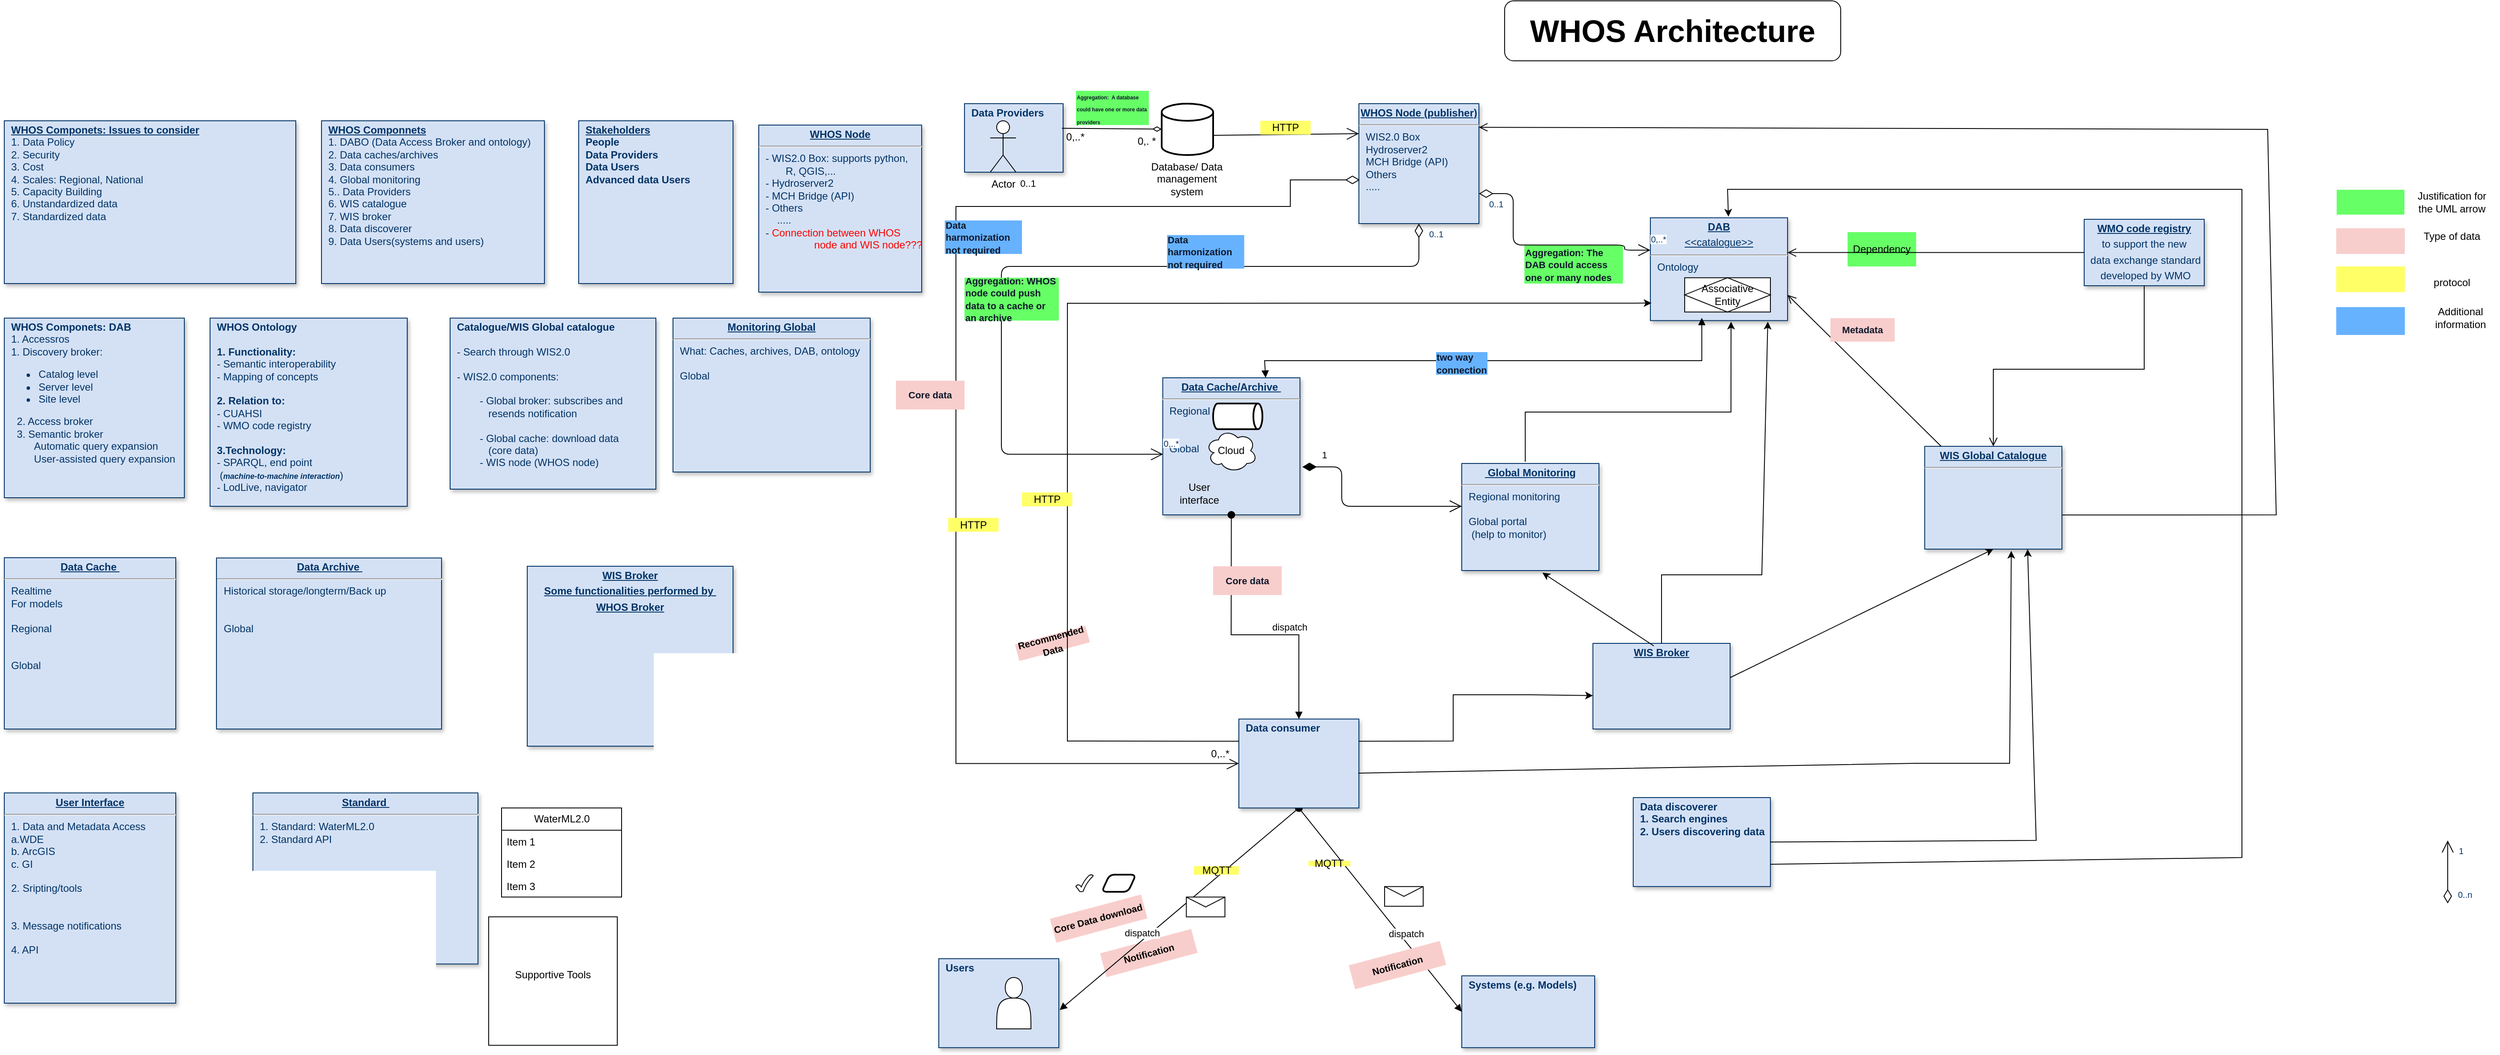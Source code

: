 <mxfile version="24.4.9" type="github" pages="5">
  <diagram name="Corrected Diagram" id="efa7a0a1-bf9b-a30e-e6df-94a7791c09e9">
    <mxGraphModel dx="2510" dy="1569" grid="1" gridSize="10" guides="1" tooltips="1" connect="1" arrows="1" fold="1" page="1" pageScale="1" pageWidth="826" pageHeight="1169" background="none" math="0" shadow="0">
      <root>
        <mxCell id="0" />
        <mxCell id="1" parent="0" />
        <mxCell id="19" value="&lt;p style=&quot;margin: 0px; margin-top: 4px; text-align: center; text-decoration: underline;&quot;&gt;&lt;strong&gt;DAB&lt;/strong&gt;&lt;/p&gt;&lt;p style=&quot;margin: 0px; margin-top: 4px; text-align: center; text-decoration: underline;&quot;&gt;&lt;span dir=&quot;ltr&quot; class=&quot;ui-provider ee bkv bkw bkx bky bkz bla blb blc bld ble blf blg blh bli blj blk bll blm bln blo blp blq blr bls blt blu blv blw blx bly blz bma bmb bmc&quot;&gt;&amp;lt;&amp;lt;catalogue&amp;gt;&amp;gt;&lt;/span&gt;&lt;br&gt;&lt;/p&gt;&lt;hr&gt;&lt;p style=&quot;margin: 0px; margin-left: 8px;&quot;&gt;Ontology&lt;/p&gt;" style="verticalAlign=top;align=left;overflow=fill;fontSize=12;fontFamily=Helvetica;html=1;strokeColor=#003366;shadow=1;fillColor=#D4E1F5;fontColor=#003366" parent="1" vertex="1">
          <mxGeometry x="320" y="123.21" width="160" height="120" as="geometry" />
        </mxCell>
        <mxCell id="20" value="&lt;p style=&quot;margin: 0px; margin-top: 4px; text-align: center; text-decoration: underline;&quot;&gt;&lt;strong&gt;&amp;nbsp;Global&amp;nbsp;&lt;/strong&gt;&lt;strong style=&quot;background-color: initial;&quot;&gt;Monitoring&lt;/strong&gt;&lt;/p&gt;&lt;hr&gt;&lt;p style=&quot;margin: 0px; margin-left: 8px;&quot;&gt;Regional monitoring&lt;/p&gt;&lt;p style=&quot;margin: 0px; margin-left: 8px;&quot;&gt;&lt;br&gt;&lt;/p&gt;&lt;p style=&quot;margin: 0px; margin-left: 8px;&quot;&gt;&lt;span style=&quot;background-color: initial;&quot;&gt;Global portal&lt;/span&gt;&lt;/p&gt;&lt;p style=&quot;margin: 0px; margin-left: 8px;&quot;&gt;&lt;span style=&quot;background-color: initial;&quot;&gt;&amp;nbsp;(help to monitor)&lt;/span&gt;&lt;br&gt;&lt;/p&gt;&lt;p style=&quot;margin: 0px; margin-left: 8px;&quot;&gt;&lt;br&gt;&lt;/p&gt;&lt;p style=&quot;margin: 0px; margin-left: 8px;&quot;&gt;&lt;br&gt;&lt;/p&gt;" style="verticalAlign=top;align=left;overflow=fill;fontSize=12;fontFamily=Helvetica;html=1;strokeColor=#003366;shadow=1;fillColor=#D4E1F5;fontColor=#003366" parent="1" vertex="1">
          <mxGeometry x="100" y="410" width="160" height="125" as="geometry" />
        </mxCell>
        <mxCell id="21" value="&lt;p style=&quot;margin: 0px; margin-top: 4px; text-align: center; text-decoration: underline;&quot;&gt;&lt;strong&gt;Data Cache/Archive&amp;nbsp;&lt;/strong&gt;&lt;/p&gt;&lt;hr&gt;&lt;p style=&quot;margin: 0px; margin-left: 8px;&quot;&gt;Regional&lt;/p&gt;&lt;p style=&quot;margin: 0px; margin-left: 8px;&quot;&gt;&lt;br&gt;&lt;/p&gt;&lt;p style=&quot;margin: 0px; margin-left: 8px;&quot;&gt;&lt;br&gt;&lt;/p&gt;&lt;p style=&quot;margin: 0px; margin-left: 8px;&quot;&gt;Global&lt;/p&gt;" style="verticalAlign=top;align=left;overflow=fill;fontSize=12;fontFamily=Helvetica;html=1;strokeColor=#003366;shadow=1;fillColor=#D4E1F5;fontColor=#003366" parent="1" vertex="1">
          <mxGeometry x="-248.75" y="310.0" width="160" height="160" as="geometry" />
        </mxCell>
        <mxCell id="25" value="&lt;p style=&quot;margin: 0px; margin-top: 4px; text-align: center; text-decoration: underline;&quot;&gt;&lt;strong&gt;WHOS Node (publisher)&lt;/strong&gt;&lt;/p&gt;&lt;hr&gt;&lt;p style=&quot;margin: 0px; margin-left: 8px;&quot;&gt;WIS2.0 Box&lt;/p&gt;&lt;p style=&quot;margin: 0px; margin-left: 8px;&quot;&gt;Hydroserver2&lt;/p&gt;&lt;p style=&quot;margin: 0px; margin-left: 8px;&quot;&gt;MCH Bridge (API)&lt;/p&gt;&lt;p style=&quot;margin: 0px; margin-left: 8px;&quot;&gt;Others&lt;/p&gt;&lt;p style=&quot;margin: 0px; margin-left: 8px;&quot;&gt;.....&lt;/p&gt;" style="verticalAlign=top;align=left;overflow=fill;fontSize=12;fontFamily=Helvetica;html=1;strokeColor=#003366;shadow=1;fillColor=#D4E1F5;fontColor=#003366" parent="1" vertex="1">
          <mxGeometry x="-20" y="-10" width="140" height="140" as="geometry" />
        </mxCell>
        <mxCell id="75" value="" style="endArrow=open;endSize=12;startArrow=diamondThin;startSize=14;startFill=0;edgeStyle=orthogonalEdgeStyle" parent="1" edge="1">
          <mxGeometry x="1079.36" y="560" as="geometry">
            <mxPoint x="1250" y="923.66" as="sourcePoint" />
            <mxPoint x="1250" y="850" as="targetPoint" />
          </mxGeometry>
        </mxCell>
        <mxCell id="76" value="0..n" style="resizable=0;align=left;verticalAlign=top;labelBackgroundColor=#ffffff;fontSize=10;strokeColor=#003366;shadow=1;fillColor=#D4E1F5;fontColor=#003366" parent="75" connectable="0" vertex="1">
          <mxGeometry x="-1" relative="1" as="geometry">
            <mxPoint x="10.0" y="-22.5" as="offset" />
          </mxGeometry>
        </mxCell>
        <mxCell id="77" value="1" style="resizable=0;align=right;verticalAlign=top;labelBackgroundColor=#ffffff;fontSize=10;strokeColor=#003366;shadow=1;fillColor=#D4E1F5;fontColor=#003366" parent="75" connectable="0" vertex="1">
          <mxGeometry x="1" relative="1" as="geometry">
            <mxPoint x="20" as="offset" />
          </mxGeometry>
        </mxCell>
        <mxCell id="90" value="" style="endArrow=open;endSize=12;startArrow=diamondThin;startSize=14;startFill=0;edgeStyle=orthogonalEdgeStyle;strokeColor=default;exitX=0.5;exitY=1;exitDx=0;exitDy=0;entryX=0.002;entryY=0.558;entryDx=0;entryDy=0;entryPerimeter=0;" parent="1" source="25" target="21" edge="1">
          <mxGeometry x="620" y="340" as="geometry">
            <mxPoint x="47.5" y="155" as="sourcePoint" />
            <mxPoint x="-257.5" y="400" as="targetPoint" />
            <Array as="points">
              <mxPoint x="50" y="180" />
              <mxPoint x="-437" y="180" />
              <mxPoint x="-437" y="399" />
            </Array>
          </mxGeometry>
        </mxCell>
        <mxCell id="91" value="0..1" style="resizable=0;align=left;verticalAlign=top;labelBackgroundColor=#ffffff;fontSize=10;strokeColor=#003366;shadow=1;fillColor=#D4E1F5;fontColor=#003366" parent="90" connectable="0" vertex="1">
          <mxGeometry x="-1" relative="1" as="geometry">
            <mxPoint x="10" as="offset" />
          </mxGeometry>
        </mxCell>
        <mxCell id="92" value="0,..*" style="resizable=0;align=right;verticalAlign=top;labelBackgroundColor=#ffffff;fontSize=10;strokeColor=#003366;shadow=1;fillColor=#D4E1F5;fontColor=#003366" parent="90" connectable="0" vertex="1">
          <mxGeometry x="1" relative="1" as="geometry">
            <mxPoint x="20" y="-25.0" as="offset" />
          </mxGeometry>
        </mxCell>
        <mxCell id="103" value="1" style="endArrow=open;endSize=12;startArrow=diamondThin;startSize=14;startFill=1;edgeStyle=orthogonalEdgeStyle;align=left;verticalAlign=bottom;exitX=1.017;exitY=0.65;exitDx=0;exitDy=0;exitPerimeter=0;" parent="1" target="20" edge="1" source="21">
          <mxGeometry x="-0.818" y="5.0" relative="1" as="geometry">
            <mxPoint x="-160" y="410" as="sourcePoint" />
            <mxPoint x="240" y="510" as="targetPoint" />
            <mxPoint as="offset" />
            <Array as="points">
              <mxPoint x="-40" y="414" />
              <mxPoint x="-40" y="460" />
            </Array>
          </mxGeometry>
        </mxCell>
        <mxCell id="p8qKQ9VHWNZwtDoZAId1-117" value="&lt;p style=&quot;margin: 0px; margin-top: 4px; text-align: center; text-decoration: underline;&quot;&gt;&lt;/p&gt;&lt;p style=&quot;margin: 0px; margin-left: 8px;&quot;&gt;&lt;b&gt;&lt;u&gt;WHOS Componnets&lt;/u&gt;&lt;/b&gt;&lt;/p&gt;&lt;p style=&quot;margin: 0px; margin-left: 8px;&quot;&gt;1. DABO (Data Access Broker and ontology)&lt;/p&gt;&lt;p style=&quot;margin: 0px; margin-left: 8px;&quot;&gt;2. Data caches/archives&lt;/p&gt;&lt;p style=&quot;margin: 0px; margin-left: 8px;&quot;&gt;3. Data consumers&lt;/p&gt;&lt;p style=&quot;margin: 0px; margin-left: 8px;&quot;&gt;4. Global monitoring&lt;/p&gt;&lt;p style=&quot;margin: 0px; margin-left: 8px;&quot;&gt;5.. Data Providers&lt;/p&gt;&lt;p style=&quot;margin: 0px; margin-left: 8px;&quot;&gt;6. WIS catalogue&lt;/p&gt;&lt;p style=&quot;margin: 0px; margin-left: 8px;&quot;&gt;7. WIS broker&lt;/p&gt;&lt;p style=&quot;margin: 0px; margin-left: 8px;&quot;&gt;8. Data discoverer&lt;/p&gt;&lt;p style=&quot;margin: 0px; margin-left: 8px;&quot;&gt;9. Data Users(systems and users)&lt;/p&gt;&lt;p style=&quot;margin: 0px; margin-left: 8px;&quot;&gt;&lt;br&gt;&lt;/p&gt;&lt;p style=&quot;margin: 0px; margin-left: 8px;&quot;&gt;&lt;br&gt;&lt;/p&gt;" style="verticalAlign=top;align=left;overflow=fill;fontSize=12;fontFamily=Helvetica;html=1;strokeColor=#003366;shadow=1;fillColor=#D4E1F5;fontColor=#003366" parent="1" vertex="1">
          <mxGeometry x="-1230" y="10" width="260" height="190" as="geometry" />
        </mxCell>
        <mxCell id="p8qKQ9VHWNZwtDoZAId1-119" value="&lt;p style=&quot;margin: 0px; margin-top: 4px; text-align: center; text-decoration: underline;&quot;&gt;&lt;/p&gt;&lt;p style=&quot;margin: 0px; margin-left: 8px;&quot;&gt;&lt;u style=&quot;&quot;&gt;&lt;b&gt;Stakeholders&lt;/b&gt;&lt;/u&gt;&lt;/p&gt;&lt;p style=&quot;margin: 0px; margin-left: 8px;&quot;&gt;&lt;b&gt;People&lt;/b&gt;&lt;/p&gt;&lt;p style=&quot;margin: 0px; margin-left: 8px;&quot;&gt;&lt;b&gt;Data Providers&lt;/b&gt;&lt;/p&gt;&lt;p style=&quot;margin: 0px; margin-left: 8px;&quot;&gt;&lt;b&gt;Data Users&lt;/b&gt;&lt;/p&gt;&lt;p style=&quot;margin: 0px; margin-left: 8px;&quot;&gt;&lt;b&gt;Advanced data Users&lt;/b&gt;&lt;/p&gt;&lt;p style=&quot;margin: 0px; margin-left: 8px;&quot;&gt;&lt;br&gt;&lt;/p&gt;&lt;p style=&quot;margin: 0px; margin-left: 8px;&quot;&gt;&lt;br&gt;&lt;/p&gt;" style="verticalAlign=top;align=left;overflow=fill;fontSize=12;fontFamily=Helvetica;html=1;strokeColor=#003366;shadow=1;fillColor=#D4E1F5;fontColor=#003366" parent="1" vertex="1">
          <mxGeometry x="-930" y="10" width="180" height="190" as="geometry" />
        </mxCell>
        <mxCell id="p8qKQ9VHWNZwtDoZAId1-120" value="&lt;p style=&quot;margin: 0px; margin-top: 4px; text-align: center; text-decoration: underline;&quot;&gt;&lt;/p&gt;&lt;p style=&quot;margin: 0px; margin-left: 8px;&quot;&gt;&lt;b&gt;WHOS Componets: DAB&lt;/b&gt;&lt;/p&gt;&lt;p style=&quot;margin: 0px; margin-left: 8px;&quot;&gt;1. Accessros&lt;/p&gt;&lt;p style=&quot;margin: 0px 0px 0px 8px;&quot;&gt;&lt;span style=&quot;background-color: initial;&quot;&gt;1. Discovery broker:&lt;/span&gt;&lt;/p&gt;&lt;p style=&quot;margin: 0px 0px 0px 8px;&quot;&gt;&lt;/p&gt;&lt;ul&gt;&lt;li&gt;&lt;span style=&quot;background-color: initial;&quot;&gt;Catalog level&lt;/span&gt;&lt;/li&gt;&lt;li&gt;&lt;span style=&quot;background-color: initial;&quot;&gt;Server level&lt;/span&gt;&lt;/li&gt;&lt;li&gt;&lt;span style=&quot;background-color: initial;&quot;&gt;Site level&lt;/span&gt;&lt;/li&gt;&lt;/ul&gt;&lt;p style=&quot;margin: 0px; margin-left: 8px;&quot;&gt;&amp;nbsp; 2. Access broker&lt;br&gt;&amp;nbsp; 3. Semantic broker&lt;br&gt;&lt;span style=&quot;white-space-collapse: preserve;&quot;&gt;&#x9;&lt;/span&gt;Automatic query expansion&lt;br&gt;&lt;span style=&quot;white-space-collapse: preserve;&quot;&gt;&#x9;&lt;/span&gt;User-assisted query expansion&lt;br&gt;&lt;/p&gt;&lt;p style=&quot;margin: 0px; margin-left: 8px;&quot;&gt;&lt;br&gt;&lt;/p&gt;&lt;p style=&quot;margin: 0px; margin-left: 8px;&quot;&gt;&lt;br&gt;&lt;/p&gt;" style="verticalAlign=top;align=left;overflow=fill;fontSize=12;fontFamily=Helvetica;html=1;strokeColor=#003366;shadow=1;fillColor=#D4E1F5;fontColor=#003366" parent="1" vertex="1">
          <mxGeometry x="-1600" y="240.32" width="210" height="209.68" as="geometry" />
        </mxCell>
        <mxCell id="p8qKQ9VHWNZwtDoZAId1-121" value="&lt;p style=&quot;margin: 0px; margin-top: 4px; text-align: center; text-decoration: underline;&quot;&gt;&lt;/p&gt;&lt;p style=&quot;margin: 0px; margin-left: 8px;&quot;&gt;&lt;b&gt;WHOS Ontology&lt;/b&gt;&lt;/p&gt;&lt;p style=&quot;margin: 0px; margin-left: 8px;&quot;&gt;&lt;b&gt;&lt;br&gt;&lt;/b&gt;&lt;/p&gt;&lt;p style=&quot;margin: 0px; margin-left: 8px;&quot;&gt;&lt;b&gt;1. Functionality:&lt;/b&gt;&lt;/p&gt;&lt;p style=&quot;margin: 0px; margin-left: 8px;&quot;&gt;- Semantic interoperability&lt;/p&gt;&lt;p style=&quot;margin: 0px; margin-left: 8px;&quot;&gt;- Mapping of concepts&lt;/p&gt;&lt;p style=&quot;margin: 0px; margin-left: 8px;&quot;&gt;&lt;b&gt;&lt;br&gt;&lt;/b&gt;&lt;/p&gt;&lt;p style=&quot;margin: 0px; margin-left: 8px;&quot;&gt;&lt;b&gt;2. Relation to:&lt;/b&gt;&lt;/p&gt;&lt;p style=&quot;margin: 0px; margin-left: 8px;&quot;&gt;- CUAHSI&lt;/p&gt;&lt;p style=&quot;margin: 0px; margin-left: 8px;&quot;&gt;- WMO code registry&lt;/p&gt;&lt;p style=&quot;margin: 0px; margin-left: 8px;&quot;&gt;&lt;br&gt;&lt;/p&gt;&lt;p style=&quot;margin: 0px; margin-left: 8px;&quot;&gt;&lt;b&gt;3.Technology:&lt;/b&gt;&lt;/p&gt;&lt;p style=&quot;margin: 0px; margin-left: 8px;&quot;&gt;- SPARQL, end point&lt;/p&gt;&lt;p style=&quot;margin: 0px; margin-left: 8px;&quot;&gt;&amp;nbsp;(&lt;span style=&quot;background-color: initial;&quot;&gt;&lt;b&gt;&lt;i&gt;&lt;font style=&quot;font-size: 9px;&quot;&gt;machine-to-machine interaction&lt;/font&gt;&lt;/i&gt;&lt;/b&gt;&lt;/span&gt;&lt;span style=&quot;background-color: initial;&quot;&gt;)&lt;/span&gt;&lt;/p&gt;&lt;p style=&quot;margin: 0px; margin-left: 8px;&quot;&gt;&lt;span style=&quot;background-color: initial;&quot;&gt;- LodLive, navigator&lt;/span&gt;&lt;/p&gt;&lt;p style=&quot;margin: 0px; margin-left: 8px;&quot;&gt;&lt;br&gt;&lt;/p&gt;&lt;p style=&quot;margin: 0px; margin-left: 8px;&quot;&gt;&lt;br&gt;&lt;/p&gt;&lt;p style=&quot;margin: 0px; margin-left: 8px;&quot;&gt;&lt;br&gt;&lt;/p&gt;&lt;p style=&quot;margin: 0px; margin-left: 8px;&quot;&gt;&lt;br&gt;&lt;/p&gt;&lt;p style=&quot;margin: 0px; margin-left: 8px;&quot;&gt;&lt;br&gt;&lt;/p&gt;&lt;p style=&quot;margin: 0px; margin-left: 8px;&quot;&gt;&lt;br&gt;&lt;/p&gt;" style="verticalAlign=top;align=left;overflow=fill;fontSize=12;fontFamily=Helvetica;html=1;strokeColor=#003366;shadow=1;fillColor=#D4E1F5;fontColor=#003366" parent="1" vertex="1">
          <mxGeometry x="-1360" y="240.32" width="230" height="219.68" as="geometry" />
        </mxCell>
        <mxCell id="p8qKQ9VHWNZwtDoZAId1-122" value="&lt;font style=&quot;font-size: 36px;&quot;&gt;&lt;b style=&quot;&quot;&gt;WHOS Architecture&lt;/b&gt;&lt;/font&gt;" style="rounded=1;whiteSpace=wrap;html=1;" parent="1" vertex="1">
          <mxGeometry x="150" y="-130" width="392" height="70" as="geometry" />
        </mxCell>
        <mxCell id="ByorQN-n8A6gGtA52p3b-122" value="" style="endArrow=open;html=1;endSize=12;startArrow=diamondThin;startSize=14;startFill=0;edgeStyle=orthogonalEdgeStyle;rounded=0;strokeColor=default;entryX=0;entryY=0.5;entryDx=0;entryDy=0;exitX=0.007;exitY=0.636;exitDx=0;exitDy=0;exitPerimeter=0;" parent="1" target="nkasrzf5Clsi4E1LrORK-109" edge="1" source="25">
          <mxGeometry x="0.029" y="30" relative="1" as="geometry">
            <mxPoint x="-70" y="80" as="sourcePoint" />
            <mxPoint x="-340" y="754.37" as="targetPoint" />
            <Array as="points">
              <mxPoint x="-100" y="79" />
              <mxPoint x="-100" y="110" />
              <mxPoint x="-490" y="110" />
              <mxPoint x="-490" y="760" />
            </Array>
            <mxPoint y="-1" as="offset" />
          </mxGeometry>
        </mxCell>
        <mxCell id="ByorQN-n8A6gGtA52p3b-123" value="0..1" style="edgeLabel;resizable=0;html=1;align=left;verticalAlign=top;" parent="ByorQN-n8A6gGtA52p3b-122" connectable="0" vertex="1">
          <mxGeometry x="-1" relative="1" as="geometry">
            <mxPoint x="-398" y="-9" as="offset" />
          </mxGeometry>
        </mxCell>
        <mxCell id="ByorQN-n8A6gGtA52p3b-124" value="&lt;font style=&quot;font-size: 12px;&quot;&gt;0,..*&lt;/font&gt;" style="edgeLabel;resizable=0;html=1;align=right;verticalAlign=top;" parent="ByorQN-n8A6gGtA52p3b-122" connectable="0" vertex="1">
          <mxGeometry x="1" relative="1" as="geometry">
            <mxPoint x="-10" y="-25" as="offset" />
          </mxGeometry>
        </mxCell>
        <mxCell id="ByorQN-n8A6gGtA52p3b-148" value="Dependency" style="text;html=1;align=center;verticalAlign=middle;whiteSpace=wrap;rounded=0;fillColor=#66FF66;" parent="1" vertex="1">
          <mxGeometry x="550" y="140" width="80" height="40" as="geometry" />
        </mxCell>
        <mxCell id="ke9NZwDRJzb7mPrDCmST-116" value="&lt;div style=&quot;text-align: start;&quot;&gt;&lt;span style=&quot;background-color: initial;&quot;&gt;&lt;font style=&quot;font-size: 11px;&quot; face=&quot;Montserrat, sans-serif&quot; color=&quot;#0f172a&quot;&gt;&lt;b style=&quot;&quot;&gt;Aggregation: The DAB could access one or many nodes&lt;/b&gt;&lt;/font&gt;&lt;/span&gt;&lt;/div&gt;" style="text;html=1;align=center;verticalAlign=middle;whiteSpace=wrap;rounded=0;fillColor=#66FF66;" parent="1" vertex="1">
          <mxGeometry x="173" y="155" width="115" height="45" as="geometry" />
        </mxCell>
        <mxCell id="ke9NZwDRJzb7mPrDCmST-124" value="" style="whiteSpace=wrap;html=1;fillColor=#66FF66;strokeColor=#FFFFFF;" parent="1" vertex="1">
          <mxGeometry x="1120" y="90" width="80" height="30" as="geometry" />
        </mxCell>
        <mxCell id="ke9NZwDRJzb7mPrDCmST-125" value="Justification for the UML arrow" style="text;html=1;align=center;verticalAlign=middle;whiteSpace=wrap;rounded=0;" parent="1" vertex="1">
          <mxGeometry x="1210" y="85" width="90" height="40" as="geometry" />
        </mxCell>
        <mxCell id="ke9NZwDRJzb7mPrDCmST-130" value="&lt;div style=&quot;text-align: start;&quot;&gt;&lt;span style=&quot;background-color: initial;&quot;&gt;&lt;font style=&quot;font-size: 11px;&quot; face=&quot;Montserrat, sans-serif&quot; color=&quot;#0f172a&quot;&gt;&lt;b style=&quot;&quot;&gt;Aggregation: WHOS node could push data to a cache or an archive&amp;nbsp;&lt;/b&gt;&lt;/font&gt;&lt;/span&gt;&lt;/div&gt;" style="text;html=1;align=center;verticalAlign=middle;whiteSpace=wrap;rounded=0;fillColor=#66FF66;" parent="1" vertex="1">
          <mxGeometry x="-480" y="193.21" width="110" height="50" as="geometry" />
        </mxCell>
        <mxCell id="3stKuCWcM-aVxzSx9yWe-112" value="&lt;p style=&quot;margin: 0px; margin-top: 4px; text-align: center; text-decoration: underline;&quot;&gt;&lt;strong&gt;Data Archive&amp;nbsp;&lt;/strong&gt;&lt;/p&gt;&lt;hr&gt;&lt;p style=&quot;margin: 0px; margin-left: 8px;&quot;&gt;Historical storage/longterm/&lt;span style=&quot;background-color: initial;&quot;&gt;Back up&lt;/span&gt;&lt;/p&gt;&lt;p style=&quot;margin: 0px; margin-left: 8px;&quot;&gt;&lt;br&gt;&lt;/p&gt;&lt;p style=&quot;margin: 0px; margin-left: 8px;&quot;&gt;&lt;br&gt;&lt;/p&gt;&lt;p style=&quot;margin: 0px; margin-left: 8px;&quot;&gt;Global&lt;/p&gt;" style="verticalAlign=top;align=left;overflow=fill;fontSize=12;fontFamily=Helvetica;html=1;strokeColor=#003366;shadow=1;fillColor=#D4E1F5;fontColor=#003366" parent="1" vertex="1">
          <mxGeometry x="-1352.5" y="520.32" width="262.5" height="199.68" as="geometry" />
        </mxCell>
        <mxCell id="3stKuCWcM-aVxzSx9yWe-119" value="&lt;p style=&quot;margin: 0px; margin-top: 4px; text-align: center; text-decoration: underline;&quot;&gt;&lt;/p&gt;&lt;p style=&quot;margin: 0px; margin-left: 8px;&quot;&gt;&lt;b&gt;Users&lt;/b&gt;&lt;/p&gt;&lt;p style=&quot;margin: 0px; margin-left: 8px;&quot;&gt;&lt;br&gt;&lt;/p&gt;" style="verticalAlign=top;align=left;overflow=fill;fontSize=12;fontFamily=Helvetica;html=1;strokeColor=#003366;shadow=1;fillColor=#D4E1F5;fontColor=#003366" parent="1" vertex="1">
          <mxGeometry x="-510" y="988.08" width="140" height="103.84" as="geometry" />
        </mxCell>
        <mxCell id="3stKuCWcM-aVxzSx9yWe-120" value="&lt;p style=&quot;margin: 0px; margin-top: 4px; text-align: center; text-decoration: underline;&quot;&gt;&lt;/p&gt;&lt;p style=&quot;margin: 0px; margin-left: 8px;&quot;&gt;&lt;b&gt;Systems (e.g. Models)&lt;/b&gt;&lt;/p&gt;" style="verticalAlign=top;align=left;overflow=fill;fontSize=12;fontFamily=Helvetica;html=1;strokeColor=#003366;shadow=1;fillColor=#D4E1F5;fontColor=#003366" parent="1" vertex="1">
          <mxGeometry x="100" y="1008.08" width="155" height="83.84" as="geometry" />
        </mxCell>
        <mxCell id="3stKuCWcM-aVxzSx9yWe-121" value="&lt;b&gt;&lt;font style=&quot;font-size: 11px;&quot;&gt;Core Data download&lt;/font&gt;&lt;/b&gt;" style="text;html=1;align=center;verticalAlign=middle;whiteSpace=wrap;rounded=0;fillColor=#F8CECC;rotation=-15;" parent="1" vertex="1">
          <mxGeometry x="-378.52" y="926.88" width="110" height="28.84" as="geometry" />
        </mxCell>
        <mxCell id="3stKuCWcM-aVxzSx9yWe-127" value="&lt;p style=&quot;margin: 0px; margin-top: 4px; text-align: center; text-decoration: underline;&quot;&gt;&lt;/p&gt;&lt;p style=&quot;margin: 0px; margin-left: 8px;&quot;&gt;&lt;b&gt;Data Providers&lt;/b&gt;&lt;/p&gt;" style="verticalAlign=top;align=left;overflow=fill;fontSize=12;fontFamily=Helvetica;html=1;strokeColor=#003366;shadow=1;fillColor=#D4E1F5;fontColor=#003366" parent="1" vertex="1">
          <mxGeometry x="-480" y="-10" width="115" height="80" as="geometry" />
        </mxCell>
        <mxCell id="3stKuCWcM-aVxzSx9yWe-132" value="&lt;p style=&quot;margin: 0px; margin-top: 4px; text-align: center; text-decoration: underline;&quot;&gt;&lt;b&gt;WIS Global Catalogue&lt;/b&gt;&lt;/p&gt;&lt;hr&gt;&lt;p style=&quot;margin: 0px; margin-left: 8px;&quot;&gt;&lt;br&gt;&lt;/p&gt;" style="verticalAlign=top;align=left;overflow=fill;fontSize=12;fontFamily=Helvetica;html=1;strokeColor=#003366;shadow=1;fillColor=#D4E1F5;fontColor=#003366" parent="1" vertex="1">
          <mxGeometry x="640.0" y="390.0" width="160" height="120" as="geometry" />
        </mxCell>
        <mxCell id="3stKuCWcM-aVxzSx9yWe-134" value="" style="endArrow=open;startArrow=none;endFill=0;startFill=0;endSize=8;html=1;verticalAlign=bottom;labelBackgroundColor=none;strokeWidth=1;rounded=0;entryX=1;entryY=0.75;entryDx=0;entryDy=0;fillColor=#FF0000;strokeColor=default;" parent="1" source="3stKuCWcM-aVxzSx9yWe-132" target="19" edge="1">
          <mxGeometry width="160" relative="1" as="geometry">
            <mxPoint x="630" y="86" as="sourcePoint" />
            <mxPoint x="470" y="170" as="targetPoint" />
          </mxGeometry>
        </mxCell>
        <mxCell id="3stKuCWcM-aVxzSx9yWe-136" value="&lt;p style=&quot;margin: 0px; margin-top: 4px; text-align: center; text-decoration: underline;&quot;&gt;&lt;b&gt;WIS Broker&lt;/b&gt;&lt;/p&gt;" style="verticalAlign=top;align=left;overflow=fill;fontSize=12;fontFamily=Helvetica;html=1;strokeColor=#003366;shadow=1;fillColor=#D4E1F5;fontColor=#003366" parent="1" vertex="1">
          <mxGeometry x="253.0" y="620.0" width="160" height="100" as="geometry" />
        </mxCell>
        <mxCell id="3stKuCWcM-aVxzSx9yWe-137" value="" style="endArrow=classic;html=1;rounded=0;entryX=0.856;entryY=1.011;entryDx=0;entryDy=0;exitX=0.5;exitY=0;exitDx=0;exitDy=0;strokeColor=default;entryPerimeter=0;" parent="1" source="3stKuCWcM-aVxzSx9yWe-136" target="19" edge="1">
          <mxGeometry width="50" height="50" relative="1" as="geometry">
            <mxPoint x="140" y="610" as="sourcePoint" />
            <mxPoint x="180" y="565" as="targetPoint" />
            <Array as="points">
              <mxPoint x="333" y="540" />
              <mxPoint x="450" y="540" />
            </Array>
          </mxGeometry>
        </mxCell>
        <mxCell id="3stKuCWcM-aVxzSx9yWe-141" value="&lt;b&gt;&lt;font style=&quot;font-size: 11px;&quot;&gt;Notification&lt;/font&gt;&lt;/b&gt;" style="text;html=1;align=center;verticalAlign=middle;whiteSpace=wrap;rounded=0;fillColor=#F8CECC;rotation=-15;" parent="1" vertex="1">
          <mxGeometry x="-320" y="967.1" width="110" height="28.84" as="geometry" />
        </mxCell>
        <mxCell id="sPka1O8lK50sSDJXgDmI-120" value="&lt;p style=&quot;margin: 0px; margin-top: 4px; text-align: center; text-decoration: underline;&quot;&gt;&lt;strong&gt;Data Cache&amp;nbsp;&lt;/strong&gt;&lt;/p&gt;&lt;hr&gt;&lt;p style=&quot;margin: 0px; margin-left: 8px;&quot;&gt;Realtime&lt;/p&gt;&lt;p style=&quot;margin: 0px; margin-left: 8px;&quot;&gt;For models&lt;/p&gt;&lt;p style=&quot;margin: 0px; margin-left: 8px;&quot;&gt;&lt;br&gt;&lt;/p&gt;&lt;p style=&quot;margin: 0px; margin-left: 8px;&quot;&gt;Regional&lt;/p&gt;&lt;p style=&quot;margin: 0px; margin-left: 8px;&quot;&gt;&lt;br&gt;&lt;/p&gt;&lt;p style=&quot;margin: 0px; margin-left: 8px;&quot;&gt;&lt;br&gt;&lt;/p&gt;&lt;p style=&quot;margin: 0px; margin-left: 8px;&quot;&gt;Global&lt;/p&gt;" style="verticalAlign=top;align=left;overflow=fill;fontSize=12;fontFamily=Helvetica;html=1;strokeColor=#003366;shadow=1;fillColor=#D4E1F5;fontColor=#003366" parent="1" vertex="1">
          <mxGeometry x="-1600" y="520" width="200" height="200" as="geometry" />
        </mxCell>
        <mxCell id="sPka1O8lK50sSDJXgDmI-121" value="&lt;p style=&quot;margin: 0px; margin-top: 4px; text-align: center; text-decoration: underline;&quot;&gt;&lt;/p&gt;&lt;p style=&quot;margin: 0px; margin-left: 8px;&quot;&gt;&lt;b&gt;&lt;u&gt;WHOS Componets: Issues to consider&lt;/u&gt;&lt;/b&gt;&lt;/p&gt;&lt;p style=&quot;margin: 0px; margin-left: 8px;&quot;&gt;1. Data Policy&lt;/p&gt;&lt;p style=&quot;margin: 0px; margin-left: 8px;&quot;&gt;2. Security&lt;/p&gt;&lt;p style=&quot;margin: 0px; margin-left: 8px;&quot;&gt;3. Cost&lt;/p&gt;&lt;p style=&quot;margin: 0px; margin-left: 8px;&quot;&gt;4. Scales: Regional, National&lt;/p&gt;&lt;p style=&quot;margin: 0px; margin-left: 8px;&quot;&gt;5. Capacity Building&lt;/p&gt;&lt;p style=&quot;margin: 0px; margin-left: 8px;&quot;&gt;6. Unstandardized data&lt;/p&gt;&lt;p style=&quot;margin: 0px; margin-left: 8px;&quot;&gt;7. Standardized data&lt;/p&gt;&lt;p style=&quot;margin: 0px; margin-left: 8px;&quot;&gt;&lt;br&gt;&lt;/p&gt;&lt;p style=&quot;margin: 0px; margin-left: 8px;&quot;&gt;&lt;br&gt;&lt;/p&gt;" style="verticalAlign=top;align=left;overflow=fill;fontSize=12;fontFamily=Helvetica;html=1;strokeColor=#003366;shadow=1;fillColor=#D4E1F5;fontColor=#003366" parent="1" vertex="1">
          <mxGeometry x="-1600" y="10" width="340" height="190" as="geometry" />
        </mxCell>
        <mxCell id="sPka1O8lK50sSDJXgDmI-122" value="&lt;p style=&quot;margin: 0px; margin-top: 4px; text-align: center; text-decoration: underline;&quot;&gt;&lt;/p&gt;&lt;p style=&quot;margin: 0px; margin-left: 8px;&quot;&gt;&lt;b&gt;Catalogue/WIS Global catalogue&lt;/b&gt;&lt;/p&gt;&lt;p style=&quot;margin: 0px; margin-left: 8px;&quot;&gt;&lt;b&gt;&lt;br&gt;&lt;/b&gt;&lt;/p&gt;&lt;p style=&quot;margin: 0px; margin-left: 8px;&quot;&gt;- Search through WIS2.0&lt;/p&gt;&lt;p style=&quot;margin: 0px; margin-left: 8px;&quot;&gt;&lt;br&gt;&lt;/p&gt;&lt;p style=&quot;margin: 0px; margin-left: 8px;&quot;&gt;-&amp;nbsp;&lt;span style=&quot;background-color: initial;&quot;&gt;WIS2.0 components:&lt;/span&gt;&lt;/p&gt;&lt;p style=&quot;margin: 0px; margin-left: 8px;&quot;&gt;&lt;br&gt;&lt;/p&gt;&lt;p style=&quot;margin: 0px; margin-left: 8px;&quot;&gt;&lt;span style=&quot;white-space: pre;&quot;&gt;&#x9;&lt;/span&gt;- Global broker: subscribes and&lt;/p&gt;&lt;p style=&quot;margin: 0px; margin-left: 8px;&quot;&gt;&amp;nbsp; &amp;nbsp; &amp;nbsp; &amp;nbsp; &amp;nbsp; &amp;nbsp;resends notification&lt;/p&gt;&lt;p style=&quot;margin: 0px; margin-left: 8px;&quot;&gt;&lt;br&gt;&lt;/p&gt;&lt;p style=&quot;margin: 0px; margin-left: 8px;&quot;&gt;&lt;span style=&quot;white-space: pre;&quot;&gt;&#x9;&lt;/span&gt;- Global cache:&lt;span style=&quot;background-color: initial;&quot;&gt;&amp;nbsp;download data&amp;nbsp;&lt;/span&gt;&lt;/p&gt;&lt;p style=&quot;margin: 0px; margin-left: 8px;&quot;&gt;&lt;span style=&quot;background-color: initial;&quot;&gt;&amp;nbsp; &amp;nbsp; &amp;nbsp; &amp;nbsp; &amp;nbsp; &amp;nbsp;(core data)&lt;/span&gt;&lt;br&gt;&lt;/p&gt;&lt;p style=&quot;margin: 0px; margin-left: 8px;&quot;&gt;&lt;span style=&quot;background-color: initial;&quot;&gt;&lt;span style=&quot;white-space: pre;&quot;&gt;&#x9;&lt;/span&gt;- WIS node (WHOS node)&lt;br&gt;&lt;/span&gt;&lt;/p&gt;&lt;p style=&quot;margin: 0px; margin-left: 8px;&quot;&gt;&lt;span style=&quot;background-color: initial;&quot;&gt;&lt;span style=&quot;white-space: pre;&quot;&gt;&#x9;&lt;/span&gt;&lt;span style=&quot;white-space: pre;&quot;&gt;&#x9;&lt;/span&gt;&lt;/span&gt;&lt;/p&gt;&lt;p style=&quot;margin: 0px; margin-left: 8px;&quot;&gt;&lt;br&gt;&lt;/p&gt;&lt;p style=&quot;margin: 0px; margin-left: 8px;&quot;&gt;&lt;br&gt;&lt;/p&gt;&lt;p style=&quot;margin: 0px; margin-left: 8px;&quot;&gt;&lt;br&gt;&lt;/p&gt;&lt;p style=&quot;margin: 0px; margin-left: 8px;&quot;&gt;&lt;br&gt;&lt;/p&gt;" style="verticalAlign=top;align=left;overflow=fill;fontSize=12;fontFamily=Helvetica;html=1;strokeColor=#003366;shadow=1;fillColor=#D4E1F5;fontColor=#003366" parent="1" vertex="1">
          <mxGeometry x="-1080" y="240.32" width="240" height="199.68" as="geometry" />
        </mxCell>
        <mxCell id="sPka1O8lK50sSDJXgDmI-123" value="&lt;p style=&quot;margin: 0px; margin-top: 4px; text-align: center; text-decoration: underline;&quot;&gt;&lt;strong&gt;Monitoring Global&lt;/strong&gt;&lt;/p&gt;&lt;hr&gt;&lt;p style=&quot;margin: 0px; margin-left: 8px;&quot;&gt;What: Caches, archives, DAB, ontology&lt;/p&gt;&lt;p style=&quot;margin: 0px; margin-left: 8px;&quot;&gt;&lt;br&gt;&lt;/p&gt;&lt;p style=&quot;margin: 0px; margin-left: 8px;&quot;&gt;Global&lt;/p&gt;" style="verticalAlign=top;align=left;overflow=fill;fontSize=12;fontFamily=Helvetica;html=1;strokeColor=#003366;shadow=1;fillColor=#D4E1F5;fontColor=#003366" parent="1" vertex="1">
          <mxGeometry x="-820" y="240.32" width="230" height="179.68" as="geometry" />
        </mxCell>
        <mxCell id="sPka1O8lK50sSDJXgDmI-124" value="&lt;p style=&quot;margin: 0px; margin-top: 4px; text-align: center; text-decoration: underline;&quot;&gt;&lt;b&gt;WIS Broker&lt;/b&gt;&lt;/p&gt;&lt;p style=&quot;margin: 0px; margin-top: 4px; text-align: center; text-decoration: underline;&quot;&gt;&lt;b&gt;Some functionalities performed by&amp;nbsp;&lt;/b&gt;&lt;/p&gt;&lt;p style=&quot;margin: 0px; margin-top: 4px; text-align: center; text-decoration: underline;&quot;&gt;&lt;b&gt;WHOS Broker&lt;/b&gt;&lt;/p&gt;" style="verticalAlign=top;align=left;overflow=fill;fontSize=12;fontFamily=Helvetica;html=1;strokeColor=#003366;shadow=1;fillColor=#D4E1F5;fontColor=#003366" parent="1" vertex="1">
          <mxGeometry x="-990" y="530" width="240" height="210" as="geometry" />
        </mxCell>
        <mxCell id="sPka1O8lK50sSDJXgDmI-126" value="&lt;p style=&quot;margin: 0px; margin-top: 4px; text-align: center; text-decoration: underline;&quot;&gt;&lt;strong&gt;WHOS Node&lt;/strong&gt;&lt;/p&gt;&lt;hr&gt;&lt;p style=&quot;margin: 0px; margin-left: 8px;&quot;&gt;- WIS2.0 Box: supports python,&lt;/p&gt;&lt;p style=&quot;margin: 0px; margin-left: 8px;&quot;&gt;&amp;nbsp; &amp;nbsp; &amp;nbsp; &amp;nbsp;R, QGIS,...&lt;/p&gt;&lt;p style=&quot;margin: 0px; margin-left: 8px;&quot;&gt;- Hydroserver2&lt;/p&gt;&lt;p style=&quot;margin: 0px; margin-left: 8px;&quot;&gt;- MCH Bridge (API)&lt;/p&gt;&lt;p style=&quot;margin: 0px; margin-left: 8px;&quot;&gt;- Others&lt;/p&gt;&lt;p style=&quot;margin: 0px; margin-left: 8px;&quot;&gt;&amp;nbsp; &amp;nbsp; .....&lt;/p&gt;&lt;p style=&quot;margin: 0px; margin-left: 8px;&quot;&gt;-&amp;nbsp;&lt;font style=&quot;background-color: initial;&quot; color=&quot;#ff0000&quot;&gt;Connection between WHOS&lt;/font&gt;&lt;/p&gt;&lt;p style=&quot;margin: 0px 0px 0px 8px;&quot;&gt;&lt;span style=&quot;background-color: initial;&quot;&gt;&lt;font color=&quot;#ff0000&quot;&gt;&lt;span style=&quot;white-space-collapse: preserve;&quot;&gt;&#x9;&lt;/span&gt;&lt;span style=&quot;white-space-collapse: preserve;&quot;&gt;&#x9;&lt;/span&gt;&amp;nbsp;node and WIS node???&lt;/font&gt;&lt;/span&gt;&lt;/p&gt;" style="verticalAlign=top;align=left;overflow=fill;fontSize=12;fontFamily=Helvetica;html=1;strokeColor=#003366;shadow=1;fillColor=#D4E1F5;fontColor=#003366" parent="1" vertex="1">
          <mxGeometry x="-720" y="15" width="190" height="195" as="geometry" />
        </mxCell>
        <mxCell id="sPka1O8lK50sSDJXgDmI-128" value="&lt;p style=&quot;margin: 0px; margin-top: 4px; text-align: center; text-decoration: underline;&quot;&gt;&lt;strong&gt;Standard&amp;nbsp;&lt;/strong&gt;&lt;/p&gt;&lt;hr&gt;&lt;p style=&quot;margin: 0px; margin-left: 8px;&quot;&gt;1. Standard: WaterML2.0&lt;/p&gt;&lt;p style=&quot;margin: 0px; margin-left: 8px;&quot;&gt;2. Standard API&lt;/p&gt;" style="verticalAlign=top;align=left;overflow=fill;fontSize=12;fontFamily=Helvetica;html=1;strokeColor=#003366;shadow=1;fillColor=#D4E1F5;fontColor=#003366" parent="1" vertex="1">
          <mxGeometry x="-1310" y="794.58" width="262.5" height="199.68" as="geometry" />
        </mxCell>
        <mxCell id="sPka1O8lK50sSDJXgDmI-129" value="&lt;p style=&quot;margin: 0px; margin-top: 4px; text-align: center; text-decoration: underline;&quot;&gt;&lt;strong&gt;User Interface&lt;/strong&gt;&lt;/p&gt;&lt;hr&gt;&lt;p style=&quot;margin: 0px; margin-left: 8px;&quot;&gt;1. Data and Metadata Access&lt;/p&gt;&lt;p style=&quot;margin: 0px; margin-left: 8px;&quot;&gt;a.WDE&lt;/p&gt;&lt;p style=&quot;margin: 0px; margin-left: 8px;&quot;&gt;b. ArcGIS&lt;/p&gt;&lt;p style=&quot;margin: 0px; margin-left: 8px;&quot;&gt;c. GI&lt;/p&gt;&lt;p style=&quot;margin: 0px; margin-left: 8px;&quot;&gt;&lt;br&gt;&lt;/p&gt;&lt;p style=&quot;margin: 0px; margin-left: 8px;&quot;&gt;2. Sripting/tools&lt;/p&gt;&lt;p style=&quot;margin: 0px; margin-left: 8px;&quot;&gt;&lt;br&gt;&lt;/p&gt;&lt;p style=&quot;margin: 0px; margin-left: 8px;&quot;&gt;&lt;br&gt;&lt;/p&gt;&lt;p style=&quot;margin: 0px; margin-left: 8px;&quot;&gt;3. Message notifications&lt;/p&gt;&lt;p style=&quot;margin: 0px; margin-left: 8px;&quot;&gt;&lt;br&gt;&lt;/p&gt;&lt;p style=&quot;margin: 0px; margin-left: 8px;&quot;&gt;4. API&lt;/p&gt;&lt;p style=&quot;margin: 0px; margin-left: 8px;&quot;&gt;&lt;br&gt;&lt;/p&gt;&lt;p style=&quot;margin: 0px; margin-left: 8px;&quot;&gt;&lt;br&gt;&lt;/p&gt;" style="verticalAlign=top;align=left;overflow=fill;fontSize=12;fontFamily=Helvetica;html=1;strokeColor=#003366;shadow=1;fillColor=#D4E1F5;fontColor=#003366" parent="1" vertex="1">
          <mxGeometry x="-1600" y="794.58" width="200" height="245.42" as="geometry" />
        </mxCell>
        <mxCell id="sPka1O8lK50sSDJXgDmI-132" value="Supportive Tools&lt;div&gt;&lt;br&gt;&lt;/div&gt;" style="whiteSpace=wrap;html=1;aspect=fixed;" parent="1" vertex="1">
          <mxGeometry x="-1035" y="939.2" width="150" height="150" as="geometry" />
        </mxCell>
        <mxCell id="sPka1O8lK50sSDJXgDmI-134" value="" style="strokeWidth=2;html=1;shape=mxgraph.flowchart.database;whiteSpace=wrap;" parent="1" vertex="1">
          <mxGeometry x="-250.01" y="-10" width="60" height="60" as="geometry" />
        </mxCell>
        <mxCell id="sPka1O8lK50sSDJXgDmI-135" value="Database/ Data management system" style="text;html=1;align=center;verticalAlign=middle;whiteSpace=wrap;rounded=0;" parent="1" vertex="1">
          <mxGeometry x="-268.52" y="65" width="97.03" height="25" as="geometry" />
        </mxCell>
        <mxCell id="sPka1O8lK50sSDJXgDmI-139" value="" style="shape=actor;whiteSpace=wrap;html=1;" parent="1" vertex="1">
          <mxGeometry x="-442.5" y="1010" width="40" height="60" as="geometry" />
        </mxCell>
        <mxCell id="sPka1O8lK50sSDJXgDmI-145" value="WaterML2.0" style="swimlane;fontStyle=0;childLayout=stackLayout;horizontal=1;startSize=26;fillColor=none;horizontalStack=0;resizeParent=1;resizeParentMax=0;resizeLast=0;collapsible=1;marginBottom=0;html=1;" parent="1" vertex="1">
          <mxGeometry x="-1020" y="812.16" width="140" height="104" as="geometry" />
        </mxCell>
        <mxCell id="sPka1O8lK50sSDJXgDmI-146" value="Item 1" style="text;strokeColor=none;fillColor=none;align=left;verticalAlign=top;spacingLeft=4;spacingRight=4;overflow=hidden;rotatable=0;points=[[0,0.5],[1,0.5]];portConstraint=eastwest;whiteSpace=wrap;html=1;" parent="sPka1O8lK50sSDJXgDmI-145" vertex="1">
          <mxGeometry y="26" width="140" height="26" as="geometry" />
        </mxCell>
        <mxCell id="sPka1O8lK50sSDJXgDmI-147" value="Item 2" style="text;strokeColor=none;fillColor=none;align=left;verticalAlign=top;spacingLeft=4;spacingRight=4;overflow=hidden;rotatable=0;points=[[0,0.5],[1,0.5]];portConstraint=eastwest;whiteSpace=wrap;html=1;" parent="sPka1O8lK50sSDJXgDmI-145" vertex="1">
          <mxGeometry y="52" width="140" height="26" as="geometry" />
        </mxCell>
        <mxCell id="sPka1O8lK50sSDJXgDmI-148" value="Item 3" style="text;strokeColor=none;fillColor=none;align=left;verticalAlign=top;spacingLeft=4;spacingRight=4;overflow=hidden;rotatable=0;points=[[0,0.5],[1,0.5]];portConstraint=eastwest;whiteSpace=wrap;html=1;" parent="sPka1O8lK50sSDJXgDmI-145" vertex="1">
          <mxGeometry y="78" width="140" height="26" as="geometry" />
        </mxCell>
        <mxCell id="sPka1O8lK50sSDJXgDmI-149" value="" style="verticalLabelPosition=bottom;verticalAlign=top;html=1;shape=mxgraph.basic.tick" parent="1" vertex="1">
          <mxGeometry x="-350" y="890.0" width="20" height="20" as="geometry" />
        </mxCell>
        <mxCell id="sPka1O8lK50sSDJXgDmI-159" value="Actor" style="shape=umlActor;verticalLabelPosition=bottom;verticalAlign=top;html=1;" parent="1" vertex="1">
          <mxGeometry x="-450" y="10.0" width="30" height="60" as="geometry" />
        </mxCell>
        <mxCell id="sPka1O8lK50sSDJXgDmI-160" value="dispatch" style="html=1;verticalAlign=bottom;startArrow=oval;startFill=1;endArrow=block;startSize=8;curved=0;rounded=0;exitX=0.5;exitY=1;exitDx=0;exitDy=0;entryX=1.007;entryY=0.577;entryDx=0;entryDy=0;entryPerimeter=0;" parent="1" source="nkasrzf5Clsi4E1LrORK-109" target="3stKuCWcM-aVxzSx9yWe-119" edge="1">
          <mxGeometry x="0.312" width="60" relative="1" as="geometry">
            <mxPoint x="-260" y="820" as="sourcePoint" />
            <mxPoint x="-320" y="1080" as="targetPoint" />
            <mxPoint as="offset" />
          </mxGeometry>
        </mxCell>
        <mxCell id="sPka1O8lK50sSDJXgDmI-167" value="" style="shape=parallelogram;html=1;strokeWidth=2;perimeter=parallelogramPerimeter;whiteSpace=wrap;rounded=1;arcSize=12;size=0.23;" parent="1" vertex="1">
          <mxGeometry x="-320" y="890" width="40" height="20" as="geometry" />
        </mxCell>
        <mxCell id="sPka1O8lK50sSDJXgDmI-168" value="" style="strokeWidth=2;html=1;shape=mxgraph.flowchart.direct_data;whiteSpace=wrap;" parent="1" vertex="1">
          <mxGeometry x="-190.01" y="340.0" width="57.5" height="30" as="geometry" />
        </mxCell>
        <mxCell id="sPka1O8lK50sSDJXgDmI-170" value="" style="shape=message;html=1;html=1;outlineConnect=0;labelPosition=center;verticalLabelPosition=bottom;align=center;verticalAlign=top;" parent="1" vertex="1">
          <mxGeometry x="-221.25" y="916.16" width="45" height="23.04" as="geometry" />
        </mxCell>
        <mxCell id="sPka1O8lK50sSDJXgDmI-171" value="" style="shape=message;html=1;html=1;outlineConnect=0;labelPosition=center;verticalLabelPosition=bottom;align=center;verticalAlign=top;" parent="1" vertex="1">
          <mxGeometry x="10.0" y="903.84" width="45" height="23.04" as="geometry" />
        </mxCell>
        <mxCell id="sPka1O8lK50sSDJXgDmI-172" value="dispatch" style="html=1;verticalAlign=bottom;startArrow=oval;startFill=1;endArrow=block;startSize=8;curved=0;rounded=0;entryX=0;entryY=0.5;entryDx=0;entryDy=0;exitX=0.5;exitY=1;exitDx=0;exitDy=0;" parent="1" source="nkasrzf5Clsi4E1LrORK-109" target="3stKuCWcM-aVxzSx9yWe-120" edge="1">
          <mxGeometry x="0.314" width="60" relative="1" as="geometry">
            <mxPoint x="-250" y="810" as="sourcePoint" />
            <mxPoint x="-400" y="950" as="targetPoint" />
            <mxPoint as="offset" />
          </mxGeometry>
        </mxCell>
        <mxCell id="sPka1O8lK50sSDJXgDmI-174" value="&lt;div style=&quot;text-align: start;&quot;&gt;&lt;font face=&quot;Montserrat, sans-serif&quot; color=&quot;#0f172a&quot;&gt;&lt;span style=&quot;font-size: 11px;&quot;&gt;&lt;b&gt;Core data&lt;/b&gt;&lt;/span&gt;&lt;/font&gt;&lt;/div&gt;" style="text;html=1;align=center;verticalAlign=middle;whiteSpace=wrap;rounded=0;fillColor=#F8CECC;strokeColor=none;" parent="1" vertex="1">
          <mxGeometry x="-560" y="313.37" width="80" height="33.59" as="geometry" />
        </mxCell>
        <mxCell id="sPka1O8lK50sSDJXgDmI-175" value="Cloud" style="ellipse;shape=cloud;whiteSpace=wrap;html=1;align=center;" parent="1" vertex="1">
          <mxGeometry x="-198.75" y="370" width="60" height="50" as="geometry" />
        </mxCell>
        <mxCell id="0u6Ae6kYhsasbWiYS0x1-105" value="" style="endArrow=open;endFill=1;endSize=12;html=1;rounded=0;entryX=0;entryY=0.25;entryDx=0;entryDy=0;exitX=0.983;exitY=0.617;exitDx=0;exitDy=0;exitPerimeter=0;" parent="1" source="sPka1O8lK50sSDJXgDmI-134" target="25" edge="1">
          <mxGeometry width="160" relative="1" as="geometry">
            <mxPoint x="-220" y="40" as="sourcePoint" />
            <mxPoint x="-70" y="40" as="targetPoint" />
          </mxGeometry>
        </mxCell>
        <mxCell id="0u6Ae6kYhsasbWiYS0x1-106" value="" style="endArrow=none;startArrow=diamondThin;endFill=0;startFill=0;html=1;verticalAlign=bottom;labelBackgroundColor=none;strokeWidth=1;startSize=8;endSize=8;rounded=0;fillColor=#FF0000;strokeColor=default;entryX=0.988;entryY=0.359;entryDx=0;entryDy=0;entryPerimeter=0;" parent="1" source="sPka1O8lK50sSDJXgDmI-134" target="3stKuCWcM-aVxzSx9yWe-127" edge="1">
          <mxGeometry width="160" relative="1" as="geometry">
            <mxPoint x="-290" y="-10" as="sourcePoint" />
            <mxPoint x="-360" y="20" as="targetPoint" />
          </mxGeometry>
        </mxCell>
        <mxCell id="0u6Ae6kYhsasbWiYS0x1-110" value="" style="endArrow=block;startArrow=block;endFill=1;startFill=1;html=1;rounded=0;exitX=0.75;exitY=0;exitDx=0;exitDy=0;fillColor=#FF0000;" parent="1" source="21" edge="1">
          <mxGeometry width="160" relative="1" as="geometry">
            <mxPoint x="-20" y="230" as="sourcePoint" />
            <mxPoint x="380" y="240" as="targetPoint" />
            <Array as="points">
              <mxPoint x="-130" y="290" />
              <mxPoint x="20" y="290" />
              <mxPoint x="200" y="290" />
              <mxPoint x="380" y="290" />
            </Array>
          </mxGeometry>
        </mxCell>
        <mxCell id="0u6Ae6kYhsasbWiYS0x1-115" value="&lt;p style=&quot;margin: 0px; margin-top: 4px; text-align: center; text-decoration: underline;&quot;&gt;&lt;b&gt;WMO code registry&lt;/b&gt;&lt;/p&gt;&lt;p style=&quot;margin: 4px 0px 0px; text-align: center;&quot;&gt;&lt;font style=&quot;font-size: 12px;&quot;&gt;to support the new&lt;/font&gt;&lt;/p&gt;&lt;p style=&quot;margin: 4px 0px 0px; text-align: center;&quot;&gt;&lt;font style=&quot;font-size: 12px;&quot;&gt;&lt;b&gt;&amp;nbsp;&lt;/b&gt;data exchange standard&lt;/font&gt;&lt;/p&gt;&lt;p style=&quot;margin: 4px 0px 0px; text-align: center;&quot;&gt;&lt;font style=&quot;font-size: 12px;&quot;&gt;&lt;b&gt;&amp;nbsp;&lt;/b&gt;developed by WMO&lt;/font&gt;&lt;br&gt;&lt;/p&gt;" style="verticalAlign=top;align=left;overflow=fill;fontSize=12;fontFamily=Helvetica;html=1;strokeColor=#003366;shadow=1;fillColor=#D4E1F5;fontColor=#003366" parent="1" vertex="1">
          <mxGeometry x="826" y="125" width="140" height="77.5" as="geometry" />
        </mxCell>
        <mxCell id="0u6Ae6kYhsasbWiYS0x1-116" value="" style="endArrow=open;startArrow=none;endFill=0;startFill=0;endSize=8;html=1;verticalAlign=bottom;labelBackgroundColor=none;strokeWidth=1;rounded=0;fillColor=#FF0000;strokeColor=default;exitX=0;exitY=0.5;exitDx=0;exitDy=0;entryX=1;entryY=0.338;entryDx=0;entryDy=0;entryPerimeter=0;" parent="1" source="0u6Ae6kYhsasbWiYS0x1-115" edge="1" target="19">
          <mxGeometry width="160" relative="1" as="geometry">
            <mxPoint x="122" y="84" as="sourcePoint" />
            <mxPoint x="471" y="152" as="targetPoint" />
          </mxGeometry>
        </mxCell>
        <mxCell id="0u6Ae6kYhsasbWiYS0x1-118" value="" style="endArrow=classic;html=1;rounded=0;entryX=0.5;entryY=1;entryDx=0;entryDy=0;exitX=1;exitY=0.4;exitDx=0;exitDy=0;exitPerimeter=0;strokeColor=default;" parent="1" source="3stKuCWcM-aVxzSx9yWe-136" target="3stKuCWcM-aVxzSx9yWe-132" edge="1">
          <mxGeometry width="50" height="50" relative="1" as="geometry">
            <mxPoint x="690" y="733" as="sourcePoint" />
            <mxPoint x="690" y="335" as="targetPoint" />
          </mxGeometry>
        </mxCell>
        <mxCell id="OQpxSVi6_XLD-zCvSAjy-105" value="" style="endArrow=classic;html=1;rounded=0;entryX=0.588;entryY=1.02;entryDx=0;entryDy=0;exitX=0.444;exitY=0.03;exitDx=0;exitDy=0;entryPerimeter=0;exitPerimeter=0;strokeColor=default;" parent="1" source="3stKuCWcM-aVxzSx9yWe-136" target="20" edge="1">
          <mxGeometry width="50" height="50" relative="1" as="geometry">
            <mxPoint x="440" y="620" as="sourcePoint" />
            <mxPoint x="440" y="222" as="targetPoint" />
          </mxGeometry>
        </mxCell>
        <mxCell id="C8ZnZ-vUequvUD4vBB2q-103" value="" style="endArrow=classic;html=1;rounded=0;exitX=0.463;exitY=-0.016;exitDx=0;exitDy=0;strokeColor=default;exitPerimeter=0;entryX=0.588;entryY=1.011;entryDx=0;entryDy=0;entryPerimeter=0;" parent="1" source="20" target="19" edge="1">
          <mxGeometry width="50" height="50" relative="1" as="geometry">
            <mxPoint x="450" y="359.64" as="sourcePoint" />
            <mxPoint x="350" y="212" as="targetPoint" />
            <Array as="points">
              <mxPoint x="174" y="350" />
              <mxPoint x="414" y="350" />
            </Array>
          </mxGeometry>
        </mxCell>
        <mxCell id="C8ZnZ-vUequvUD4vBB2q-106" value="&lt;b&gt;&lt;font style=&quot;font-size: 11px;&quot;&gt;Notification&lt;/font&gt;&lt;/b&gt;" style="text;html=1;align=center;verticalAlign=middle;whiteSpace=wrap;rounded=0;fillColor=#F8CECC;rotation=-15;" parent="1" vertex="1">
          <mxGeometry x="-30" y="981.16" width="110" height="28.84" as="geometry" />
        </mxCell>
        <mxCell id="pI56KXqhqIogS_7EbzyF-103" value="&lt;div style=&quot;text-align: start;&quot;&gt;&lt;font face=&quot;Montserrat, sans-serif&quot; color=&quot;#0f172a&quot;&gt;&lt;span style=&quot;font-size: 11px;&quot;&gt;&lt;b&gt;Data harmonization not required&lt;/b&gt;&lt;/span&gt;&lt;/font&gt;&lt;/div&gt;" style="text;html=1;align=center;verticalAlign=middle;whiteSpace=wrap;rounded=0;fillColor=#66B2FF;" parent="1" vertex="1">
          <mxGeometry x="-243.75" y="143.39" width="90" height="39.11" as="geometry" />
        </mxCell>
        <mxCell id="pI56KXqhqIogS_7EbzyF-104" value="&lt;div style=&quot;text-align: start;&quot;&gt;&lt;span style=&quot;background-color: initial;&quot;&gt;&lt;font style=&quot;font-size: 11px;&quot; face=&quot;Montserrat, sans-serif&quot; color=&quot;#0f172a&quot;&gt;&lt;b style=&quot;&quot;&gt;two way connection&lt;/b&gt;&lt;/font&gt;&lt;/span&gt;&lt;/div&gt;" style="text;html=1;align=center;verticalAlign=middle;whiteSpace=wrap;rounded=0;fillColor=#66B2FF;" parent="1" vertex="1">
          <mxGeometry x="70" y="280" width="60" height="26.41" as="geometry" />
        </mxCell>
        <mxCell id="pI56KXqhqIogS_7EbzyF-107" value="&lt;div style=&quot;text-align: start;&quot;&gt;&lt;font face=&quot;Montserrat, sans-serif&quot; color=&quot;#0f172a&quot;&gt;&lt;span style=&quot;font-size: 11px;&quot;&gt;&lt;b&gt;Metadata&lt;/b&gt;&lt;/span&gt;&lt;/font&gt;&lt;/div&gt;" style="text;html=1;align=center;verticalAlign=middle;whiteSpace=wrap;rounded=0;fillColor=#F8CECC;" parent="1" vertex="1">
          <mxGeometry x="530" y="240.32" width="75" height="27.5" as="geometry" />
        </mxCell>
        <mxCell id="pI56KXqhqIogS_7EbzyF-110" value="" style="endArrow=open;startArrow=none;endFill=0;startFill=0;endSize=8;html=1;verticalAlign=bottom;labelBackgroundColor=none;strokeWidth=1;rounded=0;fillColor=#FF0000;strokeColor=default;exitX=0.5;exitY=1;exitDx=0;exitDy=0;" parent="1" source="0u6Ae6kYhsasbWiYS0x1-115" target="3stKuCWcM-aVxzSx9yWe-132" edge="1">
          <mxGeometry width="160" relative="1" as="geometry">
            <mxPoint x="1000" y="180" as="sourcePoint" />
            <mxPoint x="880" y="273.59" as="targetPoint" />
            <Array as="points">
              <mxPoint x="896" y="300" />
              <mxPoint x="720" y="300" />
            </Array>
          </mxGeometry>
        </mxCell>
        <mxCell id="0zYpKfBS1ioWfV-QzL50-108" value="&lt;div style=&quot;text-align: start;&quot;&gt;&lt;br&gt;&lt;/div&gt;" style="text;html=1;align=center;verticalAlign=middle;whiteSpace=wrap;rounded=0;fillColor=#FFFF66;" parent="1" vertex="1">
          <mxGeometry x="1120" y="180" width="80" height="30" as="geometry" />
        </mxCell>
        <mxCell id="0zYpKfBS1ioWfV-QzL50-111" value="" style="text;html=1;align=center;verticalAlign=middle;whiteSpace=wrap;rounded=0;fillColor=#F8CECC;strokeColor=none;" parent="1" vertex="1">
          <mxGeometry x="1120" y="135.44" width="80" height="30" as="geometry" />
        </mxCell>
        <mxCell id="0zYpKfBS1ioWfV-QzL50-112" value="Type of data" style="text;html=1;align=center;verticalAlign=middle;whiteSpace=wrap;rounded=0;" parent="1" vertex="1">
          <mxGeometry x="1210" y="125.44" width="90" height="40" as="geometry" />
        </mxCell>
        <mxCell id="0zYpKfBS1ioWfV-QzL50-113" value="&lt;font style=&quot;font-size: 12px;&quot;&gt;0,..*&lt;/font&gt;" style="edgeLabel;resizable=0;html=1;align=right;verticalAlign=top;" parent="1" connectable="0" vertex="1">
          <mxGeometry x="-340.0" y="14.999" as="geometry" />
        </mxCell>
        <mxCell id="X3-aKao_ct5f5e_F2TWt-103" value="protocol" style="text;html=1;align=center;verticalAlign=middle;whiteSpace=wrap;rounded=0;" parent="1" vertex="1">
          <mxGeometry x="1210" y="178.59" width="90" height="40" as="geometry" />
        </mxCell>
        <mxCell id="nkasrzf5Clsi4E1LrORK-106" value="User interface" style="text;html=1;align=center;verticalAlign=middle;whiteSpace=wrap;rounded=0;" parent="1" vertex="1">
          <mxGeometry x="-236.25" y="430" width="60" height="30" as="geometry" />
        </mxCell>
        <mxCell id="nkasrzf5Clsi4E1LrORK-108" value="&lt;b&gt;&lt;font style=&quot;font-size: 11px;&quot;&gt;Recommended Data&amp;nbsp;&lt;/font&gt;&lt;/b&gt;" style="text;html=1;align=center;verticalAlign=middle;whiteSpace=wrap;rounded=0;fillColor=#F8CECC;rotation=-15;" parent="1" vertex="1">
          <mxGeometry x="-420" y="610" width="85" height="20" as="geometry" />
        </mxCell>
        <mxCell id="nkasrzf5Clsi4E1LrORK-109" value="&lt;p style=&quot;margin: 0px; margin-top: 4px; text-align: center; text-decoration: underline;&quot;&gt;&lt;/p&gt;&lt;p style=&quot;margin: 0px; margin-left: 8px;&quot;&gt;&lt;b&gt;Data consumer&lt;/b&gt;&lt;/p&gt;" style="verticalAlign=top;align=left;overflow=fill;fontSize=12;fontFamily=Helvetica;html=1;strokeColor=#003366;shadow=1;fillColor=#D4E1F5;fontColor=#003366" parent="1" vertex="1">
          <mxGeometry x="-160" y="708.32" width="140" height="103.84" as="geometry" />
        </mxCell>
        <mxCell id="nkasrzf5Clsi4E1LrORK-110" value="dispatch" style="html=1;verticalAlign=bottom;startArrow=oval;startFill=1;endArrow=block;startSize=8;curved=0;rounded=0;entryX=0.5;entryY=0;entryDx=0;entryDy=0;exitX=0.5;exitY=1;exitDx=0;exitDy=0;" parent="1" source="21" target="nkasrzf5Clsi4E1LrORK-109" edge="1">
          <mxGeometry x="0.312" width="60" relative="1" as="geometry">
            <mxPoint x="-210" y="580.16" as="sourcePoint" />
            <mxPoint x="-337" y="812.16" as="targetPoint" />
            <mxPoint as="offset" />
            <Array as="points">
              <mxPoint x="-169" y="610" />
              <mxPoint x="-90" y="610" />
            </Array>
          </mxGeometry>
        </mxCell>
        <mxCell id="nkasrzf5Clsi4E1LrORK-111" value="&lt;div style=&quot;text-align: start;&quot;&gt;&lt;font face=&quot;Montserrat, sans-serif&quot; color=&quot;#0f172a&quot;&gt;&lt;span style=&quot;font-size: 11px;&quot;&gt;&lt;b&gt;Core data&lt;/b&gt;&lt;/span&gt;&lt;/font&gt;&lt;/div&gt;" style="text;html=1;align=center;verticalAlign=middle;whiteSpace=wrap;rounded=0;fillColor=#F8CECC;strokeColor=none;" parent="1" vertex="1">
          <mxGeometry x="-190.01" y="530" width="80" height="33.59" as="geometry" />
        </mxCell>
        <mxCell id="nzAJZeomtcHlYUK6Dniu-103" value="" style="endArrow=classic;html=1;rounded=0;entryX=0.008;entryY=0.83;entryDx=0;entryDy=0;strokeColor=default;exitX=0;exitY=0.25;exitDx=0;exitDy=0;entryPerimeter=0;" parent="1" source="nkasrzf5Clsi4E1LrORK-109" target="19" edge="1">
          <mxGeometry width="50" height="50" relative="1" as="geometry">
            <mxPoint x="-370" y="720" as="sourcePoint" />
            <mxPoint x="349" y="222" as="targetPoint" />
            <Array as="points">
              <mxPoint x="-360" y="734" />
              <mxPoint x="-360" y="490" />
              <mxPoint x="-360" y="223" />
            </Array>
          </mxGeometry>
        </mxCell>
        <mxCell id="nzAJZeomtcHlYUK6Dniu-104" value="" style="endArrow=classic;html=1;rounded=0;strokeColor=default;entryX=0;entryY=0.61;entryDx=0;entryDy=0;exitX=1;exitY=0.25;exitDx=0;exitDy=0;entryPerimeter=0;" parent="1" source="nkasrzf5Clsi4E1LrORK-109" target="3stKuCWcM-aVxzSx9yWe-136" edge="1">
          <mxGeometry width="50" height="50" relative="1" as="geometry">
            <mxPoint x="90" y="740" as="sourcePoint" />
            <mxPoint x="140" y="660" as="targetPoint" />
            <Array as="points">
              <mxPoint x="90" y="734" />
              <mxPoint x="90" y="680" />
              <mxPoint x="180" y="680" />
            </Array>
          </mxGeometry>
        </mxCell>
        <mxCell id="nzAJZeomtcHlYUK6Dniu-105" value="" style="endArrow=classic;html=1;rounded=0;strokeColor=default;exitX=0.995;exitY=0.608;exitDx=0;exitDy=0;exitPerimeter=0;entryX=0.631;entryY=1.017;entryDx=0;entryDy=0;entryPerimeter=0;" parent="1" source="nkasrzf5Clsi4E1LrORK-109" target="3stKuCWcM-aVxzSx9yWe-132" edge="1">
          <mxGeometry width="50" height="50" relative="1" as="geometry">
            <mxPoint x="220" y="750" as="sourcePoint" />
            <mxPoint x="739" y="510" as="targetPoint" />
            <Array as="points">
              <mxPoint x="630" y="760" />
              <mxPoint x="739" y="760" />
              <mxPoint x="740" y="650" />
            </Array>
          </mxGeometry>
        </mxCell>
        <mxCell id="hU0GNRIoSUVyLJ2khF5D-103" value="&lt;p style=&quot;margin: 0px; margin-top: 4px; text-align: center; text-decoration: underline;&quot;&gt;&lt;/p&gt;&lt;p style=&quot;margin: 0px; margin-left: 8px;&quot;&gt;&lt;b&gt;Data discoverer&lt;/b&gt;&lt;/p&gt;&lt;p style=&quot;margin: 0px; margin-left: 8px;&quot;&gt;&lt;b&gt;1. Search engines&lt;/b&gt;&lt;/p&gt;&lt;p style=&quot;margin: 0px; margin-left: 8px;&quot;&gt;&lt;b&gt;2. Users discovering data&amp;nbsp;&lt;/b&gt;&lt;/p&gt;&lt;p style=&quot;margin: 0px; margin-left: 8px;&quot;&gt;&lt;b&gt;&lt;br&gt;&lt;/b&gt;&lt;/p&gt;" style="verticalAlign=top;align=left;overflow=fill;fontSize=12;fontFamily=Helvetica;html=1;strokeColor=#003366;shadow=1;fillColor=#D4E1F5;fontColor=#003366" parent="1" vertex="1">
          <mxGeometry x="300" y="800" width="160" height="103.84" as="geometry" />
        </mxCell>
        <mxCell id="hU0GNRIoSUVyLJ2khF5D-104" value="" style="endArrow=classic;html=1;rounded=0;exitX=1;exitY=0.5;exitDx=0;exitDy=0;strokeColor=default;entryX=0.75;entryY=1;entryDx=0;entryDy=0;" parent="1" source="hU0GNRIoSUVyLJ2khF5D-103" target="3stKuCWcM-aVxzSx9yWe-132" edge="1">
          <mxGeometry width="50" height="50" relative="1" as="geometry">
            <mxPoint x="520" y="660" as="sourcePoint" />
            <mxPoint x="740" y="340" as="targetPoint" />
            <Array as="points">
              <mxPoint x="770" y="850" />
            </Array>
          </mxGeometry>
        </mxCell>
        <mxCell id="hU0GNRIoSUVyLJ2khF5D-105" value="" style="endArrow=classic;html=1;rounded=0;strokeColor=default;exitX=1;exitY=0.75;exitDx=0;exitDy=0;entryX=0.569;entryY=-0.011;entryDx=0;entryDy=0;entryPerimeter=0;" parent="1" source="hU0GNRIoSUVyLJ2khF5D-103" target="19" edge="1">
          <mxGeometry width="50" height="50" relative="1" as="geometry">
            <mxPoint x="130" y="800" as="sourcePoint" />
            <mxPoint x="410" y="40" as="targetPoint" />
            <Array as="points">
              <mxPoint x="1010" y="870" />
              <mxPoint x="1010" y="90" />
              <mxPoint x="690" y="90" />
              <mxPoint x="410" y="90" />
            </Array>
          </mxGeometry>
        </mxCell>
        <mxCell id="DQqW1ODW8j20xSfwl551-103" value="Associative&#xa;Entity" style="shape=associativeEntity;whiteSpace=wrap;html=1;align=center;" parent="1" vertex="1">
          <mxGeometry x="360" y="193.21" width="100" height="40" as="geometry" />
        </mxCell>
        <mxCell id="DQqW1ODW8j20xSfwl551-104" value="" style="endArrow=open;startArrow=none;endFill=0;startFill=0;endSize=8;html=1;verticalAlign=bottom;labelBackgroundColor=none;strokeWidth=1;rounded=0;fillColor=#FF0000;strokeColor=default;entryX=1;entryY=0.197;entryDx=0;entryDy=0;entryPerimeter=0;exitX=1.003;exitY=0.668;exitDx=0;exitDy=0;exitPerimeter=0;" parent="1" source="3stKuCWcM-aVxzSx9yWe-132" target="25" edge="1">
          <mxGeometry width="160" relative="1" as="geometry">
            <mxPoint x="810" y="470" as="sourcePoint" />
            <mxPoint x="133" y="100" as="targetPoint" />
            <Array as="points">
              <mxPoint x="1050" y="470" />
              <mxPoint x="1040" y="20" />
            </Array>
          </mxGeometry>
        </mxCell>
        <mxCell id="Lz9_q4KrBGoTa-1fjfLo-110" value="" style="endArrow=open;endSize=12;startArrow=diamondThin;startSize=14;startFill=0;edgeStyle=orthogonalEdgeStyle;strokeColor=default;exitX=1;exitY=0.75;exitDx=0;exitDy=0;entryX=0;entryY=0.315;entryDx=0;entryDy=0;entryPerimeter=0;" edge="1" parent="1" source="25" target="19">
          <mxGeometry x="620" y="340" as="geometry">
            <mxPoint x="126.25" y="154.5" as="sourcePoint" />
            <mxPoint x="320" y="155" as="targetPoint" />
            <Array as="points">
              <mxPoint x="160" y="95" />
              <mxPoint x="160" y="155" />
              <mxPoint x="290" y="155" />
              <mxPoint x="290" y="161" />
            </Array>
          </mxGeometry>
        </mxCell>
        <mxCell id="Lz9_q4KrBGoTa-1fjfLo-111" value="0..1" style="resizable=0;align=left;verticalAlign=top;labelBackgroundColor=#ffffff;fontSize=10;strokeColor=#003366;shadow=1;fillColor=#D4E1F5;fontColor=#003366" connectable="0" vertex="1" parent="Lz9_q4KrBGoTa-1fjfLo-110">
          <mxGeometry x="-1" relative="1" as="geometry">
            <mxPoint x="10" as="offset" />
          </mxGeometry>
        </mxCell>
        <mxCell id="Lz9_q4KrBGoTa-1fjfLo-112" value="0,..*" style="resizable=0;align=right;verticalAlign=top;labelBackgroundColor=#ffffff;fontSize=10;strokeColor=#003366;shadow=1;fillColor=#D4E1F5;fontColor=#003366" connectable="0" vertex="1" parent="Lz9_q4KrBGoTa-1fjfLo-110">
          <mxGeometry x="1" relative="1" as="geometry">
            <mxPoint x="20" y="-25.0" as="offset" />
          </mxGeometry>
        </mxCell>
        <mxCell id="Lz9_q4KrBGoTa-1fjfLo-122" value="&lt;div style=&quot;text-align: start;&quot;&gt;MQTT&lt;/div&gt;" style="text;html=1;align=center;verticalAlign=middle;whiteSpace=wrap;rounded=0;fillColor=#FFFF66;" vertex="1" parent="1">
          <mxGeometry x="-78.75" y="873.84" width="48.75" height="6.16" as="geometry" />
        </mxCell>
        <mxCell id="Lz9_q4KrBGoTa-1fjfLo-123" value="&lt;div style=&quot;text-align: start;&quot;&gt;MQTT&lt;/div&gt;" style="text;html=1;align=center;verticalAlign=middle;whiteSpace=wrap;rounded=0;fillColor=#FFFF66;" vertex="1" parent="1">
          <mxGeometry x="-212.5" y="880" width="52.5" height="10" as="geometry" />
        </mxCell>
        <mxCell id="Lz9_q4KrBGoTa-1fjfLo-125" value="&lt;div style=&quot;text-align: start;&quot;&gt;HTTP&lt;/div&gt;" style="text;html=1;align=center;verticalAlign=middle;whiteSpace=wrap;rounded=0;fillColor=#FFFF66;" vertex="1" parent="1">
          <mxGeometry x="-135" y="10.0" width="58.75" height="16.16" as="geometry" />
        </mxCell>
        <mxCell id="3ne6IzK7beVeoQbIkneU-103" value="&lt;div style=&quot;text-align: start;&quot;&gt;HTTP&lt;/div&gt;" style="text;html=1;align=center;verticalAlign=middle;whiteSpace=wrap;rounded=0;fillColor=#FFFF66;" vertex="1" parent="1">
          <mxGeometry x="-413" y="443.84" width="58.75" height="16.16" as="geometry" />
        </mxCell>
        <mxCell id="3ne6IzK7beVeoQbIkneU-104" value="&lt;div style=&quot;text-align: start;&quot;&gt;&lt;br&gt;&lt;/div&gt;" style="text;html=1;align=center;verticalAlign=middle;whiteSpace=wrap;rounded=0;fillColor=#66B2FF;" vertex="1" parent="1">
          <mxGeometry x="1120" y="227.5" width="80" height="32.5" as="geometry" />
        </mxCell>
        <mxCell id="3ne6IzK7beVeoQbIkneU-105" value="Additional information" style="text;html=1;align=center;verticalAlign=middle;whiteSpace=wrap;rounded=0;" vertex="1" parent="1">
          <mxGeometry x="1220" y="220" width="90" height="40" as="geometry" />
        </mxCell>
        <mxCell id="3ne6IzK7beVeoQbIkneU-107" value="&lt;div style=&quot;text-align: start;&quot;&gt;HTTP&lt;/div&gt;" style="text;html=1;align=center;verticalAlign=middle;whiteSpace=wrap;rounded=0;fillColor=#FFFF66;" vertex="1" parent="1">
          <mxGeometry x="-499.01" y="473.52" width="58.75" height="16.16" as="geometry" />
        </mxCell>
        <mxCell id="3ne6IzK7beVeoQbIkneU-112" value="&lt;div style=&quot;text-align: start;&quot;&gt;&lt;font face=&quot;Montserrat, sans-serif&quot; color=&quot;#0f172a&quot;&gt;&lt;span style=&quot;font-size: 11px;&quot;&gt;&lt;b&gt;Data harmonization not required&lt;/b&gt;&lt;/span&gt;&lt;/font&gt;&lt;/div&gt;" style="text;html=1;align=center;verticalAlign=middle;whiteSpace=wrap;rounded=0;fillColor=#66B2FF;" vertex="1" parent="1">
          <mxGeometry x="-503" y="126.33" width="90" height="39.11" as="geometry" />
        </mxCell>
        <mxCell id="3ne6IzK7beVeoQbIkneU-118" value="&lt;span style=&quot;color: rgb(0, 0, 0); font-family: Helvetica; font-size: 12px; font-style: normal; font-variant-ligatures: normal; font-variant-caps: normal; font-weight: 400; letter-spacing: normal; orphans: 2; text-align: right; text-indent: 0px; text-transform: none; widows: 2; word-spacing: 0px; -webkit-text-stroke-width: 0px; white-space: nowrap; background-color: rgb(255, 255, 255); text-decoration-thickness: initial; text-decoration-style: initial; text-decoration-color: initial; display: inline !important; float: none;&quot;&gt;0,. *&lt;/span&gt;" style="text;whiteSpace=wrap;html=1;" vertex="1" parent="1">
          <mxGeometry x="-280.01" y="20" width="30" height="20" as="geometry" />
        </mxCell>
        <mxCell id="3ne6IzK7beVeoQbIkneU-120" value="&lt;div style=&quot;text-align: start;&quot;&gt;&lt;span style=&quot;background-color: initial;&quot;&gt;&lt;font style=&quot;font-size: 6px;&quot; face=&quot;Montserrat, sans-serif&quot; color=&quot;#0f172a&quot;&gt;&lt;b style=&quot;&quot;&gt;Aggregation:&amp;nbsp; A database could have one or more data providers&lt;/b&gt;&lt;/font&gt;&lt;/span&gt;&lt;/div&gt;" style="text;html=1;align=center;verticalAlign=middle;whiteSpace=wrap;rounded=0;fillColor=#66FF66;" vertex="1" parent="1">
          <mxGeometry x="-350" y="-25" width="85" height="40" as="geometry" />
        </mxCell>
      </root>
    </mxGraphModel>
  </diagram>
  <diagram name="Working" id="jP-fzL7MpQ3hU_OqC_MD">
    <mxGraphModel dx="2528" dy="780" grid="1" gridSize="10" guides="1" tooltips="1" connect="1" arrows="1" fold="1" page="1" pageScale="1" pageWidth="826" pageHeight="1169" background="none" math="0" shadow="0">
      <root>
        <mxCell id="xz0jueh79__ibbF_jKvQ-0" />
        <mxCell id="xz0jueh79__ibbF_jKvQ-1" parent="xz0jueh79__ibbF_jKvQ-0" />
        <mxCell id="xz0jueh79__ibbF_jKvQ-2" value="&lt;p style=&quot;margin: 0px; margin-top: 4px; text-align: center; text-decoration: underline;&quot;&gt;&lt;strong&gt;DAB&lt;/strong&gt;&lt;/p&gt;&lt;p style=&quot;margin: 0px; margin-top: 4px; text-align: center; text-decoration: underline;&quot;&gt;&lt;span dir=&quot;ltr&quot; class=&quot;ui-provider ee bkv bkw bkx bky bkz bla blb blc bld ble blf blg blh bli blj blk bll blm bln blo blp blq blr bls blt blu blv blw blx bly blz bma bmb bmc&quot;&gt;&amp;lt;&amp;lt;catalogue&amp;gt;&amp;gt;&lt;/span&gt;&lt;br&gt;&lt;/p&gt;&lt;hr&gt;&lt;p style=&quot;margin: 0px; margin-left: 8px;&quot;&gt;Broker&lt;/p&gt;" style="verticalAlign=top;align=left;overflow=fill;fontSize=12;fontFamily=Helvetica;html=1;strokeColor=#003366;shadow=1;fillColor=#D4E1F5;fontColor=#003366" parent="xz0jueh79__ibbF_jKvQ-1" vertex="1">
          <mxGeometry x="310.0" y="91.64" width="160" height="120" as="geometry" />
        </mxCell>
        <mxCell id="xz0jueh79__ibbF_jKvQ-3" value="&lt;p style=&quot;margin: 0px; margin-top: 4px; text-align: center; text-decoration: underline;&quot;&gt;&lt;strong&gt;Monitoring Global&lt;/strong&gt;&lt;/p&gt;&lt;hr&gt;&lt;p style=&quot;margin: 0px; margin-left: 8px;&quot;&gt;Regional&amp;nbsp;&lt;/p&gt;&lt;p style=&quot;margin: 0px; margin-left: 8px;&quot;&gt;&lt;br&gt;&lt;/p&gt;&lt;p style=&quot;margin: 0px; margin-left: 8px;&quot;&gt;Global&lt;/p&gt;" style="verticalAlign=top;align=left;overflow=fill;fontSize=12;fontFamily=Helvetica;html=1;strokeColor=#003366;shadow=1;fillColor=#D4E1F5;fontColor=#003366" parent="xz0jueh79__ibbF_jKvQ-1" vertex="1">
          <mxGeometry x="40.0" y="390.0" width="160" height="125" as="geometry" />
        </mxCell>
        <mxCell id="xz0jueh79__ibbF_jKvQ-4" value="&lt;p style=&quot;margin: 0px; margin-top: 4px; text-align: center; text-decoration: underline;&quot;&gt;&lt;strong&gt;Data Cache&amp;nbsp;&lt;/strong&gt;&lt;/p&gt;&lt;hr&gt;&lt;p style=&quot;margin: 0px; margin-left: 8px;&quot;&gt;Regional&lt;/p&gt;&lt;p style=&quot;margin: 0px; margin-left: 8px;&quot;&gt;&lt;br&gt;&lt;/p&gt;&lt;p style=&quot;margin: 0px; margin-left: 8px;&quot;&gt;&lt;br&gt;&lt;/p&gt;&lt;p style=&quot;margin: 0px; margin-left: 8px;&quot;&gt;Global&lt;/p&gt;" style="verticalAlign=top;align=left;overflow=fill;fontSize=12;fontFamily=Helvetica;html=1;strokeColor=#003366;shadow=1;fillColor=#D4E1F5;fontColor=#003366" parent="xz0jueh79__ibbF_jKvQ-1" vertex="1">
          <mxGeometry x="-320" y="300.0" width="160" height="160" as="geometry" />
        </mxCell>
        <mxCell id="xz0jueh79__ibbF_jKvQ-5" value="&lt;p style=&quot;margin: 0px; margin-top: 4px; text-align: center; text-decoration: underline;&quot;&gt;&lt;b&gt;User Interface&lt;/b&gt;&lt;/p&gt;" style="verticalAlign=top;align=left;overflow=fill;fontSize=12;fontFamily=Helvetica;html=1;strokeColor=#003366;shadow=1;fillColor=#D4E1F5;fontColor=#003366" parent="xz0jueh79__ibbF_jKvQ-1" vertex="1">
          <mxGeometry x="600.0" y="410.0" width="160" height="100" as="geometry" />
        </mxCell>
        <mxCell id="xz0jueh79__ibbF_jKvQ-6" value="&lt;p style=&quot;margin: 0px; margin-top: 4px; text-align: center; text-decoration: underline;&quot;&gt;&lt;/p&gt;&lt;p style=&quot;margin: 0px; margin-left: 8px;&quot;&gt;&lt;b&gt;Users&lt;/b&gt;&lt;/p&gt;&lt;p style=&quot;margin: 0px; margin-left: 8px;&quot;&gt;&lt;br&gt;&lt;/p&gt;" style="verticalAlign=top;align=left;overflow=fill;fontSize=12;fontFamily=Helvetica;html=1;strokeColor=#003366;shadow=1;fillColor=#D4E1F5;fontColor=#003366" parent="xz0jueh79__ibbF_jKvQ-1" vertex="1">
          <mxGeometry x="160.0" y="610.0" width="160" height="150" as="geometry" />
        </mxCell>
        <mxCell id="xz0jueh79__ibbF_jKvQ-7" value="&lt;p style=&quot;margin: 0px; margin-top: 4px; text-align: center; text-decoration: underline;&quot;&gt;&lt;strong&gt;WHOS Node&lt;/strong&gt;&lt;/p&gt;&lt;hr&gt;&lt;p style=&quot;margin: 0px; margin-left: 8px;&quot;&gt;WIS2.0 Box&lt;/p&gt;&lt;p style=&quot;margin: 0px; margin-left: 8px;&quot;&gt;Hydroserver2&lt;/p&gt;&lt;p style=&quot;margin: 0px; margin-left: 8px;&quot;&gt;MCH Bridge (API)&lt;/p&gt;&lt;p style=&quot;margin: 0px; margin-left: 8px;&quot;&gt;Others&lt;/p&gt;&lt;p style=&quot;margin: 0px; margin-left: 8px;&quot;&gt;.....&lt;/p&gt;" style="verticalAlign=top;align=left;overflow=fill;fontSize=12;fontFamily=Helvetica;html=1;strokeColor=#003366;shadow=1;fillColor=#D4E1F5;fontColor=#003366" parent="xz0jueh79__ibbF_jKvQ-1" vertex="1">
          <mxGeometry x="-50.0" y="45.0" width="160" height="160" as="geometry" />
        </mxCell>
        <mxCell id="xz0jueh79__ibbF_jKvQ-8" value="&lt;p style=&quot;margin: 0px; margin-top: 4px; text-align: center; text-decoration: underline;&quot;&gt;&lt;b&gt;Capacity Bulding&lt;/b&gt;&lt;/p&gt;" style="verticalAlign=top;align=left;overflow=fill;fontSize=12;fontFamily=Helvetica;html=1;strokeColor=#003366;shadow=1;fillColor=#D4E1F5;fontColor=#003366" parent="xz0jueh79__ibbF_jKvQ-1" vertex="1">
          <mxGeometry x="130.0" y="881.16" width="160" height="180" as="geometry" />
        </mxCell>
        <mxCell id="xz0jueh79__ibbF_jKvQ-9" value="&lt;p style=&quot;margin: 0px; margin-top: 4px; text-align: center; text-decoration: underline;&quot;&gt;&lt;b&gt;Advanced Users&lt;/b&gt;&lt;/p&gt;" style="verticalAlign=top;align=left;overflow=fill;fontSize=12;fontFamily=Helvetica;html=1;strokeColor=#003366;shadow=1;fillColor=#D4E1F5;fontColor=#003366" parent="xz0jueh79__ibbF_jKvQ-1" vertex="1">
          <mxGeometry x="590.0" y="620.0" width="160" height="200" as="geometry" />
        </mxCell>
        <mxCell id="xz0jueh79__ibbF_jKvQ-10" value="&lt;p style=&quot;margin: 0px; margin-top: 4px; text-align: center; text-decoration: underline;&quot;&gt;&lt;b&gt;Reporting&lt;/b&gt;&lt;/p&gt;" style="verticalAlign=top;align=left;overflow=fill;fontSize=12;fontFamily=Helvetica;html=1;strokeColor=#003366;shadow=1;fillColor=#D4E1F5;fontColor=#003366" parent="xz0jueh79__ibbF_jKvQ-1" vertex="1">
          <mxGeometry x="1170" y="923.66" width="160" height="95" as="geometry" />
        </mxCell>
        <mxCell id="xz0jueh79__ibbF_jKvQ-11" value="&lt;p style=&quot;margin: 0px; margin-top: 4px; text-align: center; text-decoration: underline;&quot;&gt;&lt;b&gt;Cost&lt;/b&gt;&lt;/p&gt;" style="verticalAlign=top;align=left;overflow=fill;fontSize=12;fontFamily=Helvetica;html=1;strokeColor=#003366;shadow=1;fillColor=#D4E1F5;fontColor=#003366" parent="xz0jueh79__ibbF_jKvQ-1" vertex="1">
          <mxGeometry x="940.0" y="901.16" width="160" height="140" as="geometry" />
        </mxCell>
        <mxCell id="xz0jueh79__ibbF_jKvQ-12" value="&lt;p style=&quot;margin: 0px; margin-top: 4px; text-align: center; text-decoration: underline;&quot;&gt;&lt;b&gt;Quality&lt;/b&gt;&lt;/p&gt;" style="verticalAlign=top;align=left;overflow=fill;fontSize=12;fontFamily=Helvetica;html=1;strokeColor=#003366;shadow=1;fillColor=#D4E1F5;fontColor=#003366" parent="xz0jueh79__ibbF_jKvQ-1" vertex="1">
          <mxGeometry x="630" y="926.16" width="160" height="90" as="geometry" />
        </mxCell>
        <mxCell id="xz0jueh79__ibbF_jKvQ-13" value="&lt;p style=&quot;margin: 0px ; margin-top: 4px ; text-align: center ; text-decoration: underline&quot;&gt;&lt;b&gt;Security&lt;/b&gt;&lt;/p&gt;" style="verticalAlign=top;align=left;overflow=fill;fontSize=12;fontFamily=Helvetica;html=1;strokeColor=#003366;shadow=1;fillColor=#D4E1F5;fontColor=#003366" parent="xz0jueh79__ibbF_jKvQ-1" vertex="1">
          <mxGeometry x="440.0" y="926.16" width="160" height="90" as="geometry" />
        </mxCell>
        <mxCell id="xz0jueh79__ibbF_jKvQ-14" value="" style="endArrow=open;endSize=12;startArrow=diamondThin;startSize=14;startFill=0;edgeStyle=orthogonalEdgeStyle;" parent="xz0jueh79__ibbF_jKvQ-1" source="xz0jueh79__ibbF_jKvQ-2" target="xz0jueh79__ibbF_jKvQ-3" edge="1">
          <mxGeometry y="160" as="geometry">
            <mxPoint y="160" as="sourcePoint" />
            <mxPoint x="160" y="160" as="targetPoint" />
            <Array as="points">
              <mxPoint x="390" y="300" />
              <mxPoint x="60" y="300" />
            </Array>
          </mxGeometry>
        </mxCell>
        <mxCell id="xz0jueh79__ibbF_jKvQ-15" value="0..n" style="resizable=0;align=left;verticalAlign=top;labelBackgroundColor=#ffffff;fontSize=10;strokeColor=#003366;shadow=1;fillColor=#D4E1F5;fontColor=#003366" parent="xz0jueh79__ibbF_jKvQ-14" connectable="0" vertex="1">
          <mxGeometry x="-1" relative="1" as="geometry">
            <mxPoint x="10" as="offset" />
          </mxGeometry>
        </mxCell>
        <mxCell id="xz0jueh79__ibbF_jKvQ-16" value="1" style="resizable=0;align=right;verticalAlign=top;labelBackgroundColor=#ffffff;fontSize=10;strokeColor=#003366;shadow=1;fillColor=#D4E1F5;fontColor=#003366" parent="xz0jueh79__ibbF_jKvQ-14" connectable="0" vertex="1">
          <mxGeometry x="1" relative="1" as="geometry">
            <mxPoint x="590" y="105" as="offset" />
          </mxGeometry>
        </mxCell>
        <mxCell id="xz0jueh79__ibbF_jKvQ-17" value="" style="endArrow=open;endSize=12;startArrow=diamondThin;startSize=14;startFill=0;edgeStyle=orthogonalEdgeStyle;rounded=0" parent="xz0jueh79__ibbF_jKvQ-1" source="xz0jueh79__ibbF_jKvQ-5" edge="1">
          <mxGeometry x="519.36" y="180" as="geometry">
            <mxPoint x="519.36" y="180" as="sourcePoint" />
            <mxPoint x="880" y="520" as="targetPoint" />
          </mxGeometry>
        </mxCell>
        <mxCell id="xz0jueh79__ibbF_jKvQ-18" value="0..n" style="resizable=0;align=left;verticalAlign=top;labelBackgroundColor=#ffffff;fontSize=10;strokeColor=#003366;shadow=1;fillColor=#D4E1F5;fontColor=#003366" parent="xz0jueh79__ibbF_jKvQ-17" connectable="0" vertex="1">
          <mxGeometry x="-1" relative="1" as="geometry">
            <mxPoint x="8.92" as="offset" />
          </mxGeometry>
        </mxCell>
        <mxCell id="xz0jueh79__ibbF_jKvQ-19" value="1" style="resizable=0;align=right;verticalAlign=top;labelBackgroundColor=#ffffff;fontSize=10;strokeColor=#003366;shadow=1;fillColor=#D4E1F5;fontColor=#003366" parent="xz0jueh79__ibbF_jKvQ-17" connectable="0" vertex="1">
          <mxGeometry x="1" relative="1" as="geometry">
            <mxPoint x="-550" y="-160.0" as="offset" />
          </mxGeometry>
        </mxCell>
        <mxCell id="xz0jueh79__ibbF_jKvQ-20" value="" style="endArrow=open;endSize=12;startArrow=diamondThin;startSize=14;startFill=0;edgeStyle=orthogonalEdgeStyle;exitX=1;exitY=0.25;rounded=0" parent="xz0jueh79__ibbF_jKvQ-1" source="xz0jueh79__ibbF_jKvQ-9" edge="1">
          <mxGeometry x="769.36" y="450" as="geometry">
            <mxPoint x="769.36" y="450" as="sourcePoint" />
            <mxPoint x="880" y="520" as="targetPoint" />
          </mxGeometry>
        </mxCell>
        <mxCell id="xz0jueh79__ibbF_jKvQ-21" value="0..n" style="resizable=0;align=left;verticalAlign=top;labelBackgroundColor=#ffffff;fontSize=10;strokeColor=#003366;shadow=1;fillColor=#D4E1F5;fontColor=#003366" parent="xz0jueh79__ibbF_jKvQ-20" connectable="0" vertex="1">
          <mxGeometry x="-1" relative="1" as="geometry">
            <mxPoint x="8.92" y="3.04" as="offset" />
          </mxGeometry>
        </mxCell>
        <mxCell id="xz0jueh79__ibbF_jKvQ-22" value="1" style="resizable=0;align=right;verticalAlign=top;labelBackgroundColor=#ffffff;fontSize=10;strokeColor=#003366;shadow=1;fillColor=#D4E1F5;fontColor=#003366" parent="xz0jueh79__ibbF_jKvQ-20" connectable="0" vertex="1">
          <mxGeometry x="1" relative="1" as="geometry">
            <mxPoint x="-10" as="offset" />
          </mxGeometry>
        </mxCell>
        <mxCell id="xz0jueh79__ibbF_jKvQ-23" value="" style="endArrow=open;endSize=12;startArrow=diamondThin;startSize=14;startFill=0;edgeStyle=orthogonalEdgeStyle" parent="xz0jueh79__ibbF_jKvQ-1" source="xz0jueh79__ibbF_jKvQ-5" target="xz0jueh79__ibbF_jKvQ-9" edge="1">
          <mxGeometry x="389.36" y="350" as="geometry">
            <mxPoint x="389.36" y="350" as="sourcePoint" />
            <mxPoint x="549.36" y="350" as="targetPoint" />
          </mxGeometry>
        </mxCell>
        <mxCell id="xz0jueh79__ibbF_jKvQ-24" value="0..n" style="resizable=0;align=left;verticalAlign=top;labelBackgroundColor=#ffffff;fontSize=10;strokeColor=#003366;shadow=1;fillColor=#D4E1F5;fontColor=#003366" parent="xz0jueh79__ibbF_jKvQ-23" connectable="0" vertex="1">
          <mxGeometry x="-1" relative="1" as="geometry">
            <mxPoint x="8.92" as="offset" />
          </mxGeometry>
        </mxCell>
        <mxCell id="xz0jueh79__ibbF_jKvQ-25" value="1" style="resizable=0;align=right;verticalAlign=top;labelBackgroundColor=#ffffff;fontSize=10;strokeColor=#003366;shadow=1;fillColor=#D4E1F5;fontColor=#003366" parent="xz0jueh79__ibbF_jKvQ-23" connectable="0" vertex="1">
          <mxGeometry x="1" relative="1" as="geometry">
            <mxPoint x="18.92" y="-21.96" as="offset" />
          </mxGeometry>
        </mxCell>
        <mxCell id="xz0jueh79__ibbF_jKvQ-26" value="" style="endArrow=open;endSize=12;startArrow=diamondThin;startSize=14;startFill=0;edgeStyle=orthogonalEdgeStyle;entryX=0.75;entryY=1" parent="xz0jueh79__ibbF_jKvQ-1" source="xz0jueh79__ibbF_jKvQ-12" target="xz0jueh79__ibbF_jKvQ-9" edge="1">
          <mxGeometry x="479.36" y="790" as="geometry">
            <mxPoint x="479.36" y="790" as="sourcePoint" />
            <mxPoint x="639.36" y="790" as="targetPoint" />
          </mxGeometry>
        </mxCell>
        <mxCell id="xz0jueh79__ibbF_jKvQ-27" value="0..n" style="resizable=0;align=left;verticalAlign=top;labelBackgroundColor=#ffffff;fontSize=10;strokeColor=#003366;shadow=1;fillColor=#D4E1F5;fontColor=#003366" parent="xz0jueh79__ibbF_jKvQ-26" connectable="0" vertex="1">
          <mxGeometry x="-1" relative="1" as="geometry">
            <mxPoint x="-30" y="-97.5" as="offset" />
          </mxGeometry>
        </mxCell>
        <mxCell id="xz0jueh79__ibbF_jKvQ-28" value="1" style="resizable=0;align=right;verticalAlign=top;labelBackgroundColor=#ffffff;fontSize=10;strokeColor=#003366;shadow=1;fillColor=#D4E1F5;fontColor=#003366" parent="xz0jueh79__ibbF_jKvQ-26" connectable="0" vertex="1">
          <mxGeometry x="1" relative="1" as="geometry">
            <mxPoint x="-11.08" as="offset" />
          </mxGeometry>
        </mxCell>
        <mxCell id="xz0jueh79__ibbF_jKvQ-29" value="" style="endArrow=open;endSize=12;startArrow=diamondThin;startSize=14;startFill=0;edgeStyle=orthogonalEdgeStyle" parent="xz0jueh79__ibbF_jKvQ-1" source="xz0jueh79__ibbF_jKvQ-12" target="xz0jueh79__ibbF_jKvQ-11" edge="1">
          <mxGeometry x="469.36" y="526.16" as="geometry">
            <mxPoint x="469.36" y="526.16" as="sourcePoint" />
            <mxPoint x="980" y="1061.16" as="targetPoint" />
          </mxGeometry>
        </mxCell>
        <mxCell id="xz0jueh79__ibbF_jKvQ-30" value="0..n" style="resizable=0;align=left;verticalAlign=top;labelBackgroundColor=#ffffff;fontSize=10;strokeColor=#003366;shadow=1;fillColor=#D4E1F5;fontColor=#003366" parent="xz0jueh79__ibbF_jKvQ-29" connectable="0" vertex="1">
          <mxGeometry x="-1" relative="1" as="geometry">
            <mxPoint x="10" as="offset" />
          </mxGeometry>
        </mxCell>
        <mxCell id="xz0jueh79__ibbF_jKvQ-31" value="1" style="resizable=0;align=right;verticalAlign=top;labelBackgroundColor=#ffffff;fontSize=10;strokeColor=#003366;shadow=1;fillColor=#D4E1F5;fontColor=#003366" parent="xz0jueh79__ibbF_jKvQ-29" connectable="0" vertex="1">
          <mxGeometry x="1" relative="1" as="geometry">
            <mxPoint x="-10" as="offset" />
          </mxGeometry>
        </mxCell>
        <mxCell id="xz0jueh79__ibbF_jKvQ-32" value="" style="endArrow=open;endSize=12;startArrow=diamondThin;startSize=14;startFill=0;edgeStyle=orthogonalEdgeStyle;entryX=0.25;entryY=1;rounded=0" parent="xz0jueh79__ibbF_jKvQ-1" source="xz0jueh79__ibbF_jKvQ-13" target="xz0jueh79__ibbF_jKvQ-9" edge="1">
          <mxGeometry x="419.36" y="820" as="geometry">
            <mxPoint x="419.36" y="820" as="sourcePoint" />
            <mxPoint x="579.36" y="820" as="targetPoint" />
          </mxGeometry>
        </mxCell>
        <mxCell id="xz0jueh79__ibbF_jKvQ-33" value="0..n" style="resizable=0;align=left;verticalAlign=top;labelBackgroundColor=#ffffff;fontSize=10;strokeColor=#003366;shadow=1;fillColor=#D4E1F5;fontColor=#003366" parent="xz0jueh79__ibbF_jKvQ-32" connectable="0" vertex="1">
          <mxGeometry x="-1" relative="1" as="geometry">
            <mxPoint x="10" y="-26.16" as="offset" />
          </mxGeometry>
        </mxCell>
        <mxCell id="xz0jueh79__ibbF_jKvQ-34" value="1" style="resizable=0;align=right;verticalAlign=top;labelBackgroundColor=#ffffff;fontSize=10;strokeColor=#003366;shadow=1;fillColor=#D4E1F5;fontColor=#003366" parent="xz0jueh79__ibbF_jKvQ-32" connectable="0" vertex="1">
          <mxGeometry x="1" relative="1" as="geometry">
            <mxPoint x="-11.08" as="offset" />
          </mxGeometry>
        </mxCell>
        <mxCell id="xz0jueh79__ibbF_jKvQ-35" value="" style="endArrow=open;endSize=12;startArrow=diamondThin;startSize=14;startFill=0;edgeStyle=orthogonalEdgeStyle" parent="xz0jueh79__ibbF_jKvQ-1" source="xz0jueh79__ibbF_jKvQ-10" edge="1">
          <mxGeometry x="1079.36" y="560" as="geometry">
            <mxPoint x="1079.36" y="560" as="sourcePoint" />
            <mxPoint x="1250" y="850" as="targetPoint" />
          </mxGeometry>
        </mxCell>
        <mxCell id="xz0jueh79__ibbF_jKvQ-36" value="0..n" style="resizable=0;align=left;verticalAlign=top;labelBackgroundColor=#ffffff;fontSize=10;strokeColor=#003366;shadow=1;fillColor=#D4E1F5;fontColor=#003366" parent="xz0jueh79__ibbF_jKvQ-35" connectable="0" vertex="1">
          <mxGeometry x="-1" relative="1" as="geometry">
            <mxPoint x="10.0" y="-22.5" as="offset" />
          </mxGeometry>
        </mxCell>
        <mxCell id="xz0jueh79__ibbF_jKvQ-37" value="1" style="resizable=0;align=right;verticalAlign=top;labelBackgroundColor=#ffffff;fontSize=10;strokeColor=#003366;shadow=1;fillColor=#D4E1F5;fontColor=#003366" parent="xz0jueh79__ibbF_jKvQ-35" connectable="0" vertex="1">
          <mxGeometry x="1" relative="1" as="geometry">
            <mxPoint x="20" as="offset" />
          </mxGeometry>
        </mxCell>
        <mxCell id="xz0jueh79__ibbF_jKvQ-38" value="" style="endArrow=open;endSize=12;startArrow=diamondThin;startSize=14;startFill=0;edgeStyle=orthogonalEdgeStyle" parent="xz0jueh79__ibbF_jKvQ-1" source="xz0jueh79__ibbF_jKvQ-3" target="xz0jueh79__ibbF_jKvQ-6" edge="1">
          <mxGeometry x="519.36" y="200" as="geometry">
            <mxPoint x="519.36" y="200" as="sourcePoint" />
            <mxPoint x="679.36" y="200" as="targetPoint" />
          </mxGeometry>
        </mxCell>
        <mxCell id="xz0jueh79__ibbF_jKvQ-39" value="0..n" style="resizable=0;align=left;verticalAlign=top;labelBackgroundColor=#ffffff;fontSize=10;strokeColor=#003366;shadow=1;fillColor=#D4E1F5;fontColor=#003366" parent="xz0jueh79__ibbF_jKvQ-38" connectable="0" vertex="1">
          <mxGeometry x="-1" relative="1" as="geometry">
            <mxPoint x="-40" as="offset" />
          </mxGeometry>
        </mxCell>
        <mxCell id="xz0jueh79__ibbF_jKvQ-40" value="1" style="resizable=0;align=right;verticalAlign=top;labelBackgroundColor=#ffffff;fontSize=10;strokeColor=#003366;shadow=1;fillColor=#D4E1F5;fontColor=#003366" parent="xz0jueh79__ibbF_jKvQ-38" connectable="0" vertex="1">
          <mxGeometry x="1" relative="1" as="geometry">
            <mxPoint x="20.0" y="-25.0" as="offset" />
          </mxGeometry>
        </mxCell>
        <mxCell id="xz0jueh79__ibbF_jKvQ-41" value="" style="endArrow=open;endSize=12;startArrow=diamondThin;startSize=14;startFill=0;edgeStyle=orthogonalEdgeStyle;entryX=0.5;entryY=0;entryDx=0;entryDy=0;strokeColor=#FF0000;" parent="xz0jueh79__ibbF_jKvQ-1" target="xz0jueh79__ibbF_jKvQ-4" edge="1">
          <mxGeometry x="620" y="340" as="geometry">
            <mxPoint x="-50" y="120" as="sourcePoint" />
            <mxPoint x="-240" y="290.0" as="targetPoint" />
            <Array as="points">
              <mxPoint x="-240" y="120" />
            </Array>
          </mxGeometry>
        </mxCell>
        <mxCell id="xz0jueh79__ibbF_jKvQ-42" value="0..1" style="resizable=0;align=left;verticalAlign=top;labelBackgroundColor=#ffffff;fontSize=10;strokeColor=#003366;shadow=1;fillColor=#D4E1F5;fontColor=#003366" parent="xz0jueh79__ibbF_jKvQ-41" connectable="0" vertex="1">
          <mxGeometry x="-1" relative="1" as="geometry">
            <mxPoint x="10" as="offset" />
          </mxGeometry>
        </mxCell>
        <mxCell id="xz0jueh79__ibbF_jKvQ-43" value="0,..*" style="resizable=0;align=right;verticalAlign=top;labelBackgroundColor=#ffffff;fontSize=10;strokeColor=#003366;shadow=1;fillColor=#D4E1F5;fontColor=#003366" parent="xz0jueh79__ibbF_jKvQ-41" connectable="0" vertex="1">
          <mxGeometry x="1" relative="1" as="geometry">
            <mxPoint x="20" y="-25.0" as="offset" />
          </mxGeometry>
        </mxCell>
        <mxCell id="xz0jueh79__ibbF_jKvQ-44" value="" style="endArrow=open;endSize=12;startArrow=diamondThin;startSize=14;startFill=0;edgeStyle=orthogonalEdgeStyle" parent="xz0jueh79__ibbF_jKvQ-1" source="xz0jueh79__ibbF_jKvQ-9" target="xz0jueh79__ibbF_jKvQ-6" edge="1">
          <mxGeometry x="369.36" y="360" as="geometry">
            <mxPoint x="369.36" y="360" as="sourcePoint" />
            <mxPoint x="529.36" y="360" as="targetPoint" />
            <Array as="points" />
          </mxGeometry>
        </mxCell>
        <mxCell id="xz0jueh79__ibbF_jKvQ-45" value="0..n" style="resizable=0;align=left;verticalAlign=top;labelBackgroundColor=#ffffff;fontSize=10;strokeColor=#003366;shadow=1;fillColor=#D4E1F5;fontColor=#003366" parent="xz0jueh79__ibbF_jKvQ-44" connectable="0" vertex="1">
          <mxGeometry x="-1" relative="1" as="geometry">
            <mxPoint x="-31.08" as="offset" />
          </mxGeometry>
        </mxCell>
        <mxCell id="xz0jueh79__ibbF_jKvQ-46" value="1" style="resizable=0;align=right;verticalAlign=top;labelBackgroundColor=#ffffff;fontSize=10;strokeColor=#003366;shadow=1;fillColor=#D4E1F5;fontColor=#003366" parent="xz0jueh79__ibbF_jKvQ-44" connectable="0" vertex="1">
          <mxGeometry x="1" relative="1" as="geometry">
            <mxPoint x="20.0" y="1.895e-13" as="offset" />
          </mxGeometry>
        </mxCell>
        <mxCell id="xz0jueh79__ibbF_jKvQ-47" value="Use" style="endArrow=open;endSize=12;dashed=1" parent="xz0jueh79__ibbF_jKvQ-1" source="xz0jueh79__ibbF_jKvQ-5" target="xz0jueh79__ibbF_jKvQ-2" edge="1">
          <mxGeometry x="430" y="50" as="geometry">
            <mxPoint x="430" y="50" as="sourcePoint" />
            <mxPoint x="590" y="50" as="targetPoint" />
          </mxGeometry>
        </mxCell>
        <mxCell id="xz0jueh79__ibbF_jKvQ-48" value="1" style="endArrow=open;endSize=12;startArrow=diamondThin;startSize=14;startFill=1;edgeStyle=orthogonalEdgeStyle;align=left;verticalAlign=bottom;" parent="xz0jueh79__ibbF_jKvQ-1" target="xz0jueh79__ibbF_jKvQ-3" edge="1">
          <mxGeometry x="-0.818" y="5.0" relative="1" as="geometry">
            <mxPoint x="-160" y="410" as="sourcePoint" />
            <mxPoint x="240" y="510" as="targetPoint" />
            <mxPoint as="offset" />
            <Array as="points">
              <mxPoint x="-65" y="410" />
              <mxPoint x="-65" y="418" />
            </Array>
          </mxGeometry>
        </mxCell>
        <mxCell id="xz0jueh79__ibbF_jKvQ-49" value="" style="endArrow=none;edgeStyle=orthogonalEdgeStyle;" parent="xz0jueh79__ibbF_jKvQ-1" source="xz0jueh79__ibbF_jKvQ-8" target="xz0jueh79__ibbF_jKvQ-13" edge="1">
          <mxGeometry x="190" y="950" as="geometry">
            <mxPoint x="190" y="950" as="sourcePoint" />
            <mxPoint x="350" y="950" as="targetPoint" />
          </mxGeometry>
        </mxCell>
        <mxCell id="xz0jueh79__ibbF_jKvQ-50" value="parent" style="resizable=0;align=left;verticalAlign=bottom;labelBackgroundColor=#ffffff;fontSize=10;strokeColor=#003366;shadow=1;fillColor=#D4E1F5;fontColor=#003366" parent="xz0jueh79__ibbF_jKvQ-49" connectable="0" vertex="1">
          <mxGeometry x="-1" relative="1" as="geometry">
            <mxPoint x="10" y="-10" as="offset" />
          </mxGeometry>
        </mxCell>
        <mxCell id="xz0jueh79__ibbF_jKvQ-51" value="child" style="resizable=0;align=right;verticalAlign=bottom;labelBackgroundColor=#ffffff;fontSize=10;strokeColor=#003366;shadow=1;fillColor=#D4E1F5;fontColor=#003366" parent="xz0jueh79__ibbF_jKvQ-49" connectable="0" vertex="1">
          <mxGeometry x="1" relative="1" as="geometry">
            <mxPoint x="-10" y="23.84" as="offset" />
          </mxGeometry>
        </mxCell>
        <mxCell id="xz0jueh79__ibbF_jKvQ-52" value="" style="endArrow=none;edgeStyle=orthogonalEdgeStyle;" parent="xz0jueh79__ibbF_jKvQ-1" source="xz0jueh79__ibbF_jKvQ-11" target="xz0jueh79__ibbF_jKvQ-10" edge="1">
          <mxGeometry x="910" y="972.5" as="geometry">
            <mxPoint x="910" y="972.5" as="sourcePoint" />
            <mxPoint x="1070" y="972.5" as="targetPoint" />
          </mxGeometry>
        </mxCell>
        <mxCell id="xz0jueh79__ibbF_jKvQ-53" value="parent" style="resizable=0;align=left;verticalAlign=bottom;labelBackgroundColor=#ffffff;fontSize=10;strokeColor=#003366;shadow=1;fillColor=#D4E1F5;fontColor=#003366" parent="xz0jueh79__ibbF_jKvQ-52" connectable="0" vertex="1">
          <mxGeometry x="-1" relative="1" as="geometry">
            <mxPoint x="10" as="offset" />
          </mxGeometry>
        </mxCell>
        <mxCell id="xz0jueh79__ibbF_jKvQ-54" value="child" style="resizable=0;align=right;verticalAlign=bottom;labelBackgroundColor=#ffffff;fontSize=10;strokeColor=#003366;shadow=1;fillColor=#D4E1F5;fontColor=#003366" parent="xz0jueh79__ibbF_jKvQ-52" connectable="0" vertex="1">
          <mxGeometry x="1" relative="1" as="geometry">
            <mxPoint x="-10" y="25" as="offset" />
          </mxGeometry>
        </mxCell>
        <mxCell id="xz0jueh79__ibbF_jKvQ-55" value="&lt;p style=&quot;margin: 0px; margin-top: 4px; text-align: center; text-decoration: underline;&quot;&gt;&lt;/p&gt;&lt;p style=&quot;margin: 0px; margin-left: 8px;&quot;&gt;&lt;b&gt;WHOS Componnets&lt;/b&gt;&lt;/p&gt;&lt;p style=&quot;margin: 0px; margin-left: 8px;&quot;&gt;1. DAB&lt;/p&gt;&lt;p style=&quot;margin: 0px; margin-left: 8px;&quot;&gt;2. Data centers&lt;/p&gt;&lt;p style=&quot;margin: 0px; margin-left: 8px;&quot;&gt;3. UIs&lt;/p&gt;&lt;p style=&quot;margin: 0px; margin-left: 8px;&quot;&gt;4. Ontology&lt;/p&gt;&lt;p style=&quot;margin: 0px; margin-left: 8px;&quot;&gt;6. Caches&lt;/p&gt;&lt;p style=&quot;margin: 0px; margin-left: 8px;&quot;&gt;7. Archives&lt;/p&gt;&lt;p style=&quot;margin: 0px; margin-left: 8px;&quot;&gt;8. Nodes&lt;/p&gt;&lt;p style=&quot;margin: 0px; margin-left: 8px;&quot;&gt;9. Data Providers&lt;/p&gt;&lt;p style=&quot;margin: 0px; margin-left: 8px;&quot;&gt;10. Data User&lt;/p&gt;&lt;p style=&quot;margin: 0px; margin-left: 8px;&quot;&gt;&lt;br&gt;&lt;/p&gt;&lt;p style=&quot;margin: 0px; margin-left: 8px;&quot;&gt;&lt;br&gt;&lt;/p&gt;" style="verticalAlign=top;align=left;overflow=fill;fontSize=12;fontFamily=Helvetica;html=1;strokeColor=#003366;shadow=1;fillColor=#D4E1F5;fontColor=#003366" parent="xz0jueh79__ibbF_jKvQ-1" vertex="1">
          <mxGeometry x="-810" y="30.0" width="160" height="190" as="geometry" />
        </mxCell>
        <mxCell id="xz0jueh79__ibbF_jKvQ-56" value="&lt;p style=&quot;margin: 0px; margin-top: 4px; text-align: center; text-decoration: underline;&quot;&gt;&lt;/p&gt;&lt;p style=&quot;margin: 0px; margin-left: 8px;&quot;&gt;&lt;b&gt;WHOS Componets: Issues to consider&lt;/b&gt;&lt;/p&gt;&lt;p style=&quot;margin: 0px; margin-left: 8px;&quot;&gt;1. Data Policy&lt;/p&gt;&lt;p style=&quot;margin: 0px; margin-left: 8px;&quot;&gt;2. Security&lt;/p&gt;&lt;p style=&quot;margin: 0px; margin-left: 8px;&quot;&gt;3. Cost&lt;/p&gt;&lt;p style=&quot;margin: 0px; margin-left: 8px;&quot;&gt;4. Scales, Regional, National&lt;/p&gt;&lt;p style=&quot;margin: 0px; margin-left: 8px;&quot;&gt;&lt;br&gt;&lt;/p&gt;&lt;p style=&quot;margin: 0px; margin-left: 8px;&quot;&gt;&lt;br&gt;&lt;/p&gt;" style="verticalAlign=top;align=left;overflow=fill;fontSize=12;fontFamily=Helvetica;html=1;strokeColor=#003366;shadow=1;fillColor=#D4E1F5;fontColor=#003366" parent="xz0jueh79__ibbF_jKvQ-1" vertex="1">
          <mxGeometry x="-610" y="15" width="230" height="190" as="geometry" />
        </mxCell>
        <mxCell id="xz0jueh79__ibbF_jKvQ-57" value="&lt;p style=&quot;margin: 0px; margin-top: 4px; text-align: center; text-decoration: underline;&quot;&gt;&lt;/p&gt;&lt;p style=&quot;margin: 0px; margin-left: 8px;&quot;&gt;&lt;b&gt;WHOS Componets: DAB&lt;/b&gt;&lt;/p&gt;&lt;p style=&quot;margin: 0px; margin-left: 8px;&quot;&gt;1. Accessros&lt;/p&gt;&lt;p style=&quot;margin: 0px; margin-left: 8px;&quot;&gt;&lt;br&gt;&lt;/p&gt;&lt;p style=&quot;margin: 0px; margin-left: 8px;&quot;&gt;&lt;br&gt;&lt;/p&gt;" style="verticalAlign=top;align=left;overflow=fill;fontSize=12;fontFamily=Helvetica;html=1;strokeColor=#003366;shadow=1;fillColor=#D4E1F5;fontColor=#003366" parent="xz0jueh79__ibbF_jKvQ-1" vertex="1">
          <mxGeometry x="-800" y="260.0" width="160" height="190" as="geometry" />
        </mxCell>
        <mxCell id="xz0jueh79__ibbF_jKvQ-58" value="&lt;p style=&quot;margin: 0px; margin-top: 4px; text-align: center; text-decoration: underline;&quot;&gt;&lt;/p&gt;&lt;p style=&quot;margin: 0px; margin-left: 8px;&quot;&gt;&lt;b&gt;WHOS Components: GC/GCA&lt;/b&gt;&lt;/p&gt;&lt;p style=&quot;margin: 0px; margin-left: 8px;&quot;&gt;&lt;b&gt;1. Data Centers (DC)&lt;/b&gt;&lt;/p&gt;&lt;p style=&quot;margin: 0px; margin-left: 8px;&quot;&gt;&lt;b&gt;&lt;br&gt;&lt;/b&gt;&lt;/p&gt;&lt;p style=&quot;margin: 0px; margin-left: 8px;&quot;&gt;&lt;b&gt;&lt;br&gt;&lt;/b&gt;&lt;/p&gt;&lt;p style=&quot;margin: 0px; margin-left: 8px;&quot;&gt;&lt;b&gt;2. Global Caches and Archives&lt;/b&gt;&lt;/p&gt;&lt;p style=&quot;margin: 0px; margin-left: 8px;&quot;&gt;&lt;br&gt;&lt;/p&gt;&lt;p style=&quot;margin: 0px; margin-left: 8px;&quot;&gt;&lt;br&gt;&lt;/p&gt;&lt;p style=&quot;margin: 0px; margin-left: 8px;&quot;&gt;&lt;br&gt;&lt;/p&gt;" style="verticalAlign=top;align=left;overflow=fill;fontSize=12;fontFamily=Helvetica;html=1;strokeColor=#003366;shadow=1;fillColor=#D4E1F5;fontColor=#003366" parent="xz0jueh79__ibbF_jKvQ-1" vertex="1">
          <mxGeometry x="-810" y="480" width="230" height="190" as="geometry" />
        </mxCell>
        <mxCell id="xz0jueh79__ibbF_jKvQ-59" value="WHOS Architecture" style="rounded=1;whiteSpace=wrap;html=1;" parent="xz0jueh79__ibbF_jKvQ-1" vertex="1">
          <mxGeometry x="300" y="10" width="250" height="60" as="geometry" />
        </mxCell>
        <mxCell id="xz0jueh79__ibbF_jKvQ-60" style="edgeStyle=orthogonalEdgeStyle;rounded=0;orthogonalLoop=1;jettySize=auto;html=1;exitX=0.75;exitY=1;exitDx=0;exitDy=0;entryX=0.669;entryY=0.007;entryDx=0;entryDy=0;entryPerimeter=0;" parent="xz0jueh79__ibbF_jKvQ-1" source="xz0jueh79__ibbF_jKvQ-2" target="xz0jueh79__ibbF_jKvQ-6" edge="1">
          <mxGeometry relative="1" as="geometry" />
        </mxCell>
        <mxCell id="xz0jueh79__ibbF_jKvQ-61" style="edgeStyle=orthogonalEdgeStyle;rounded=0;orthogonalLoop=1;jettySize=auto;html=1;exitX=1;exitY=0.5;exitDx=0;exitDy=0;entryX=0.25;entryY=1;entryDx=0;entryDy=0;" parent="xz0jueh79__ibbF_jKvQ-1" source="xz0jueh79__ibbF_jKvQ-63" target="xz0jueh79__ibbF_jKvQ-3" edge="1">
          <mxGeometry relative="1" as="geometry" />
        </mxCell>
        <mxCell id="xz0jueh79__ibbF_jKvQ-62" style="edgeStyle=orthogonalEdgeStyle;rounded=0;orthogonalLoop=1;jettySize=auto;html=1;exitX=1;exitY=0;exitDx=0;exitDy=0;" parent="xz0jueh79__ibbF_jKvQ-1" source="xz0jueh79__ibbF_jKvQ-63" edge="1">
          <mxGeometry relative="1" as="geometry">
            <mxPoint x="-130.294" y="600" as="targetPoint" />
          </mxGeometry>
        </mxCell>
        <mxCell id="xz0jueh79__ibbF_jKvQ-63" value="&lt;p style=&quot;margin: 0px; margin-top: 4px; text-align: center; text-decoration: underline;&quot;&gt;&lt;strong&gt;User Interface&lt;/strong&gt;&lt;/p&gt;&lt;hr&gt;&lt;p style=&quot;margin: 0px; margin-left: 8px;&quot;&gt;Portal&lt;/p&gt;&lt;p style=&quot;margin: 0px; margin-left: 8px;&quot;&gt;Global Portal&lt;/p&gt;&lt;p style=&quot;margin: 0px; margin-left: 8px;&quot;&gt;Programmatic tools&lt;/p&gt;" style="verticalAlign=top;align=left;overflow=fill;fontSize=12;fontFamily=Helvetica;html=1;strokeColor=#003366;shadow=1;fillColor=#D4E1F5;fontColor=#003366" parent="xz0jueh79__ibbF_jKvQ-1" vertex="1">
          <mxGeometry x="-280" y="690" width="180" height="190" as="geometry" />
        </mxCell>
        <mxCell id="xz0jueh79__ibbF_jKvQ-64" value="Relation" style="endArrow=open;html=1;endSize=12;startArrow=diamondThin;startSize=14;startFill=0;edgeStyle=orthogonalEdgeStyle;rounded=0;strokeColor=#FF0000;exitX=0.438;exitY=1;exitDx=0;exitDy=0;exitPerimeter=0;entryX=0.5;entryY=0;entryDx=0;entryDy=0;" parent="xz0jueh79__ibbF_jKvQ-1" source="xz0jueh79__ibbF_jKvQ-4" target="xz0jueh79__ibbF_jKvQ-63" edge="1">
          <mxGeometry relative="1" as="geometry">
            <mxPoint x="-210" y="480" as="sourcePoint" />
            <mxPoint x="-220" y="590" as="targetPoint" />
          </mxGeometry>
        </mxCell>
        <mxCell id="xz0jueh79__ibbF_jKvQ-65" value="0..n" style="edgeLabel;resizable=0;html=1;align=left;verticalAlign=top;" parent="xz0jueh79__ibbF_jKvQ-64" connectable="0" vertex="1">
          <mxGeometry x="-1" relative="1" as="geometry" />
        </mxCell>
        <mxCell id="xz0jueh79__ibbF_jKvQ-66" value="&lt;font style=&quot;font-size: 12px;&quot;&gt;0,..*&lt;/font&gt;" style="edgeLabel;resizable=0;html=1;align=right;verticalAlign=top;" parent="xz0jueh79__ibbF_jKvQ-64" connectable="0" vertex="1">
          <mxGeometry x="1" relative="1" as="geometry">
            <mxPoint x="30" y="-30" as="offset" />
          </mxGeometry>
        </mxCell>
        <mxCell id="xz0jueh79__ibbF_jKvQ-67" value="Relation" style="endArrow=open;html=1;endSize=12;startArrow=diamondThin;startSize=14;startFill=0;edgeStyle=orthogonalEdgeStyle;rounded=0;exitX=-0.031;exitY=0.364;exitDx=0;exitDy=0;exitPerimeter=0;strokeColor=#FF0000;" parent="xz0jueh79__ibbF_jKvQ-1" source="xz0jueh79__ibbF_jKvQ-7" target="xz0jueh79__ibbF_jKvQ-63" edge="1">
          <mxGeometry x="0.029" y="30" relative="1" as="geometry">
            <mxPoint x="-480" y="510" as="sourcePoint" />
            <mxPoint x="-330" y="695" as="targetPoint" />
            <Array as="points">
              <mxPoint x="-360" y="103" />
              <mxPoint x="-360" y="695" />
            </Array>
            <mxPoint y="-1" as="offset" />
          </mxGeometry>
        </mxCell>
        <mxCell id="xz0jueh79__ibbF_jKvQ-68" value="0..1" style="edgeLabel;resizable=0;html=1;align=left;verticalAlign=top;" parent="xz0jueh79__ibbF_jKvQ-67" connectable="0" vertex="1">
          <mxGeometry x="-1" relative="1" as="geometry" />
        </mxCell>
        <mxCell id="xz0jueh79__ibbF_jKvQ-69" value="&lt;font style=&quot;font-size: 12px;&quot;&gt;0,..*&lt;/font&gt;" style="edgeLabel;resizable=0;html=1;align=right;verticalAlign=top;" parent="xz0jueh79__ibbF_jKvQ-67" connectable="0" vertex="1">
          <mxGeometry x="1" relative="1" as="geometry">
            <mxPoint x="-10" y="-25" as="offset" />
          </mxGeometry>
        </mxCell>
        <mxCell id="xz0jueh79__ibbF_jKvQ-70" value="&lt;b&gt;Question:&lt;/b&gt; is this aggregation or multiplicity?&lt;div&gt;Note: i am considering these arrows as aggregation&lt;/div&gt;" style="text;html=1;align=center;verticalAlign=middle;whiteSpace=wrap;rounded=0;fillColor=#FF6666;" parent="xz0jueh79__ibbF_jKvQ-1" vertex="1">
          <mxGeometry x="-230" y="140" width="150" height="65" as="geometry" />
        </mxCell>
        <mxCell id="xz0jueh79__ibbF_jKvQ-71" value="&lt;p style=&quot;margin: 0px; margin-top: 4px; text-align: center; text-decoration: underline;&quot;&gt;&lt;b&gt;Ontology&lt;/b&gt;&lt;/p&gt;" style="verticalAlign=top;align=left;overflow=fill;fontSize=12;fontFamily=Helvetica;html=1;strokeColor=#003366;shadow=1;fillColor=#D4E1F5;fontColor=#003366" parent="xz0jueh79__ibbF_jKvQ-1" vertex="1">
          <mxGeometry x="640.0" y="5.0" width="160" height="120" as="geometry" />
        </mxCell>
        <mxCell id="xz0jueh79__ibbF_jKvQ-72" value="&lt;span style=&quot;color: rgb(15, 23, 42); font-family: Montserrat, sans-serif; text-align: start;&quot;&gt;&lt;font style=&quot;font-size: 12px;&quot;&gt;&lt;b&gt;&#39;WHOS-Arctic web portal&#39;&lt;/b&gt; can we consider this as an example of&amp;nbsp; WHOS node?&lt;/font&gt;&lt;/span&gt;" style="text;html=1;align=center;verticalAlign=middle;whiteSpace=wrap;rounded=0;fillColor=#FF6666;" parent="xz0jueh79__ibbF_jKvQ-1" vertex="1">
          <mxGeometry x="-210" y="15" width="150" height="45" as="geometry" />
        </mxCell>
        <mxCell id="xz0jueh79__ibbF_jKvQ-73" value="Relation" style="endArrow=open;html=1;endSize=12;startArrow=diamondThin;startSize=14;startFill=0;edgeStyle=orthogonalEdgeStyle;rounded=0;strokeColor=#FF0000;exitX=0;exitY=0.75;exitDx=0;exitDy=0;" parent="xz0jueh79__ibbF_jKvQ-1" source="xz0jueh79__ibbF_jKvQ-2" target="xz0jueh79__ibbF_jKvQ-63" edge="1">
          <mxGeometry relative="1" as="geometry">
            <mxPoint x="240" y="320" as="sourcePoint" />
            <mxPoint x="-150" y="550" as="targetPoint" />
            <Array as="points">
              <mxPoint x="240" y="182" />
              <mxPoint x="240" y="280" />
              <mxPoint x="-40" y="280" />
              <mxPoint x="-40" y="480" />
              <mxPoint x="-150" y="480" />
            </Array>
          </mxGeometry>
        </mxCell>
        <mxCell id="xz0jueh79__ibbF_jKvQ-74" value="0..1" style="edgeLabel;resizable=0;html=1;align=left;verticalAlign=top;" parent="xz0jueh79__ibbF_jKvQ-73" connectable="0" vertex="1">
          <mxGeometry x="-1" relative="1" as="geometry" />
        </mxCell>
        <mxCell id="xz0jueh79__ibbF_jKvQ-75" value="&lt;font style=&quot;font-size: 12px;&quot;&gt;0,..*&lt;/font&gt;" style="edgeLabel;resizable=0;html=1;align=right;verticalAlign=top;" parent="xz0jueh79__ibbF_jKvQ-73" connectable="0" vertex="1">
          <mxGeometry x="1" relative="1" as="geometry">
            <mxPoint x="30" y="-30" as="offset" />
          </mxGeometry>
        </mxCell>
        <mxCell id="xz0jueh79__ibbF_jKvQ-76" value="Text" style="edgeLabel;html=1;align=center;verticalAlign=middle;resizable=0;points=[];" parent="xz0jueh79__ibbF_jKvQ-73" vertex="1" connectable="0">
          <mxGeometry x="-0.361" y="-4" relative="1" as="geometry">
            <mxPoint as="offset" />
          </mxGeometry>
        </mxCell>
        <mxCell id="xz0jueh79__ibbF_jKvQ-77" value="Relation" style="endArrow=open;html=1;endSize=12;startArrow=diamondThin;startSize=14;startFill=0;edgeStyle=orthogonalEdgeStyle;rounded=0;exitX=0;exitY=0.5;exitDx=0;exitDy=0;strokeColor=#FF0000;entryX=1.024;entryY=0.343;entryDx=0;entryDy=0;entryPerimeter=0;" parent="xz0jueh79__ibbF_jKvQ-1" source="xz0jueh79__ibbF_jKvQ-2" target="xz0jueh79__ibbF_jKvQ-4" edge="1">
          <mxGeometry relative="1" as="geometry">
            <mxPoint x="-160" y="340" as="sourcePoint" />
            <mxPoint x="390" y="350" as="targetPoint" />
            <Array as="points">
              <mxPoint x="180" y="152" />
              <mxPoint x="180" y="230" />
              <mxPoint x="-120" y="230" />
              <mxPoint x="-120" y="355" />
            </Array>
          </mxGeometry>
        </mxCell>
        <mxCell id="xz0jueh79__ibbF_jKvQ-78" value="0..1" style="edgeLabel;resizable=0;html=1;align=left;verticalAlign=top;" parent="xz0jueh79__ibbF_jKvQ-77" connectable="0" vertex="1">
          <mxGeometry x="-1" relative="1" as="geometry" />
        </mxCell>
        <mxCell id="xz0jueh79__ibbF_jKvQ-79" value="&lt;font style=&quot;font-size: 12px;&quot;&gt;0,..*&lt;/font&gt;" style="edgeLabel;resizable=0;html=1;align=right;verticalAlign=top;" parent="xz0jueh79__ibbF_jKvQ-77" connectable="0" vertex="1">
          <mxGeometry x="1" relative="1" as="geometry" />
        </mxCell>
        <mxCell id="xz0jueh79__ibbF_jKvQ-80" value="" style="endArrow=block;dashed=1;endFill=0;endSize=12;html=1;rounded=0;exitX=1;exitY=0.25;exitDx=0;exitDy=0;strokeColor=#FF0000;" parent="xz0jueh79__ibbF_jKvQ-1" source="xz0jueh79__ibbF_jKvQ-6" edge="1">
          <mxGeometry width="160" relative="1" as="geometry">
            <mxPoint x="480" y="162" as="sourcePoint" />
            <mxPoint x="600" y="460" as="targetPoint" />
            <Array as="points" />
          </mxGeometry>
        </mxCell>
        <mxCell id="xz0jueh79__ibbF_jKvQ-81" value="" style="endArrow=block;dashed=1;endFill=0;endSize=12;html=1;rounded=0;entryX=0.193;entryY=0.991;entryDx=0;entryDy=0;strokeColor=#FF0000;entryPerimeter=0;exitX=0.25;exitY=0;exitDx=0;exitDy=0;" parent="xz0jueh79__ibbF_jKvQ-1" source="xz0jueh79__ibbF_jKvQ-9" target="xz0jueh79__ibbF_jKvQ-5" edge="1">
          <mxGeometry width="160" relative="1" as="geometry">
            <mxPoint x="620" y="560" as="sourcePoint" />
            <mxPoint x="710" y="440" as="targetPoint" />
            <Array as="points" />
          </mxGeometry>
        </mxCell>
        <mxCell id="xz0jueh79__ibbF_jKvQ-82" value="Changes in the ontology will affect the DAB" style="text;html=1;align=center;verticalAlign=middle;whiteSpace=wrap;rounded=0;fillColor=#66FF66;" parent="xz0jueh79__ibbF_jKvQ-1" vertex="1">
          <mxGeometry x="530" y="90" width="100" height="40" as="geometry" />
        </mxCell>
        <mxCell id="xz0jueh79__ibbF_jKvQ-83" value="Dependency" style="text;html=1;align=center;verticalAlign=middle;whiteSpace=wrap;rounded=0;" parent="xz0jueh79__ibbF_jKvQ-1" vertex="1">
          <mxGeometry x="550" y="140" width="60" height="30" as="geometry" />
        </mxCell>
        <mxCell id="xz0jueh79__ibbF_jKvQ-84" value="&lt;span style=&quot;color: rgb(15, 23, 42); font-family: Montserrat, sans-serif; text-align: start;&quot;&gt;&lt;font style=&quot;font-size: 12px;&quot;&gt;&lt;b&gt;&#39;WHOS-Arctic web portal&#39;&lt;/b&gt; is an example of user interface&lt;/font&gt;&lt;/span&gt;" style="text;html=1;align=center;verticalAlign=middle;whiteSpace=wrap;rounded=0;fillColor=#66FF66;" parent="xz0jueh79__ibbF_jKvQ-1" vertex="1">
          <mxGeometry x="780" y="390" width="150" height="45" as="geometry" />
        </mxCell>
        <mxCell id="xz0jueh79__ibbF_jKvQ-85" value="" style="endArrow=open;endSize=12;startArrow=diamondThin;startSize=14;startFill=0;edgeStyle=orthogonalEdgeStyle;strokeColor=#FF0000;entryX=1;entryY=0.5;entryDx=0;entryDy=0;exitX=0;exitY=0.32;exitDx=0;exitDy=0;exitPerimeter=0;" parent="xz0jueh79__ibbF_jKvQ-1" source="xz0jueh79__ibbF_jKvQ-2" target="xz0jueh79__ibbF_jKvQ-7" edge="1">
          <mxGeometry x="620" y="340" as="geometry">
            <mxPoint x="250" y="90" as="sourcePoint" />
            <mxPoint x="150" y="330" as="targetPoint" />
            <Array as="points">
              <mxPoint x="250" y="130" />
              <mxPoint x="250" y="125" />
            </Array>
          </mxGeometry>
        </mxCell>
        <mxCell id="xz0jueh79__ibbF_jKvQ-86" value="0..1" style="resizable=0;align=left;verticalAlign=top;labelBackgroundColor=#ffffff;fontSize=10;strokeColor=#003366;shadow=1;fillColor=#D4E1F5;fontColor=#003366" parent="xz0jueh79__ibbF_jKvQ-85" connectable="0" vertex="1">
          <mxGeometry x="-1" relative="1" as="geometry">
            <mxPoint x="10" as="offset" />
          </mxGeometry>
        </mxCell>
        <mxCell id="xz0jueh79__ibbF_jKvQ-87" value="0,..*" style="resizable=0;align=right;verticalAlign=top;labelBackgroundColor=#ffffff;fontSize=10;strokeColor=#003366;shadow=1;fillColor=#D4E1F5;fontColor=#003366" parent="xz0jueh79__ibbF_jKvQ-85" connectable="0" vertex="1">
          <mxGeometry x="1" relative="1" as="geometry">
            <mxPoint x="20" y="-25.0" as="offset" />
          </mxGeometry>
        </mxCell>
        <mxCell id="xz0jueh79__ibbF_jKvQ-88" value="&lt;div style=&quot;text-align: start;&quot;&gt;&lt;span style=&quot;background-color: initial;&quot;&gt;&lt;font style=&quot;font-size: 11px;&quot; face=&quot;Montserrat, sans-serif&quot; color=&quot;#0f172a&quot;&gt;&lt;b style=&quot;&quot;&gt;Aggregation: The DAB could access one or many nodes&lt;/b&gt;&lt;/font&gt;&lt;/span&gt;&lt;/div&gt;" style="text;html=1;align=center;verticalAlign=middle;whiteSpace=wrap;rounded=0;fillColor=#66FF66;" parent="xz0jueh79__ibbF_jKvQ-1" vertex="1">
          <mxGeometry x="150" y="70" width="110" height="45" as="geometry" />
        </mxCell>
        <mxCell id="xz0jueh79__ibbF_jKvQ-89" value="" style="endArrow=open;startArrow=none;endFill=0;startFill=0;endSize=8;html=1;verticalAlign=bottom;labelBackgroundColor=none;strokeWidth=1;rounded=0;entryX=1;entryY=0.65;entryDx=0;entryDy=0;entryPerimeter=0;fillColor=#FF0000;strokeColor=#FF0000;" parent="xz0jueh79__ibbF_jKvQ-1" target="xz0jueh79__ibbF_jKvQ-7" edge="1">
          <mxGeometry width="160" relative="1" as="geometry">
            <mxPoint x="600" y="430" as="sourcePoint" />
            <mxPoint x="500" y="360" as="targetPoint" />
          </mxGeometry>
        </mxCell>
        <mxCell id="xz0jueh79__ibbF_jKvQ-90" value="&lt;div style=&quot;text-align: start;&quot;&gt;&lt;font face=&quot;Montserrat, sans-serif&quot; color=&quot;#0f172a&quot;&gt;&lt;b&gt;Association: A portal might have access to a node&lt;/b&gt;&lt;/font&gt;&lt;/div&gt;" style="text;html=1;align=center;verticalAlign=middle;whiteSpace=wrap;rounded=0;fillColor=#66FF66;" parent="xz0jueh79__ibbF_jKvQ-1" vertex="1">
          <mxGeometry x="310" y="310.64" width="110" height="49.36" as="geometry" />
        </mxCell>
        <mxCell id="xz0jueh79__ibbF_jKvQ-91" value="&lt;b&gt;&lt;font style=&quot;font-size: 11px;&quot;&gt;Implementation: User interface is fixed based on the user need&lt;/font&gt;&lt;/b&gt;" style="text;html=1;align=center;verticalAlign=middle;whiteSpace=wrap;rounded=0;fillColor=#66FF66;" parent="xz0jueh79__ibbF_jKvQ-1" vertex="1">
          <mxGeometry x="345.79" y="500" width="124.21" height="50.64" as="geometry" />
        </mxCell>
        <mxCell id="xz0jueh79__ibbF_jKvQ-92" value="&lt;b&gt;&lt;font style=&quot;font-size: 11px;&quot;&gt;Implementation: User interface is fixed based on the user need&lt;/font&gt;&lt;/b&gt;" style="text;html=1;align=center;verticalAlign=middle;whiteSpace=wrap;rounded=0;fillColor=#66FF66;rotation=-15;" parent="xz0jueh79__ibbF_jKvQ-1" vertex="1">
          <mxGeometry x="520" y="560" width="110" height="60" as="geometry" />
        </mxCell>
        <mxCell id="xz0jueh79__ibbF_jKvQ-93" style="edgeStyle=orthogonalEdgeStyle;rounded=0;orthogonalLoop=1;jettySize=auto;html=1;exitX=1;exitY=0;exitDx=0;exitDy=0;" parent="xz0jueh79__ibbF_jKvQ-1" source="xz0jueh79__ibbF_jKvQ-9" target="xz0jueh79__ibbF_jKvQ-9" edge="1">
          <mxGeometry relative="1" as="geometry" />
        </mxCell>
        <mxCell id="xz0jueh79__ibbF_jKvQ-94" value="" style="whiteSpace=wrap;html=1;fillColor=#66FF66;" parent="xz0jueh79__ibbF_jKvQ-1" vertex="1">
          <mxGeometry x="880" y="110" width="70" height="20" as="geometry" />
        </mxCell>
        <mxCell id="xz0jueh79__ibbF_jKvQ-95" value="Justification for the UML arrow" style="text;html=1;align=center;verticalAlign=middle;whiteSpace=wrap;rounded=0;" parent="xz0jueh79__ibbF_jKvQ-1" vertex="1">
          <mxGeometry x="950" y="100" width="90" height="40" as="geometry" />
        </mxCell>
        <mxCell id="xz0jueh79__ibbF_jKvQ-96" value="" style="text;html=1;align=center;verticalAlign=middle;whiteSpace=wrap;rounded=0;fillColor=#FF6666;" parent="xz0jueh79__ibbF_jKvQ-1" vertex="1">
          <mxGeometry x="880" y="144.18" width="70" height="21.64" as="geometry" />
        </mxCell>
        <mxCell id="xz0jueh79__ibbF_jKvQ-97" value="Need clarification" style="text;html=1;align=center;verticalAlign=middle;whiteSpace=wrap;rounded=0;" parent="xz0jueh79__ibbF_jKvQ-1" vertex="1">
          <mxGeometry x="965" y="144.18" width="60" height="30" as="geometry" />
        </mxCell>
        <mxCell id="xz0jueh79__ibbF_jKvQ-98" value="&lt;div style=&quot;text-align: start;&quot;&gt;&lt;span style=&quot;background-color: initial;&quot;&gt;&lt;font style=&quot;font-size: 11px;&quot; face=&quot;Montserrat, sans-serif&quot; color=&quot;#0f172a&quot;&gt;&lt;b style=&quot;&quot;&gt;Aggregation: WHOS node could pushing data from one or manydata centers&lt;/b&gt;&lt;/font&gt;&lt;/span&gt;&lt;/div&gt;" style="text;html=1;align=center;verticalAlign=middle;whiteSpace=wrap;rounded=0;fillColor=#66FF66;" parent="xz0jueh79__ibbF_jKvQ-1" vertex="1">
          <mxGeometry x="-340" y="210" width="110" height="50" as="geometry" />
        </mxCell>
        <mxCell id="xz0jueh79__ibbF_jKvQ-99" value="&lt;div style=&quot;text-align: start;&quot;&gt;&lt;span style=&quot;background-color: initial;&quot;&gt;&lt;font style=&quot;font-size: 11px;&quot; face=&quot;Montserrat, sans-serif&quot; color=&quot;#0f172a&quot;&gt;&lt;b style=&quot;&quot;&gt;Aggregation: WHOS node could pull data from one or many data centers&lt;/b&gt;&lt;/font&gt;&lt;/span&gt;&lt;/div&gt;" style="text;html=1;align=center;verticalAlign=middle;whiteSpace=wrap;rounded=0;fillColor=#66FF66;" parent="xz0jueh79__ibbF_jKvQ-1" vertex="1">
          <mxGeometry x="-460" y="340" width="110" height="50" as="geometry" />
        </mxCell>
        <mxCell id="xz0jueh79__ibbF_jKvQ-100" value="&lt;b&gt;Question:&lt;/b&gt; is there a way that the DAB have direct access to the data centers and data provides?" style="text;html=1;align=center;verticalAlign=middle;whiteSpace=wrap;rounded=0;fillColor=#FF6666;" parent="xz0jueh79__ibbF_jKvQ-1" vertex="1">
          <mxGeometry x="-130" y="270" width="150" height="65" as="geometry" />
        </mxCell>
        <mxCell id="xz0jueh79__ibbF_jKvQ-101" value="" style="endArrow=classic;html=1;rounded=0;entryX=0.688;entryY=1.02;entryDx=0;entryDy=0;entryPerimeter=0;exitX=0.433;exitY=-0.015;exitDx=0;exitDy=0;exitPerimeter=0;strokeColor=#FF0000;" parent="xz0jueh79__ibbF_jKvQ-1" target="xz0jueh79__ibbF_jKvQ-13" edge="1">
          <mxGeometry width="50" height="50" relative="1" as="geometry">
            <mxPoint x="614.95" y="1138.05" as="sourcePoint" />
            <mxPoint x="630" y="930" as="targetPoint" />
          </mxGeometry>
        </mxCell>
        <mxCell id="xz0jueh79__ibbF_jKvQ-102" value="" style="endArrow=classic;html=1;rounded=0;entryX=0.5;entryY=1;entryDx=0;entryDy=0;strokeColor=#FF0000;" parent="xz0jueh79__ibbF_jKvQ-1" target="xz0jueh79__ibbF_jKvQ-8" edge="1">
          <mxGeometry width="50" height="50" relative="1" as="geometry">
            <mxPoint x="620" y="1140" as="sourcePoint" />
            <mxPoint x="560" y="1028" as="targetPoint" />
          </mxGeometry>
        </mxCell>
        <mxCell id="xz0jueh79__ibbF_jKvQ-103" value="" style="endArrow=classic;html=1;rounded=0;exitX=0.433;exitY=-0.008;exitDx=0;exitDy=0;exitPerimeter=0;strokeColor=#FF0000;" parent="xz0jueh79__ibbF_jKvQ-1" edge="1">
          <mxGeometry width="50" height="50" relative="1" as="geometry">
            <mxPoint x="614.95" y="1138.96" as="sourcePoint" />
            <mxPoint x="720" y="1020" as="targetPoint" />
          </mxGeometry>
        </mxCell>
        <mxCell id="xz0jueh79__ibbF_jKvQ-104" value="" style="endArrow=classic;html=1;rounded=0;exitX=0.44;exitY=-0.008;exitDx=0;exitDy=0;exitPerimeter=0;strokeColor=#FF0000;" parent="xz0jueh79__ibbF_jKvQ-1" edge="1">
          <mxGeometry width="50" height="50" relative="1" as="geometry">
            <mxPoint x="616" y="1138.96" as="sourcePoint" />
            <mxPoint x="1250" y="1020" as="targetPoint" />
          </mxGeometry>
        </mxCell>
        <mxCell id="xz0jueh79__ibbF_jKvQ-105" value="&lt;p style=&quot;margin: 0px; margin-top: 4px; text-align: center; text-decoration: underline;&quot;&gt;&lt;strong&gt;Data Archive&amp;nbsp;&lt;/strong&gt;&lt;/p&gt;&lt;hr&gt;&lt;p style=&quot;margin: 0px; margin-left: 8px;&quot;&gt;Regional&lt;/p&gt;&lt;p style=&quot;margin: 0px; margin-left: 8px;&quot;&gt;&lt;br&gt;&lt;/p&gt;&lt;p style=&quot;margin: 0px; margin-left: 8px;&quot;&gt;&lt;br&gt;&lt;/p&gt;&lt;p style=&quot;margin: 0px; margin-left: 8px;&quot;&gt;Global&lt;/p&gt;" style="verticalAlign=top;align=left;overflow=fill;fontSize=12;fontFamily=Helvetica;html=1;strokeColor=#003366;shadow=1;fillColor=#D4E1F5;fontColor=#003366" parent="xz0jueh79__ibbF_jKvQ-1" vertex="1">
          <mxGeometry x="-510" y="510.0" width="160" height="160" as="geometry" />
        </mxCell>
        <mxCell id="xz0jueh79__ibbF_jKvQ-106" value="" style="endArrow=block;dashed=1;endFill=0;endSize=12;html=1;rounded=0;exitX=1;exitY=0.25;exitDx=0;exitDy=0;strokeColor=#FF0000;" parent="xz0jueh79__ibbF_jKvQ-1" edge="1">
          <mxGeometry width="160" relative="1" as="geometry">
            <mxPoint x="320" y="648" as="sourcePoint" />
            <mxPoint x="600" y="460" as="targetPoint" />
            <Array as="points" />
          </mxGeometry>
        </mxCell>
        <mxCell id="xz0jueh79__ibbF_jKvQ-107" value="Relation" style="endArrow=open;html=1;endSize=12;startArrow=diamondThin;startSize=14;startFill=0;edgeStyle=orthogonalEdgeStyle;rounded=0;strokeColor=#FF0000;entryX=1.024;entryY=0.343;entryDx=0;entryDy=0;entryPerimeter=0;exitX=0;exitY=0.903;exitDx=0;exitDy=0;exitPerimeter=0;" parent="xz0jueh79__ibbF_jKvQ-1" source="xz0jueh79__ibbF_jKvQ-2" edge="1">
          <mxGeometry relative="1" as="geometry">
            <mxPoint x="270" y="310" as="sourcePoint" />
            <mxPoint x="-356" y="620" as="targetPoint" />
            <Array as="points">
              <mxPoint x="310" y="417" />
              <mxPoint x="-20" y="417" />
              <mxPoint x="-20" y="495" />
              <mxPoint x="-320" y="495" />
              <mxPoint x="-320" y="620" />
            </Array>
          </mxGeometry>
        </mxCell>
        <mxCell id="xz0jueh79__ibbF_jKvQ-108" value="0..1" style="edgeLabel;resizable=0;html=1;align=left;verticalAlign=top;" parent="xz0jueh79__ibbF_jKvQ-107" connectable="0" vertex="1">
          <mxGeometry x="-1" relative="1" as="geometry" />
        </mxCell>
        <mxCell id="xz0jueh79__ibbF_jKvQ-109" value="&lt;font style=&quot;font-size: 12px;&quot;&gt;0,..*&lt;/font&gt;" style="edgeLabel;resizable=0;html=1;align=right;verticalAlign=top;" parent="xz0jueh79__ibbF_jKvQ-107" connectable="0" vertex="1">
          <mxGeometry x="1" relative="1" as="geometry" />
        </mxCell>
        <mxCell id="xz0jueh79__ibbF_jKvQ-110" value="" style="endArrow=open;startArrow=none;endFill=0;startFill=0;endSize=8;html=1;verticalAlign=bottom;labelBackgroundColor=none;strokeWidth=1;rounded=0;entryX=0.884;entryY=-0.014;entryDx=0;entryDy=0;entryPerimeter=0;fillColor=#FF0000;strokeColor=#FF0000;exitX=0.428;exitY=0.998;exitDx=0;exitDy=0;exitPerimeter=0;" parent="xz0jueh79__ibbF_jKvQ-1" source="xz0jueh79__ibbF_jKvQ-2" target="xz0jueh79__ibbF_jKvQ-63" edge="1">
          <mxGeometry width="160" relative="1" as="geometry">
            <mxPoint x="290" y="761" as="sourcePoint" />
            <mxPoint x="-200" y="480" as="targetPoint" />
          </mxGeometry>
        </mxCell>
        <mxCell id="xz0jueh79__ibbF_jKvQ-111" value="&lt;p style=&quot;margin: 0px; margin-top: 4px; text-align: center; text-decoration: underline;&quot;&gt;&lt;/p&gt;&lt;p style=&quot;margin: 0px; margin-left: 8px;&quot;&gt;&lt;b&gt;Users&lt;/b&gt;&lt;/p&gt;&lt;p style=&quot;margin: 0px; margin-left: 8px;&quot;&gt;&lt;br&gt;&lt;/p&gt;" style="verticalAlign=top;align=left;overflow=fill;fontSize=12;fontFamily=Helvetica;html=1;strokeColor=#003366;shadow=1;fillColor=#D4E1F5;fontColor=#003366" parent="xz0jueh79__ibbF_jKvQ-1" vertex="1">
          <mxGeometry x="-540" y="846.16" width="120" height="80" as="geometry" />
        </mxCell>
        <mxCell id="xz0jueh79__ibbF_jKvQ-112" value="&lt;p style=&quot;margin: 0px; margin-top: 4px; text-align: center; text-decoration: underline;&quot;&gt;&lt;/p&gt;&lt;p style=&quot;margin: 0px; margin-left: 8px;&quot;&gt;&lt;b&gt;Users&lt;/b&gt;&lt;/p&gt;&lt;p style=&quot;margin: 0px; margin-left: 8px;&quot;&gt;&lt;br&gt;&lt;/p&gt;" style="verticalAlign=top;align=left;overflow=fill;fontSize=12;fontFamily=Helvetica;html=1;strokeColor=#003366;shadow=1;fillColor=#D4E1F5;fontColor=#003366" parent="xz0jueh79__ibbF_jKvQ-1" vertex="1">
          <mxGeometry x="-195" y="926.16" width="120" height="80" as="geometry" />
        </mxCell>
        <mxCell id="xz0jueh79__ibbF_jKvQ-113" value="&lt;b&gt;&lt;font style=&quot;font-size: 11px;&quot;&gt;Data download&lt;/font&gt;&lt;/b&gt;" style="text;html=1;align=center;verticalAlign=middle;whiteSpace=wrap;rounded=0;fillColor=#66FF66;rotation=-15;" parent="xz0jueh79__ibbF_jKvQ-1" vertex="1">
          <mxGeometry x="-417.03" y="821.69" width="110" height="28.84" as="geometry" />
        </mxCell>
        <mxCell id="xz0jueh79__ibbF_jKvQ-114" value="&lt;b&gt;&lt;font style=&quot;font-size: 11px;&quot;&gt;Scripts&lt;/font&gt;&lt;/b&gt;" style="text;html=1;align=center;verticalAlign=middle;whiteSpace=wrap;rounded=0;fillColor=#66FF66;rotation=-130;" parent="xz0jueh79__ibbF_jKvQ-1" vertex="1">
          <mxGeometry x="-210" y="899.38" width="110" height="23.66" as="geometry" />
        </mxCell>
        <mxCell id="xz0jueh79__ibbF_jKvQ-115" value="" style="endArrow=block;dashed=1;endFill=0;endSize=12;html=1;rounded=0;exitX=1;exitY=0.25;exitDx=0;exitDy=0;strokeColor=#FF0000;entryX=0;entryY=0.75;entryDx=0;entryDy=0;" parent="xz0jueh79__ibbF_jKvQ-1" target="xz0jueh79__ibbF_jKvQ-3" edge="1">
          <mxGeometry width="160" relative="1" as="geometry">
            <mxPoint x="-370" y="610" as="sourcePoint" />
            <mxPoint x="-90" y="422" as="targetPoint" />
            <Array as="points" />
          </mxGeometry>
        </mxCell>
        <mxCell id="xz0jueh79__ibbF_jKvQ-116" value="" style="endArrow=block;dashed=1;endFill=0;endSize=12;html=1;rounded=0;exitX=1;exitY=0.25;exitDx=0;exitDy=0;strokeColor=#FF0000;entryX=0;entryY=0.75;entryDx=0;entryDy=0;" parent="xz0jueh79__ibbF_jKvQ-1" edge="1">
          <mxGeometry width="160" relative="1" as="geometry">
            <mxPoint x="-370" y="610" as="sourcePoint" />
            <mxPoint x="40" y="484" as="targetPoint" />
            <Array as="points" />
          </mxGeometry>
        </mxCell>
        <mxCell id="xz0jueh79__ibbF_jKvQ-117" value="" style="endArrow=block;dashed=1;endFill=0;endSize=12;html=1;rounded=0;exitX=1;exitY=0.25;exitDx=0;exitDy=0;strokeColor=#FF0000;entryX=-0.01;entryY=0.434;entryDx=0;entryDy=0;entryPerimeter=0;" parent="xz0jueh79__ibbF_jKvQ-1" target="xz0jueh79__ibbF_jKvQ-3" edge="1">
          <mxGeometry width="160" relative="1" as="geometry">
            <mxPoint x="-160" y="396" as="sourcePoint" />
            <mxPoint x="250" y="270" as="targetPoint" />
            <Array as="points" />
          </mxGeometry>
        </mxCell>
        <mxCell id="xz0jueh79__ibbF_jKvQ-118" value="" style="endArrow=block;dashed=1;endFill=0;endSize=12;html=1;rounded=0;strokeColor=#FF0000;entryX=1.02;entryY=0.171;entryDx=0;entryDy=0;entryPerimeter=0;" parent="xz0jueh79__ibbF_jKvQ-1" target="xz0jueh79__ibbF_jKvQ-3" edge="1">
          <mxGeometry width="160" relative="1" as="geometry">
            <mxPoint x="380" y="220" as="sourcePoint" />
            <mxPoint x="448" y="428" as="targetPoint" />
            <Array as="points" />
          </mxGeometry>
        </mxCell>
        <mxCell id="xz0jueh79__ibbF_jKvQ-119" value="&lt;p style=&quot;margin: 0px; margin-top: 4px; text-align: center; text-decoration: underline;&quot;&gt;&lt;/p&gt;&lt;p style=&quot;margin: 0px; margin-left: 8px;&quot;&gt;&lt;b&gt;Data Providers&lt;/b&gt;&lt;/p&gt;" style="verticalAlign=top;align=left;overflow=fill;fontSize=12;fontFamily=Helvetica;html=1;strokeColor=#003366;shadow=1;fillColor=#D4E1F5;fontColor=#003366" parent="xz0jueh79__ibbF_jKvQ-1" vertex="1">
          <mxGeometry x="-350" y="45" width="115" height="80" as="geometry" />
        </mxCell>
        <mxCell id="xz0jueh79__ibbF_jKvQ-120" value="" style="endArrow=block;dashed=1;endFill=0;endSize=12;html=1;rounded=0;strokeColor=#FF0000;exitX=1;exitY=0.25;exitDx=0;exitDy=0;entryX=-0.008;entryY=0.17;entryDx=0;entryDy=0;entryPerimeter=0;" parent="xz0jueh79__ibbF_jKvQ-1" source="xz0jueh79__ibbF_jKvQ-119" target="xz0jueh79__ibbF_jKvQ-7" edge="1">
          <mxGeometry width="160" relative="1" as="geometry">
            <mxPoint x="-200" y="80" as="sourcePoint" />
            <mxPoint x="-60" y="70" as="targetPoint" />
            <Array as="points" />
          </mxGeometry>
        </mxCell>
        <mxCell id="xz0jueh79__ibbF_jKvQ-121" value="" style="endArrow=open;startArrow=none;endFill=0;startFill=0;endSize=8;html=1;verticalAlign=bottom;labelBackgroundColor=none;strokeWidth=1;rounded=0;entryX=1;entryY=0.65;entryDx=0;entryDy=0;entryPerimeter=0;fillColor=#FF0000;strokeColor=#FF0000;" parent="xz0jueh79__ibbF_jKvQ-1" edge="1">
          <mxGeometry width="160" relative="1" as="geometry">
            <mxPoint x="630" y="70" as="sourcePoint" />
            <mxPoint x="470" y="154" as="targetPoint" />
          </mxGeometry>
        </mxCell>
        <mxCell id="xz0jueh79__ibbF_jKvQ-122" value="&lt;p style=&quot;margin: 0px; margin-top: 4px; text-align: center; text-decoration: underline;&quot;&gt;&lt;b&gt;WIS Global Calogue&lt;/b&gt;&lt;/p&gt;&lt;hr&gt;&lt;p style=&quot;margin: 0px; margin-left: 8px;&quot;&gt;&lt;br&gt;&lt;/p&gt;" style="verticalAlign=top;align=left;overflow=fill;fontSize=12;fontFamily=Helvetica;html=1;strokeColor=#003366;shadow=1;fillColor=#D4E1F5;fontColor=#003366" parent="xz0jueh79__ibbF_jKvQ-1" vertex="1">
          <mxGeometry x="640.0" y="215.0" width="160" height="120" as="geometry" />
        </mxCell>
        <mxCell id="xz0jueh79__ibbF_jKvQ-123" value="Use" style="endArrow=open;endSize=12;dashed=1;exitX=0;exitY=0.5;exitDx=0;exitDy=0;entryX=1.012;entryY=0.875;entryDx=0;entryDy=0;entryPerimeter=0;" parent="xz0jueh79__ibbF_jKvQ-1" source="xz0jueh79__ibbF_jKvQ-122" target="xz0jueh79__ibbF_jKvQ-7" edge="1">
          <mxGeometry x="430" y="50" as="geometry">
            <mxPoint x="590" y="361.16" as="sourcePoint" />
            <mxPoint x="422.08" y="260.0" as="targetPoint" />
          </mxGeometry>
        </mxCell>
        <mxCell id="xz0jueh79__ibbF_jKvQ-124" value="" style="endArrow=open;startArrow=none;endFill=0;startFill=0;endSize=8;html=1;verticalAlign=bottom;labelBackgroundColor=none;strokeWidth=1;rounded=0;entryX=1;entryY=0.65;entryDx=0;entryDy=0;entryPerimeter=0;fillColor=#FF0000;strokeColor=#FF0000;" parent="xz0jueh79__ibbF_jKvQ-1" source="xz0jueh79__ibbF_jKvQ-122" edge="1">
          <mxGeometry width="160" relative="1" as="geometry">
            <mxPoint x="630" y="86" as="sourcePoint" />
            <mxPoint x="470" y="170" as="targetPoint" />
          </mxGeometry>
        </mxCell>
        <mxCell id="xz0jueh79__ibbF_jKvQ-125" value="" style="endArrow=open;startArrow=none;endFill=0;startFill=0;endSize=8;html=1;verticalAlign=bottom;labelBackgroundColor=none;strokeWidth=1;rounded=0;fillColor=#FF0000;strokeColor=#FF0000;exitX=1.012;exitY=0.179;exitDx=0;exitDy=0;exitPerimeter=0;entryX=0;entryY=0.5;entryDx=0;entryDy=0;" parent="xz0jueh79__ibbF_jKvQ-1" source="xz0jueh79__ibbF_jKvQ-7" target="xz0jueh79__ibbF_jKvQ-71" edge="1">
          <mxGeometry width="160" relative="1" as="geometry">
            <mxPoint x="600" y="360" as="sourcePoint" />
            <mxPoint x="480" y="-110" as="targetPoint" />
          </mxGeometry>
        </mxCell>
        <mxCell id="xz0jueh79__ibbF_jKvQ-126" value="&lt;p style=&quot;margin: 0px; margin-top: 4px; text-align: center; text-decoration: underline;&quot;&gt;&lt;b&gt;WIS Broker&lt;/b&gt;&lt;/p&gt;" style="verticalAlign=top;align=left;overflow=fill;fontSize=12;fontFamily=Helvetica;html=1;strokeColor=#003366;shadow=1;fillColor=#D4E1F5;fontColor=#003366" parent="xz0jueh79__ibbF_jKvQ-1" vertex="1">
          <mxGeometry x="-10.0" y="610.0" width="160" height="100" as="geometry" />
        </mxCell>
        <mxCell id="xz0jueh79__ibbF_jKvQ-127" value="" style="endArrow=classic;html=1;rounded=0;entryX=0.75;entryY=1;entryDx=0;entryDy=0;" parent="xz0jueh79__ibbF_jKvQ-1" target="xz0jueh79__ibbF_jKvQ-2" edge="1">
          <mxGeometry width="50" height="50" relative="1" as="geometry">
            <mxPoint x="140" y="610" as="sourcePoint" />
            <mxPoint x="180" y="565" as="targetPoint" />
          </mxGeometry>
        </mxCell>
        <mxCell id="xz0jueh79__ibbF_jKvQ-128" value="" style="endArrow=block;dashed=1;endFill=0;endSize=12;html=1;rounded=0;exitX=1;exitY=0.25;exitDx=0;exitDy=0;strokeColor=#FF0000;entryX=-0.01;entryY=0.434;entryDx=0;entryDy=0;entryPerimeter=0;" parent="xz0jueh79__ibbF_jKvQ-1" edge="1">
          <mxGeometry width="160" relative="1" as="geometry">
            <mxPoint x="-160" y="396" as="sourcePoint" />
            <mxPoint x="38" y="444" as="targetPoint" />
            <Array as="points" />
          </mxGeometry>
        </mxCell>
        <mxCell id="xz0jueh79__ibbF_jKvQ-129" value="" style="endArrow=classic;html=1;rounded=0;entryX=0.688;entryY=1.02;entryDx=0;entryDy=0;entryPerimeter=0;exitX=0.417;exitY=1.022;exitDx=0;exitDy=0;strokeColor=#FF0000;exitPerimeter=0;" parent="xz0jueh79__ibbF_jKvQ-1" source="xz0jueh79__ibbF_jKvQ-126" edge="1">
          <mxGeometry width="50" height="50" relative="1" as="geometry">
            <mxPoint x="30.0" y="680.0" as="sourcePoint" />
            <mxPoint x="-100" y="796.16" as="targetPoint" />
          </mxGeometry>
        </mxCell>
        <mxCell id="xz0jueh79__ibbF_jKvQ-130" value="&lt;b&gt;&lt;font style=&quot;font-size: 11px;&quot;&gt;Notification&lt;/font&gt;&lt;/b&gt;" style="text;html=1;align=center;verticalAlign=middle;whiteSpace=wrap;rounded=0;fillColor=#66FF66;rotation=-15;" parent="xz0jueh79__ibbF_jKvQ-1" vertex="1">
          <mxGeometry x="-407.03" y="880" width="110" height="28.84" as="geometry" />
        </mxCell>
        <mxCell id="xz0jueh79__ibbF_jKvQ-131" value="" style="endArrow=classic;html=1;rounded=0;entryX=0.5;entryY=1;entryDx=0;entryDy=0;strokeColor=#FF0000;exitX=0.01;exitY=0.843;exitDx=0;exitDy=0;exitPerimeter=0;" parent="xz0jueh79__ibbF_jKvQ-1" source="xz0jueh79__ibbF_jKvQ-122" edge="1">
          <mxGeometry width="50" height="50" relative="1" as="geometry">
            <mxPoint x="440" y="440" as="sourcePoint" />
            <mxPoint x="-110" y="741" as="targetPoint" />
          </mxGeometry>
        </mxCell>
        <mxCell id="H7e9hR3cebRyQdY7iCz0-3" value="&lt;b&gt;User (e.g. specific NMHS)&lt;/b&gt;" style="whiteSpace=wrap;html=1;aspect=fixed;" parent="xz0jueh79__ibbF_jKvQ-1" vertex="1">
          <mxGeometry x="1110" y="520" width="80" height="80" as="geometry" />
        </mxCell>
        <mxCell id="H7e9hR3cebRyQdY7iCz0-4" value="&lt;b&gt;Global broker&lt;/b&gt;" style="whiteSpace=wrap;html=1;aspect=fixed;" parent="xz0jueh79__ibbF_jKvQ-1" vertex="1">
          <mxGeometry x="1360" y="380" width="80" height="80" as="geometry" />
        </mxCell>
        <mxCell id="H7e9hR3cebRyQdY7iCz0-5" value="&lt;b&gt;Global cache&lt;/b&gt;" style="whiteSpace=wrap;html=1;aspect=fixed;" parent="xz0jueh79__ibbF_jKvQ-1" vertex="1">
          <mxGeometry x="1390" y="645" width="80" height="80" as="geometry" />
        </mxCell>
        <mxCell id="H7e9hR3cebRyQdY7iCz0-6" value="&lt;b&gt;Data provider&lt;/b&gt;&lt;div&gt;&lt;b&gt;(e.g. ECMWF)&lt;/b&gt;&lt;/div&gt;" style="whiteSpace=wrap;html=1;aspect=fixed;" parent="xz0jueh79__ibbF_jKvQ-1" vertex="1">
          <mxGeometry x="1530" y="505" width="80" height="80" as="geometry" />
        </mxCell>
        <mxCell id="H7e9hR3cebRyQdY7iCz0-11" value="" style="endArrow=none;dashed=1;html=1;dashPattern=1 3;strokeWidth=2;rounded=0;entryX=0;entryY=0.5;entryDx=0;entryDy=0;" parent="xz0jueh79__ibbF_jKvQ-1" target="H7e9hR3cebRyQdY7iCz0-4" edge="1">
          <mxGeometry width="50" height="50" relative="1" as="geometry">
            <mxPoint x="1150" y="520" as="sourcePoint" />
            <mxPoint x="1200" y="470" as="targetPoint" />
          </mxGeometry>
        </mxCell>
        <mxCell id="H7e9hR3cebRyQdY7iCz0-12" value="Subscribe" style="text;html=1;align=center;verticalAlign=middle;whiteSpace=wrap;rounded=0;fillColor=#FF99CC;" parent="xz0jueh79__ibbF_jKvQ-1" vertex="1">
          <mxGeometry x="1190" y="420" width="80" height="45" as="geometry" />
        </mxCell>
        <mxCell id="H7e9hR3cebRyQdY7iCz0-13" value="" style="endArrow=none;dashed=1;html=1;dashPattern=1 3;strokeWidth=2;rounded=0;entryX=0;entryY=0.5;entryDx=0;entryDy=0;exitX=0.5;exitY=1;exitDx=0;exitDy=0;" parent="xz0jueh79__ibbF_jKvQ-1" source="H7e9hR3cebRyQdY7iCz0-3" target="H7e9hR3cebRyQdY7iCz0-5" edge="1">
          <mxGeometry width="50" height="50" relative="1" as="geometry">
            <mxPoint x="1220" y="710" as="sourcePoint" />
            <mxPoint x="1430" y="610" as="targetPoint" />
          </mxGeometry>
        </mxCell>
        <mxCell id="H7e9hR3cebRyQdY7iCz0-14" value="Download core data" style="text;html=1;align=center;verticalAlign=middle;whiteSpace=wrap;rounded=0;fillColor=#FF99CC;" parent="xz0jueh79__ibbF_jKvQ-1" vertex="1">
          <mxGeometry x="1260" y="610" width="90" height="50" as="geometry" />
        </mxCell>
        <mxCell id="H7e9hR3cebRyQdY7iCz0-15" value="" style="endArrow=none;dashed=1;html=1;dashPattern=1 3;strokeWidth=2;rounded=0;entryX=0;entryY=0.5;entryDx=0;entryDy=0;exitX=1;exitY=0.5;exitDx=0;exitDy=0;" parent="xz0jueh79__ibbF_jKvQ-1" source="H7e9hR3cebRyQdY7iCz0-3" target="H7e9hR3cebRyQdY7iCz0-6" edge="1">
          <mxGeometry width="50" height="50" relative="1" as="geometry">
            <mxPoint x="1190" y="547.5" as="sourcePoint" />
            <mxPoint x="1430" y="632.5" as="targetPoint" />
          </mxGeometry>
        </mxCell>
        <mxCell id="H7e9hR3cebRyQdY7iCz0-17" value="Download recommended data" style="text;html=1;align=center;verticalAlign=middle;whiteSpace=wrap;rounded=0;fillColor=#FF99CC;" parent="xz0jueh79__ibbF_jKvQ-1" vertex="1">
          <mxGeometry x="1310" y="510" width="90" height="49.68" as="geometry" />
        </mxCell>
        <mxCell id="H7e9hR3cebRyQdY7iCz0-19" value="" style="endArrow=none;dashed=1;html=1;dashPattern=1 3;strokeWidth=2;rounded=0;entryX=0.5;entryY=1;entryDx=0;entryDy=0;exitX=1;exitY=0.5;exitDx=0;exitDy=0;" parent="xz0jueh79__ibbF_jKvQ-1" source="H7e9hR3cebRyQdY7iCz0-5" target="H7e9hR3cebRyQdY7iCz0-6" edge="1">
          <mxGeometry width="50" height="50" relative="1" as="geometry">
            <mxPoint x="1430" y="680" as="sourcePoint" />
            <mxPoint x="1760" y="660" as="targetPoint" />
          </mxGeometry>
        </mxCell>
        <mxCell id="H7e9hR3cebRyQdY7iCz0-21" value="" style="endArrow=none;dashed=1;html=1;dashPattern=1 3;strokeWidth=2;rounded=0;entryX=0.5;entryY=0;entryDx=0;entryDy=0;exitX=1;exitY=0.5;exitDx=0;exitDy=0;" parent="xz0jueh79__ibbF_jKvQ-1" source="H7e9hR3cebRyQdY7iCz0-4" target="H7e9hR3cebRyQdY7iCz0-6" edge="1">
          <mxGeometry width="50" height="50" relative="1" as="geometry">
            <mxPoint x="1450" y="420" as="sourcePoint" />
            <mxPoint x="1760" y="390" as="targetPoint" />
          </mxGeometry>
        </mxCell>
        <mxCell id="H7e9hR3cebRyQdY7iCz0-23" value="Could specific organizations subscribe to the broker ??" style="text;html=1;align=center;verticalAlign=middle;whiteSpace=wrap;rounded=0;fillColor=#FF0000;" parent="xz0jueh79__ibbF_jKvQ-1" vertex="1">
          <mxGeometry x="1490" y="410" width="120" height="50" as="geometry" />
        </mxCell>
        <mxCell id="qrMReDebcwUhYUUukPge-0" value="Could specific organizations download from cache ??" style="text;html=1;align=center;verticalAlign=middle;whiteSpace=wrap;rounded=0;fillColor=#FF0000;" parent="xz0jueh79__ibbF_jKvQ-1" vertex="1">
          <mxGeometry x="1490" y="620" width="120" height="50" as="geometry" />
        </mxCell>
        <mxCell id="H0d2FtHbsWYjUDGvABhU-0" value="&lt;h1 style=&quot;margin-top: 0px;&quot;&gt;&lt;span style=&quot;background-color: initial;&quot;&gt;WIS2.0 box&lt;/span&gt;&lt;br&gt;&lt;/h1&gt;" style="text;html=1;whiteSpace=wrap;overflow=hidden;rounded=0;" parent="xz0jueh79__ibbF_jKvQ-1" vertex="1">
          <mxGeometry x="1360" y="310.64" width="140" height="48.36" as="geometry" />
        </mxCell>
      </root>
    </mxGraphModel>
  </diagram>
  <diagram name="WHOS operational plan2" id="lgxUQoXvejUB-9aSRBp2">
    <mxGraphModel dx="2500" dy="780" grid="1" gridSize="10" guides="1" tooltips="1" connect="1" arrows="1" fold="1" page="1" pageScale="1" pageWidth="826" pageHeight="1169" background="none" math="0" shadow="0">
      <root>
        <mxCell id="NaLUj4CSaD-ZdcwMRhFD-0" />
        <mxCell id="NaLUj4CSaD-ZdcwMRhFD-1" parent="NaLUj4CSaD-ZdcwMRhFD-0" />
        <mxCell id="NaLUj4CSaD-ZdcwMRhFD-2" value="&lt;p style=&quot;margin: 0px; margin-top: 4px; text-align: center; text-decoration: underline;&quot;&gt;&lt;strong&gt;DAB&lt;/strong&gt;&lt;/p&gt;&lt;p style=&quot;margin: 0px; margin-left: 8px;&quot;&gt;&lt;br&gt;&lt;/p&gt;&lt;p style=&quot;margin: 0px; margin-left: 8px;&quot;&gt;&lt;span style=&quot;background-color: initial;&quot;&gt;1. Discovery broker:&lt;/span&gt;&lt;/p&gt;&lt;p style=&quot;margin: 0px; margin-left: 8px;&quot;&gt;&lt;/p&gt;&lt;ul&gt;&lt;li&gt;&lt;span style=&quot;background-color: initial;&quot;&gt;Catalog level&lt;/span&gt;&lt;/li&gt;&lt;li&gt;&lt;span style=&quot;background-color: initial;&quot;&gt;Server level&lt;/span&gt;&lt;/li&gt;&lt;li&gt;&lt;span style=&quot;background-color: initial;&quot;&gt;Site level&lt;/span&gt;&lt;/li&gt;&lt;/ul&gt;&amp;nbsp; 2. Access broker&lt;br&gt;&amp;nbsp; 3. Semantic broker&lt;br&gt;&lt;span style=&quot;white-space: pre;&quot;&gt;&#x9;&lt;/span&gt;Automatic query expansion&lt;br&gt;&lt;span style=&quot;white-space: pre;&quot;&gt;&#x9;&lt;/span&gt;User-assisted query expansion&lt;br&gt;&lt;br&gt;&lt;p&gt;&lt;/p&gt;&lt;p style=&quot;margin: 0px; margin-left: 8px;&quot;&gt;&lt;span style=&quot;background-color: initial;&quot;&gt;&lt;span style=&quot;white-space: pre;&quot;&gt;&#x9;&lt;/span&gt;&lt;br&gt;&lt;/span&gt;&lt;/p&gt;&lt;p style=&quot;margin: 0px; margin-left: 8px;&quot;&gt;&lt;br&gt;&lt;/p&gt;" style="verticalAlign=top;align=left;overflow=fill;fontSize=12;fontFamily=Helvetica;html=1;strokeColor=#003366;shadow=1;fillColor=#D4E1F5;fontColor=#003366" parent="NaLUj4CSaD-ZdcwMRhFD-1" vertex="1">
          <mxGeometry x="310" y="91.64" width="250" height="188.36" as="geometry" />
        </mxCell>
        <mxCell id="NaLUj4CSaD-ZdcwMRhFD-3" value="&lt;p style=&quot;margin: 0px; margin-top: 4px; text-align: center; text-decoration: underline;&quot;&gt;&lt;strong&gt;Monitoring&lt;/strong&gt;&lt;/p&gt;&lt;hr&gt;&lt;p style=&quot;margin: 0px; margin-left: 8px;&quot;&gt;Regional&amp;nbsp;&lt;/p&gt;&lt;p style=&quot;margin: 0px; margin-left: 8px;&quot;&gt;&lt;br&gt;&lt;/p&gt;&lt;p style=&quot;margin: 0px; margin-left: 8px;&quot;&gt;Global&lt;/p&gt;&lt;p style=&quot;margin: 0px; margin-left: 8px;&quot;&gt;&lt;br&gt;&lt;/p&gt;&lt;p style=&quot;margin: 0px; margin-left: 8px;&quot;&gt;&lt;br&gt;&lt;/p&gt;" style="verticalAlign=top;align=left;overflow=fill;fontSize=12;fontFamily=Helvetica;html=1;strokeColor=#003366;shadow=1;fillColor=#D4E1F5;fontColor=#003366" parent="NaLUj4CSaD-ZdcwMRhFD-1" vertex="1">
          <mxGeometry x="310.0" y="330.0" width="160" height="125" as="geometry" />
        </mxCell>
        <mxCell id="NaLUj4CSaD-ZdcwMRhFD-4" value="&lt;p style=&quot;margin: 0px; margin-top: 4px; text-align: center; text-decoration: underline;&quot;&gt;&lt;strong&gt;Data Center&lt;/strong&gt;&lt;/p&gt;&lt;hr&gt;&lt;p style=&quot;margin: 0px; margin-left: 8px;&quot;&gt;Regional&lt;/p&gt;&lt;p style=&quot;margin: 0px; margin-left: 8px;&quot;&gt;&lt;br&gt;&lt;/p&gt;&lt;p style=&quot;margin: 0px; margin-left: 8px;&quot;&gt;&lt;br&gt;&lt;/p&gt;&lt;p style=&quot;margin: 0px; margin-left: 8px;&quot;&gt;Global&lt;/p&gt;&lt;p style=&quot;margin: 0px; margin-left: 8px;&quot;&gt;-&amp;nbsp; GRDC&lt;/p&gt;&lt;p style=&quot;margin: 0px; margin-left: 8px;&quot;&gt;-&amp;nbsp; IGRAC&lt;/p&gt;&lt;p style=&quot;margin: 0px; margin-left: 8px;&quot;&gt;-&amp;nbsp; HydroLARE&lt;/p&gt;" style="verticalAlign=top;align=left;overflow=fill;fontSize=12;fontFamily=Helvetica;html=1;strokeColor=#003366;shadow=1;fillColor=#D4E1F5;fontColor=#003366" parent="NaLUj4CSaD-ZdcwMRhFD-1" vertex="1">
          <mxGeometry x="40.0" y="285.0" width="160" height="160" as="geometry" />
        </mxCell>
        <mxCell id="NaLUj4CSaD-ZdcwMRhFD-5" value="&lt;p style=&quot;margin: 0px; margin-top: 4px; text-align: center; text-decoration: underline;&quot;&gt;&lt;b&gt;User Interface&lt;/b&gt;&lt;/p&gt;&lt;p style=&quot;margin: 4px 0px 0px; text-align: center;&quot;&gt;&lt;b style=&quot;&quot;&gt;- &lt;/b&gt;Water Data Explorer&lt;/p&gt;&lt;p style=&quot;margin: 4px 0px 0px; text-align: center;&quot;&gt;- API interface: GWIS Javascript,&amp;nbsp;&lt;/p&gt;&lt;p style=&quot;margin: 4px 0px 0px; text-align: center;&quot;&gt;ArcGIS online&lt;/p&gt;&lt;p style=&quot;margin: 4px 0px 0px; text-align: center;&quot;&gt;&lt;br&gt;&lt;/p&gt;&lt;p style=&quot;margin: 4px 0px 0px; text-align: center;&quot;&gt;&lt;br&gt;&lt;/p&gt;&lt;p style=&quot;margin: 4px 0px 0px; text-align: center;&quot;&gt;&lt;br&gt;&lt;/p&gt;&lt;p style=&quot;margin: 0px; margin-top: 4px; text-align: center; text-decoration: underline;&quot;&gt;&lt;b&gt;&lt;br&gt;&lt;/b&gt;&lt;/p&gt;" style="verticalAlign=top;align=left;overflow=fill;fontSize=12;fontFamily=Helvetica;html=1;strokeColor=#003366;shadow=1;fillColor=#D4E1F5;fontColor=#003366" parent="NaLUj4CSaD-ZdcwMRhFD-1" vertex="1">
          <mxGeometry x="600" y="410" width="200" height="110" as="geometry" />
        </mxCell>
        <mxCell id="NaLUj4CSaD-ZdcwMRhFD-6" value="&lt;p style=&quot;margin: 0px; margin-top: 4px; text-align: center; text-decoration: underline;&quot;&gt;&lt;/p&gt;&lt;p style=&quot;margin: 0px; margin-left: 8px;&quot;&gt;&lt;b&gt;Users&lt;/b&gt;&lt;/p&gt;&lt;p style=&quot;margin: 0px; margin-left: 8px;&quot;&gt;- Institutions&lt;/p&gt;&lt;p style=&quot;margin: 0px; margin-left: 8px;&quot;&gt;- NMHSs&lt;/p&gt;&lt;p style=&quot;margin: 0px; margin-left: 8px;&quot;&gt;- Researchers&lt;/p&gt;" style="verticalAlign=top;align=left;overflow=fill;fontSize=12;fontFamily=Helvetica;html=1;strokeColor=#003366;shadow=1;fillColor=#D4E1F5;fontColor=#003366" parent="NaLUj4CSaD-ZdcwMRhFD-1" vertex="1">
          <mxGeometry x="170.0" y="570.0" width="160" height="150" as="geometry" />
        </mxCell>
        <mxCell id="NaLUj4CSaD-ZdcwMRhFD-7" value="&lt;p style=&quot;margin: 0px; margin-top: 4px; text-align: center; text-decoration: underline;&quot;&gt;&lt;strong&gt;WHOS Node&lt;/strong&gt;&lt;/p&gt;&lt;hr&gt;&lt;p style=&quot;margin: 0px; margin-left: 8px;&quot;&gt;WIS2.0 Box&lt;/p&gt;&lt;p style=&quot;margin: 0px; margin-left: 8px;&quot;&gt;Hydroserver&lt;/p&gt;&lt;p style=&quot;margin: 0px; margin-left: 8px;&quot;&gt;.....&lt;/p&gt;" style="verticalAlign=top;align=left;overflow=fill;fontSize=12;fontFamily=Helvetica;html=1;strokeColor=#003366;shadow=1;fillColor=#D4E1F5;fontColor=#003366" parent="NaLUj4CSaD-ZdcwMRhFD-1" vertex="1">
          <mxGeometry x="40.0" y="21.64" width="160" height="160" as="geometry" />
        </mxCell>
        <mxCell id="NaLUj4CSaD-ZdcwMRhFD-8" value="&lt;p style=&quot;margin: 0px; margin-top: 4px; text-align: center; text-decoration: underline;&quot;&gt;&lt;b&gt;Capacity Bulding&lt;/b&gt;&lt;/p&gt;" style="verticalAlign=top;align=left;overflow=fill;fontSize=12;fontFamily=Helvetica;html=1;strokeColor=#003366;shadow=1;fillColor=#D4E1F5;fontColor=#003366" parent="NaLUj4CSaD-ZdcwMRhFD-1" vertex="1">
          <mxGeometry x="130.0" y="881.16" width="160" height="180" as="geometry" />
        </mxCell>
        <mxCell id="NaLUj4CSaD-ZdcwMRhFD-9" value="&lt;p style=&quot;margin: 0px; margin-top: 4px; text-align: center; text-decoration: underline;&quot;&gt;&lt;b&gt;Advanced Users&lt;/b&gt;&lt;/p&gt;&lt;p style=&quot;margin: 4px 0px 0px; text-align: center;&quot;&gt;&lt;b style=&quot;&quot;&gt;-&amp;nbsp; Modelling community&lt;/b&gt;&lt;/p&gt;&lt;p style=&quot;margin: 4px 0px 0px; text-align: center;&quot;&gt;-&amp;nbsp;&lt;/p&gt;" style="verticalAlign=top;align=left;overflow=fill;fontSize=12;fontFamily=Helvetica;html=1;strokeColor=#003366;shadow=1;fillColor=#D4E1F5;fontColor=#003366" parent="NaLUj4CSaD-ZdcwMRhFD-1" vertex="1">
          <mxGeometry x="591.08" y="570.0" width="160" height="200" as="geometry" />
        </mxCell>
        <mxCell id="NaLUj4CSaD-ZdcwMRhFD-10" value="&lt;p style=&quot;margin: 0px; margin-top: 4px; text-align: center; text-decoration: underline;&quot;&gt;&lt;b&gt;Reporting&lt;/b&gt;&lt;/p&gt;" style="verticalAlign=top;align=left;overflow=fill;fontSize=12;fontFamily=Helvetica;html=1;strokeColor=#003366;shadow=1;fillColor=#D4E1F5;fontColor=#003366" parent="NaLUj4CSaD-ZdcwMRhFD-1" vertex="1">
          <mxGeometry x="1170" y="912.5" width="160" height="95" as="geometry" />
        </mxCell>
        <mxCell id="NaLUj4CSaD-ZdcwMRhFD-11" value="&lt;p style=&quot;margin: 0px; margin-top: 4px; text-align: center; text-decoration: underline;&quot;&gt;&lt;b&gt;Cost&lt;/b&gt;&lt;/p&gt;&lt;p style=&quot;margin: 0px; margin-top: 4px; text-align: center; text-decoration: underline;&quot;&gt;&lt;b&gt;&lt;br&gt;&lt;/b&gt;&lt;/p&gt;" style="verticalAlign=top;align=left;overflow=fill;fontSize=12;fontFamily=Helvetica;html=1;strokeColor=#003366;shadow=1;fillColor=#D4E1F5;fontColor=#003366" parent="NaLUj4CSaD-ZdcwMRhFD-1" vertex="1">
          <mxGeometry x="940.0" y="890.0" width="160" height="140" as="geometry" />
        </mxCell>
        <mxCell id="NaLUj4CSaD-ZdcwMRhFD-12" value="&lt;p style=&quot;margin: 0px; margin-top: 4px; text-align: center; text-decoration: underline;&quot;&gt;&lt;b&gt;Quality&lt;/b&gt;&lt;/p&gt;" style="verticalAlign=top;align=left;overflow=fill;fontSize=12;fontFamily=Helvetica;html=1;strokeColor=#003366;shadow=1;fillColor=#D4E1F5;fontColor=#003366" parent="NaLUj4CSaD-ZdcwMRhFD-1" vertex="1">
          <mxGeometry x="630" y="915.0" width="160" height="90" as="geometry" />
        </mxCell>
        <mxCell id="NaLUj4CSaD-ZdcwMRhFD-13" value="&lt;p style=&quot;margin: 0px ; margin-top: 4px ; text-align: center ; text-decoration: underline&quot;&gt;&lt;b&gt;Security&lt;/b&gt;&lt;/p&gt;" style="verticalAlign=top;align=left;overflow=fill;fontSize=12;fontFamily=Helvetica;html=1;strokeColor=#003366;shadow=1;fillColor=#D4E1F5;fontColor=#003366" parent="NaLUj4CSaD-ZdcwMRhFD-1" vertex="1">
          <mxGeometry x="440.0" y="926.16" width="160" height="90" as="geometry" />
        </mxCell>
        <mxCell id="NaLUj4CSaD-ZdcwMRhFD-14" value="" style="endArrow=open;endSize=12;startArrow=diamondThin;startSize=14;startFill=0;edgeStyle=orthogonalEdgeStyle;" parent="NaLUj4CSaD-ZdcwMRhFD-1" source="NaLUj4CSaD-ZdcwMRhFD-2" target="NaLUj4CSaD-ZdcwMRhFD-3" edge="1">
          <mxGeometry y="160" as="geometry">
            <mxPoint y="160" as="sourcePoint" />
            <mxPoint x="160" y="160" as="targetPoint" />
          </mxGeometry>
        </mxCell>
        <mxCell id="NaLUj4CSaD-ZdcwMRhFD-15" value="0..n" style="resizable=0;align=left;verticalAlign=top;labelBackgroundColor=#ffffff;fontSize=10;strokeColor=#003366;shadow=1;fillColor=#D4E1F5;fontColor=#003366" parent="NaLUj4CSaD-ZdcwMRhFD-14" connectable="0" vertex="1">
          <mxGeometry x="-1" relative="1" as="geometry">
            <mxPoint x="10" as="offset" />
          </mxGeometry>
        </mxCell>
        <mxCell id="NaLUj4CSaD-ZdcwMRhFD-16" value="1" style="resizable=0;align=right;verticalAlign=top;labelBackgroundColor=#ffffff;fontSize=10;strokeColor=#003366;shadow=1;fillColor=#D4E1F5;fontColor=#003366" parent="NaLUj4CSaD-ZdcwMRhFD-14" connectable="0" vertex="1">
          <mxGeometry x="1" relative="1" as="geometry">
            <mxPoint x="590" y="105" as="offset" />
          </mxGeometry>
        </mxCell>
        <mxCell id="NaLUj4CSaD-ZdcwMRhFD-17" value="" style="endArrow=open;endSize=12;startArrow=diamondThin;startSize=14;startFill=0;edgeStyle=orthogonalEdgeStyle;rounded=0" parent="NaLUj4CSaD-ZdcwMRhFD-1" source="NaLUj4CSaD-ZdcwMRhFD-5" edge="1">
          <mxGeometry x="519.36" y="180" as="geometry">
            <mxPoint x="519.36" y="180" as="sourcePoint" />
            <mxPoint x="880" y="520" as="targetPoint" />
          </mxGeometry>
        </mxCell>
        <mxCell id="NaLUj4CSaD-ZdcwMRhFD-18" value="0..n" style="resizable=0;align=left;verticalAlign=top;labelBackgroundColor=#ffffff;fontSize=10;strokeColor=#003366;shadow=1;fillColor=#D4E1F5;fontColor=#003366" parent="NaLUj4CSaD-ZdcwMRhFD-17" connectable="0" vertex="1">
          <mxGeometry x="-1" relative="1" as="geometry">
            <mxPoint x="8.92" as="offset" />
          </mxGeometry>
        </mxCell>
        <mxCell id="NaLUj4CSaD-ZdcwMRhFD-19" value="1" style="resizable=0;align=right;verticalAlign=top;labelBackgroundColor=#ffffff;fontSize=10;strokeColor=#003366;shadow=1;fillColor=#D4E1F5;fontColor=#003366" parent="NaLUj4CSaD-ZdcwMRhFD-17" connectable="0" vertex="1">
          <mxGeometry x="1" relative="1" as="geometry">
            <mxPoint x="-550" y="-160.0" as="offset" />
          </mxGeometry>
        </mxCell>
        <mxCell id="NaLUj4CSaD-ZdcwMRhFD-20" value="" style="endArrow=open;endSize=12;startArrow=diamondThin;startSize=14;startFill=0;edgeStyle=orthogonalEdgeStyle;exitX=1;exitY=0.25;rounded=0" parent="NaLUj4CSaD-ZdcwMRhFD-1" source="NaLUj4CSaD-ZdcwMRhFD-9" edge="1">
          <mxGeometry x="769.36" y="450" as="geometry">
            <mxPoint x="769.36" y="450" as="sourcePoint" />
            <mxPoint x="880" y="520" as="targetPoint" />
          </mxGeometry>
        </mxCell>
        <mxCell id="NaLUj4CSaD-ZdcwMRhFD-21" value="0..n" style="resizable=0;align=left;verticalAlign=top;labelBackgroundColor=#ffffff;fontSize=10;strokeColor=#003366;shadow=1;fillColor=#D4E1F5;fontColor=#003366" parent="NaLUj4CSaD-ZdcwMRhFD-20" connectable="0" vertex="1">
          <mxGeometry x="-1" relative="1" as="geometry">
            <mxPoint x="8.92" y="3.04" as="offset" />
          </mxGeometry>
        </mxCell>
        <mxCell id="NaLUj4CSaD-ZdcwMRhFD-22" value="1" style="resizable=0;align=right;verticalAlign=top;labelBackgroundColor=#ffffff;fontSize=10;strokeColor=#003366;shadow=1;fillColor=#D4E1F5;fontColor=#003366" parent="NaLUj4CSaD-ZdcwMRhFD-20" connectable="0" vertex="1">
          <mxGeometry x="1" relative="1" as="geometry">
            <mxPoint x="-10" as="offset" />
          </mxGeometry>
        </mxCell>
        <mxCell id="NaLUj4CSaD-ZdcwMRhFD-23" value="" style="endArrow=open;endSize=12;startArrow=diamondThin;startSize=14;startFill=0;edgeStyle=orthogonalEdgeStyle" parent="NaLUj4CSaD-ZdcwMRhFD-1" source="NaLUj4CSaD-ZdcwMRhFD-5" target="NaLUj4CSaD-ZdcwMRhFD-9" edge="1">
          <mxGeometry x="389.36" y="350" as="geometry">
            <mxPoint x="389.36" y="350" as="sourcePoint" />
            <mxPoint x="549.36" y="350" as="targetPoint" />
          </mxGeometry>
        </mxCell>
        <mxCell id="NaLUj4CSaD-ZdcwMRhFD-24" value="0..n" style="resizable=0;align=left;verticalAlign=top;labelBackgroundColor=#ffffff;fontSize=10;strokeColor=#003366;shadow=1;fillColor=#D4E1F5;fontColor=#003366" parent="NaLUj4CSaD-ZdcwMRhFD-23" connectable="0" vertex="1">
          <mxGeometry x="-1" relative="1" as="geometry">
            <mxPoint x="8.92" as="offset" />
          </mxGeometry>
        </mxCell>
        <mxCell id="NaLUj4CSaD-ZdcwMRhFD-25" value="1" style="resizable=0;align=right;verticalAlign=top;labelBackgroundColor=#ffffff;fontSize=10;strokeColor=#003366;shadow=1;fillColor=#D4E1F5;fontColor=#003366" parent="NaLUj4CSaD-ZdcwMRhFD-23" connectable="0" vertex="1">
          <mxGeometry x="1" relative="1" as="geometry">
            <mxPoint x="18.92" y="-21.96" as="offset" />
          </mxGeometry>
        </mxCell>
        <mxCell id="NaLUj4CSaD-ZdcwMRhFD-26" value="" style="endArrow=open;endSize=12;startArrow=diamondThin;startSize=14;startFill=0;edgeStyle=orthogonalEdgeStyle;entryX=0.75;entryY=1" parent="NaLUj4CSaD-ZdcwMRhFD-1" source="NaLUj4CSaD-ZdcwMRhFD-12" target="NaLUj4CSaD-ZdcwMRhFD-9" edge="1">
          <mxGeometry x="479.36" y="790" as="geometry">
            <mxPoint x="479.36" y="790" as="sourcePoint" />
            <mxPoint x="639.36" y="790" as="targetPoint" />
          </mxGeometry>
        </mxCell>
        <mxCell id="NaLUj4CSaD-ZdcwMRhFD-27" value="0..n" style="resizable=0;align=left;verticalAlign=top;labelBackgroundColor=#ffffff;fontSize=10;strokeColor=#003366;shadow=1;fillColor=#D4E1F5;fontColor=#003366" parent="NaLUj4CSaD-ZdcwMRhFD-26" connectable="0" vertex="1">
          <mxGeometry x="-1" relative="1" as="geometry">
            <mxPoint x="-30" y="-97.5" as="offset" />
          </mxGeometry>
        </mxCell>
        <mxCell id="NaLUj4CSaD-ZdcwMRhFD-28" value="1" style="resizable=0;align=right;verticalAlign=top;labelBackgroundColor=#ffffff;fontSize=10;strokeColor=#003366;shadow=1;fillColor=#D4E1F5;fontColor=#003366" parent="NaLUj4CSaD-ZdcwMRhFD-26" connectable="0" vertex="1">
          <mxGeometry x="1" relative="1" as="geometry">
            <mxPoint x="-11.08" as="offset" />
          </mxGeometry>
        </mxCell>
        <mxCell id="NaLUj4CSaD-ZdcwMRhFD-29" value="" style="endArrow=open;endSize=12;startArrow=diamondThin;startSize=14;startFill=0;edgeStyle=orthogonalEdgeStyle" parent="NaLUj4CSaD-ZdcwMRhFD-1" source="NaLUj4CSaD-ZdcwMRhFD-12" target="NaLUj4CSaD-ZdcwMRhFD-11" edge="1">
          <mxGeometry x="469.36" y="526.16" as="geometry">
            <mxPoint x="469.36" y="526.16" as="sourcePoint" />
            <mxPoint x="980" y="1061.16" as="targetPoint" />
          </mxGeometry>
        </mxCell>
        <mxCell id="NaLUj4CSaD-ZdcwMRhFD-30" value="0..n" style="resizable=0;align=left;verticalAlign=top;labelBackgroundColor=#ffffff;fontSize=10;strokeColor=#003366;shadow=1;fillColor=#D4E1F5;fontColor=#003366" parent="NaLUj4CSaD-ZdcwMRhFD-29" connectable="0" vertex="1">
          <mxGeometry x="-1" relative="1" as="geometry">
            <mxPoint x="10" as="offset" />
          </mxGeometry>
        </mxCell>
        <mxCell id="NaLUj4CSaD-ZdcwMRhFD-31" value="1" style="resizable=0;align=right;verticalAlign=top;labelBackgroundColor=#ffffff;fontSize=10;strokeColor=#003366;shadow=1;fillColor=#D4E1F5;fontColor=#003366" parent="NaLUj4CSaD-ZdcwMRhFD-29" connectable="0" vertex="1">
          <mxGeometry x="1" relative="1" as="geometry">
            <mxPoint x="-10" as="offset" />
          </mxGeometry>
        </mxCell>
        <mxCell id="NaLUj4CSaD-ZdcwMRhFD-32" value="" style="endArrow=open;endSize=12;startArrow=diamondThin;startSize=14;startFill=0;edgeStyle=orthogonalEdgeStyle;entryX=0.25;entryY=1;rounded=0" parent="NaLUj4CSaD-ZdcwMRhFD-1" source="NaLUj4CSaD-ZdcwMRhFD-13" target="NaLUj4CSaD-ZdcwMRhFD-9" edge="1">
          <mxGeometry x="419.36" y="820" as="geometry">
            <mxPoint x="419.36" y="820" as="sourcePoint" />
            <mxPoint x="579.36" y="820" as="targetPoint" />
          </mxGeometry>
        </mxCell>
        <mxCell id="NaLUj4CSaD-ZdcwMRhFD-33" value="0..n" style="resizable=0;align=left;verticalAlign=top;labelBackgroundColor=#ffffff;fontSize=10;strokeColor=#003366;shadow=1;fillColor=#D4E1F5;fontColor=#003366" parent="NaLUj4CSaD-ZdcwMRhFD-32" connectable="0" vertex="1">
          <mxGeometry x="-1" relative="1" as="geometry">
            <mxPoint x="10" y="-26.16" as="offset" />
          </mxGeometry>
        </mxCell>
        <mxCell id="NaLUj4CSaD-ZdcwMRhFD-34" value="1" style="resizable=0;align=right;verticalAlign=top;labelBackgroundColor=#ffffff;fontSize=10;strokeColor=#003366;shadow=1;fillColor=#D4E1F5;fontColor=#003366" parent="NaLUj4CSaD-ZdcwMRhFD-32" connectable="0" vertex="1">
          <mxGeometry x="1" relative="1" as="geometry">
            <mxPoint x="-11.08" as="offset" />
          </mxGeometry>
        </mxCell>
        <mxCell id="NaLUj4CSaD-ZdcwMRhFD-35" value="" style="endArrow=open;endSize=12;startArrow=diamondThin;startSize=14;startFill=0;edgeStyle=orthogonalEdgeStyle" parent="NaLUj4CSaD-ZdcwMRhFD-1" source="NaLUj4CSaD-ZdcwMRhFD-10" edge="1">
          <mxGeometry x="1079.36" y="560" as="geometry">
            <mxPoint x="1079.36" y="560" as="sourcePoint" />
            <mxPoint x="1250" y="850" as="targetPoint" />
          </mxGeometry>
        </mxCell>
        <mxCell id="NaLUj4CSaD-ZdcwMRhFD-36" value="0..n" style="resizable=0;align=left;verticalAlign=top;labelBackgroundColor=#ffffff;fontSize=10;strokeColor=#003366;shadow=1;fillColor=#D4E1F5;fontColor=#003366" parent="NaLUj4CSaD-ZdcwMRhFD-35" connectable="0" vertex="1">
          <mxGeometry x="-1" relative="1" as="geometry">
            <mxPoint x="10.0" y="-22.5" as="offset" />
          </mxGeometry>
        </mxCell>
        <mxCell id="NaLUj4CSaD-ZdcwMRhFD-37" value="1" style="resizable=0;align=right;verticalAlign=top;labelBackgroundColor=#ffffff;fontSize=10;strokeColor=#003366;shadow=1;fillColor=#D4E1F5;fontColor=#003366" parent="NaLUj4CSaD-ZdcwMRhFD-35" connectable="0" vertex="1">
          <mxGeometry x="1" relative="1" as="geometry">
            <mxPoint x="20" as="offset" />
          </mxGeometry>
        </mxCell>
        <mxCell id="NaLUj4CSaD-ZdcwMRhFD-38" value="" style="endArrow=open;endSize=12;startArrow=diamondThin;startSize=14;startFill=0;edgeStyle=orthogonalEdgeStyle" parent="NaLUj4CSaD-ZdcwMRhFD-1" source="NaLUj4CSaD-ZdcwMRhFD-3" target="NaLUj4CSaD-ZdcwMRhFD-6" edge="1">
          <mxGeometry x="519.36" y="200" as="geometry">
            <mxPoint x="519.36" y="200" as="sourcePoint" />
            <mxPoint x="679.36" y="200" as="targetPoint" />
          </mxGeometry>
        </mxCell>
        <mxCell id="NaLUj4CSaD-ZdcwMRhFD-39" value="0..n" style="resizable=0;align=left;verticalAlign=top;labelBackgroundColor=#ffffff;fontSize=10;strokeColor=#003366;shadow=1;fillColor=#D4E1F5;fontColor=#003366" parent="NaLUj4CSaD-ZdcwMRhFD-38" connectable="0" vertex="1">
          <mxGeometry x="-1" relative="1" as="geometry">
            <mxPoint x="-40" as="offset" />
          </mxGeometry>
        </mxCell>
        <mxCell id="NaLUj4CSaD-ZdcwMRhFD-40" value="1" style="resizable=0;align=right;verticalAlign=top;labelBackgroundColor=#ffffff;fontSize=10;strokeColor=#003366;shadow=1;fillColor=#D4E1F5;fontColor=#003366" parent="NaLUj4CSaD-ZdcwMRhFD-38" connectable="0" vertex="1">
          <mxGeometry x="1" relative="1" as="geometry">
            <mxPoint x="20.0" y="-25.0" as="offset" />
          </mxGeometry>
        </mxCell>
        <mxCell id="NaLUj4CSaD-ZdcwMRhFD-41" value="" style="endArrow=open;endSize=12;startArrow=diamondThin;startSize=14;startFill=0;edgeStyle=orthogonalEdgeStyle" parent="NaLUj4CSaD-ZdcwMRhFD-1" source="NaLUj4CSaD-ZdcwMRhFD-7" target="NaLUj4CSaD-ZdcwMRhFD-4" edge="1">
          <mxGeometry x="620" y="340" as="geometry">
            <mxPoint x="620" y="340" as="sourcePoint" />
            <mxPoint x="780" y="340" as="targetPoint" />
          </mxGeometry>
        </mxCell>
        <mxCell id="NaLUj4CSaD-ZdcwMRhFD-42" value="0..n" style="resizable=0;align=left;verticalAlign=top;labelBackgroundColor=#ffffff;fontSize=10;strokeColor=#003366;shadow=1;fillColor=#D4E1F5;fontColor=#003366" parent="NaLUj4CSaD-ZdcwMRhFD-41" connectable="0" vertex="1">
          <mxGeometry x="-1" relative="1" as="geometry">
            <mxPoint x="10" as="offset" />
          </mxGeometry>
        </mxCell>
        <mxCell id="NaLUj4CSaD-ZdcwMRhFD-43" value="1" style="resizable=0;align=right;verticalAlign=top;labelBackgroundColor=#ffffff;fontSize=10;strokeColor=#003366;shadow=1;fillColor=#D4E1F5;fontColor=#003366" parent="NaLUj4CSaD-ZdcwMRhFD-41" connectable="0" vertex="1">
          <mxGeometry x="1" relative="1" as="geometry">
            <mxPoint x="20" y="-25.0" as="offset" />
          </mxGeometry>
        </mxCell>
        <mxCell id="NaLUj4CSaD-ZdcwMRhFD-44" value="" style="endArrow=open;endSize=12;startArrow=diamondThin;startSize=14;startFill=0;edgeStyle=orthogonalEdgeStyle" parent="NaLUj4CSaD-ZdcwMRhFD-1" source="NaLUj4CSaD-ZdcwMRhFD-9" target="NaLUj4CSaD-ZdcwMRhFD-6" edge="1">
          <mxGeometry x="369.36" y="360" as="geometry">
            <mxPoint x="369.36" y="360" as="sourcePoint" />
            <mxPoint x="529.36" y="360" as="targetPoint" />
            <Array as="points" />
          </mxGeometry>
        </mxCell>
        <mxCell id="NaLUj4CSaD-ZdcwMRhFD-45" value="0..n" style="resizable=0;align=left;verticalAlign=top;labelBackgroundColor=#ffffff;fontSize=10;strokeColor=#003366;shadow=1;fillColor=#D4E1F5;fontColor=#003366" parent="NaLUj4CSaD-ZdcwMRhFD-44" connectable="0" vertex="1">
          <mxGeometry x="-1" relative="1" as="geometry">
            <mxPoint x="-31.08" as="offset" />
          </mxGeometry>
        </mxCell>
        <mxCell id="NaLUj4CSaD-ZdcwMRhFD-46" value="1" style="resizable=0;align=right;verticalAlign=top;labelBackgroundColor=#ffffff;fontSize=10;strokeColor=#003366;shadow=1;fillColor=#D4E1F5;fontColor=#003366" parent="NaLUj4CSaD-ZdcwMRhFD-44" connectable="0" vertex="1">
          <mxGeometry x="1" relative="1" as="geometry">
            <mxPoint x="20.0" y="1.895e-13" as="offset" />
          </mxGeometry>
        </mxCell>
        <mxCell id="NaLUj4CSaD-ZdcwMRhFD-47" value="Use" style="endArrow=open;endSize=12;dashed=1" parent="NaLUj4CSaD-ZdcwMRhFD-1" source="NaLUj4CSaD-ZdcwMRhFD-5" target="NaLUj4CSaD-ZdcwMRhFD-2" edge="1">
          <mxGeometry x="430" y="50" as="geometry">
            <mxPoint x="430" y="50" as="sourcePoint" />
            <mxPoint x="590" y="50" as="targetPoint" />
          </mxGeometry>
        </mxCell>
        <mxCell id="NaLUj4CSaD-ZdcwMRhFD-48" value="1" style="endArrow=open;endSize=12;startArrow=diamondThin;startSize=14;startFill=1;edgeStyle=orthogonalEdgeStyle;align=left;verticalAlign=bottom;" parent="NaLUj4CSaD-ZdcwMRhFD-1" source="NaLUj4CSaD-ZdcwMRhFD-4" target="NaLUj4CSaD-ZdcwMRhFD-3" edge="1">
          <mxGeometry x="-0.818" y="5.0" relative="1" as="geometry">
            <mxPoint x="80" y="510" as="sourcePoint" />
            <mxPoint x="240" y="510" as="targetPoint" />
            <mxPoint as="offset" />
          </mxGeometry>
        </mxCell>
        <mxCell id="NaLUj4CSaD-ZdcwMRhFD-49" value="" style="endArrow=none;edgeStyle=orthogonalEdgeStyle;" parent="NaLUj4CSaD-ZdcwMRhFD-1" source="NaLUj4CSaD-ZdcwMRhFD-8" target="NaLUj4CSaD-ZdcwMRhFD-13" edge="1">
          <mxGeometry x="190" y="950" as="geometry">
            <mxPoint x="190" y="950" as="sourcePoint" />
            <mxPoint x="350" y="950" as="targetPoint" />
          </mxGeometry>
        </mxCell>
        <mxCell id="NaLUj4CSaD-ZdcwMRhFD-50" value="parent" style="resizable=0;align=left;verticalAlign=bottom;labelBackgroundColor=#ffffff;fontSize=10;strokeColor=#003366;shadow=1;fillColor=#D4E1F5;fontColor=#003366" parent="NaLUj4CSaD-ZdcwMRhFD-49" connectable="0" vertex="1">
          <mxGeometry x="-1" relative="1" as="geometry">
            <mxPoint x="10" y="-10" as="offset" />
          </mxGeometry>
        </mxCell>
        <mxCell id="NaLUj4CSaD-ZdcwMRhFD-51" value="child" style="resizable=0;align=right;verticalAlign=bottom;labelBackgroundColor=#ffffff;fontSize=10;strokeColor=#003366;shadow=1;fillColor=#D4E1F5;fontColor=#003366" parent="NaLUj4CSaD-ZdcwMRhFD-49" connectable="0" vertex="1">
          <mxGeometry x="1" relative="1" as="geometry">
            <mxPoint x="-10" y="23.84" as="offset" />
          </mxGeometry>
        </mxCell>
        <mxCell id="NaLUj4CSaD-ZdcwMRhFD-52" value="" style="endArrow=none;edgeStyle=orthogonalEdgeStyle;" parent="NaLUj4CSaD-ZdcwMRhFD-1" source="NaLUj4CSaD-ZdcwMRhFD-11" target="NaLUj4CSaD-ZdcwMRhFD-10" edge="1">
          <mxGeometry x="910" y="972.5" as="geometry">
            <mxPoint x="910" y="972.5" as="sourcePoint" />
            <mxPoint x="1070" y="972.5" as="targetPoint" />
          </mxGeometry>
        </mxCell>
        <mxCell id="NaLUj4CSaD-ZdcwMRhFD-53" value="parent" style="resizable=0;align=left;verticalAlign=bottom;labelBackgroundColor=#ffffff;fontSize=10;strokeColor=#003366;shadow=1;fillColor=#D4E1F5;fontColor=#003366" parent="NaLUj4CSaD-ZdcwMRhFD-52" connectable="0" vertex="1">
          <mxGeometry x="-1" relative="1" as="geometry">
            <mxPoint x="10" as="offset" />
          </mxGeometry>
        </mxCell>
        <mxCell id="NaLUj4CSaD-ZdcwMRhFD-54" value="child" style="resizable=0;align=right;verticalAlign=bottom;labelBackgroundColor=#ffffff;fontSize=10;strokeColor=#003366;shadow=1;fillColor=#D4E1F5;fontColor=#003366" parent="NaLUj4CSaD-ZdcwMRhFD-52" connectable="0" vertex="1">
          <mxGeometry x="1" relative="1" as="geometry">
            <mxPoint x="-10" y="25" as="offset" />
          </mxGeometry>
        </mxCell>
        <mxCell id="NaLUj4CSaD-ZdcwMRhFD-55" value="&lt;p style=&quot;margin: 0px; margin-top: 4px; text-align: center; text-decoration: underline;&quot;&gt;&lt;/p&gt;&lt;p style=&quot;margin: 0px; margin-left: 8px;&quot;&gt;&lt;b&gt;WHOS Componnets&lt;/b&gt;&lt;/p&gt;&lt;p style=&quot;margin: 0px; margin-left: 8px;&quot;&gt;1. DAB&lt;/p&gt;&lt;p style=&quot;margin: 0px; margin-left: 8px;&quot;&gt;2. Data centers&lt;/p&gt;&lt;p style=&quot;margin: 0px; margin-left: 8px;&quot;&gt;3. UIs&lt;/p&gt;&lt;p style=&quot;margin: 0px; margin-left: 8px;&quot;&gt;4. Ontology&lt;/p&gt;&lt;p style=&quot;margin: 0px; margin-left: 8px;&quot;&gt;6. Caches&lt;/p&gt;&lt;p style=&quot;margin: 0px; margin-left: 8px;&quot;&gt;7. Archives&lt;/p&gt;&lt;p style=&quot;margin: 0px; margin-left: 8px;&quot;&gt;8. Nodes&lt;/p&gt;&lt;p style=&quot;margin: 0px; margin-left: 8px;&quot;&gt;9. Data Providers&lt;/p&gt;&lt;p style=&quot;margin: 0px; margin-left: 8px;&quot;&gt;10. Data User&lt;/p&gt;&lt;p style=&quot;margin: 0px; margin-left: 8px;&quot;&gt;&lt;br&gt;&lt;/p&gt;&lt;p style=&quot;margin: 0px; margin-left: 8px;&quot;&gt;&lt;br&gt;&lt;/p&gt;" style="verticalAlign=top;align=left;overflow=fill;fontSize=12;fontFamily=Helvetica;html=1;strokeColor=#003366;shadow=1;fillColor=#D4E1F5;fontColor=#003366" parent="NaLUj4CSaD-ZdcwMRhFD-1" vertex="1">
          <mxGeometry x="-810" y="30.0" width="160" height="190" as="geometry" />
        </mxCell>
        <mxCell id="NaLUj4CSaD-ZdcwMRhFD-56" value="&lt;p style=&quot;margin: 0px; margin-top: 4px; text-align: center; text-decoration: underline;&quot;&gt;&lt;/p&gt;&lt;p style=&quot;margin: 0px; margin-left: 8px;&quot;&gt;&lt;b&gt;WHOS Componets: Issues to consider&lt;/b&gt;&lt;/p&gt;&lt;p style=&quot;margin: 0px; margin-left: 8px;&quot;&gt;1. Data Policy&lt;/p&gt;&lt;p style=&quot;margin: 0px; margin-left: 8px;&quot;&gt;2. Security&lt;/p&gt;&lt;p style=&quot;margin: 0px; margin-left: 8px;&quot;&gt;3. Cost&lt;/p&gt;&lt;p style=&quot;margin: 0px; margin-left: 8px;&quot;&gt;4. Scales, Regional, National&lt;/p&gt;&lt;p style=&quot;margin: 0px; margin-left: 8px;&quot;&gt;&lt;br&gt;&lt;/p&gt;&lt;p style=&quot;margin: 0px; margin-left: 8px;&quot;&gt;&lt;br&gt;&lt;/p&gt;" style="verticalAlign=top;align=left;overflow=fill;fontSize=12;fontFamily=Helvetica;html=1;strokeColor=#003366;shadow=1;fillColor=#D4E1F5;fontColor=#003366" parent="NaLUj4CSaD-ZdcwMRhFD-1" vertex="1">
          <mxGeometry x="-520" y="30" width="230" height="190" as="geometry" />
        </mxCell>
        <mxCell id="NaLUj4CSaD-ZdcwMRhFD-57" value="&lt;p style=&quot;margin: 0px; margin-top: 4px; text-align: center; text-decoration: underline;&quot;&gt;&lt;/p&gt;&lt;p style=&quot;margin: 0px; margin-left: 8px;&quot;&gt;&lt;b&gt;WHOS Componets: DAB&lt;/b&gt;&lt;/p&gt;&lt;p style=&quot;margin: 0px; margin-left: 8px;&quot;&gt;1. Accessros&lt;/p&gt;&lt;p style=&quot;margin: 0px; margin-left: 8px;&quot;&gt;&lt;br&gt;&lt;/p&gt;&lt;p style=&quot;margin: 0px; margin-left: 8px;&quot;&gt;&lt;br&gt;&lt;/p&gt;" style="verticalAlign=top;align=left;overflow=fill;fontSize=12;fontFamily=Helvetica;html=1;strokeColor=#003366;shadow=1;fillColor=#D4E1F5;fontColor=#003366" parent="NaLUj4CSaD-ZdcwMRhFD-1" vertex="1">
          <mxGeometry x="-800" y="260.0" width="160" height="190" as="geometry" />
        </mxCell>
        <mxCell id="NaLUj4CSaD-ZdcwMRhFD-58" value="&lt;p style=&quot;margin: 0px; margin-top: 4px; text-align: center; text-decoration: underline;&quot;&gt;&lt;/p&gt;&lt;p style=&quot;margin: 0px; margin-left: 8px;&quot;&gt;&lt;b&gt;WHOS Components: GC/GCA&lt;/b&gt;&lt;/p&gt;&lt;p style=&quot;margin: 0px; margin-left: 8px;&quot;&gt;&lt;b&gt;1. Data Centers (DC)&lt;/b&gt;&lt;/p&gt;&lt;p style=&quot;margin: 0px; margin-left: 8px;&quot;&gt;&lt;b&gt;&lt;br&gt;&lt;/b&gt;&lt;/p&gt;&lt;p style=&quot;margin: 0px; margin-left: 8px;&quot;&gt;&lt;b&gt;&lt;br&gt;&lt;/b&gt;&lt;/p&gt;&lt;p style=&quot;margin: 0px; margin-left: 8px;&quot;&gt;&lt;b&gt;2. Global Caches and Archives&lt;/b&gt;&lt;/p&gt;&lt;p style=&quot;margin: 0px; margin-left: 8px;&quot;&gt;&lt;br&gt;&lt;/p&gt;&lt;p style=&quot;margin: 0px; margin-left: 8px;&quot;&gt;&lt;br&gt;&lt;/p&gt;&lt;p style=&quot;margin: 0px; margin-left: 8px;&quot;&gt;&lt;br&gt;&lt;/p&gt;" style="verticalAlign=top;align=left;overflow=fill;fontSize=12;fontFamily=Helvetica;html=1;strokeColor=#003366;shadow=1;fillColor=#D4E1F5;fontColor=#003366" parent="NaLUj4CSaD-ZdcwMRhFD-1" vertex="1">
          <mxGeometry x="-520" y="260" width="230" height="190" as="geometry" />
        </mxCell>
        <mxCell id="NaLUj4CSaD-ZdcwMRhFD-59" value="WHOS Architecture" style="rounded=1;whiteSpace=wrap;html=1;" parent="NaLUj4CSaD-ZdcwMRhFD-1" vertex="1">
          <mxGeometry x="300" y="10" width="250" height="60" as="geometry" />
        </mxCell>
        <mxCell id="x6Xe2AYcudDKX6tfqZD1-0" value="&lt;p style=&quot;margin: 0px; margin-top: 4px; text-align: center; text-decoration: underline;&quot;&gt;&lt;b&gt;Technologies&lt;/b&gt;&lt;/p&gt;&lt;hr&gt;&amp;nbsp; WaterML2.0&lt;p style=&quot;margin: 0px; margin-left: 8px;&quot;&gt;&amp;nbsp;- data exchange format&lt;/p&gt;&lt;p style=&quot;margin: 0px; margin-left: 8px;&quot;&gt;Water Data Explorer&lt;/p&gt;&lt;p style=&quot;margin: 0px; margin-left: 8px;&quot;&gt;&lt;span style=&quot;&quot;&gt;&lt;span style=&quot;white-space: pre;&quot;&gt;&amp;nbsp;&amp;nbsp;&amp;nbsp;&amp;nbsp;- &lt;/span&gt;&lt;/span&gt;data access,&lt;span style=&quot;background-color: initial;&quot;&gt;discovery,&lt;/span&gt;&lt;/p&gt;&lt;p style=&quot;margin: 0px; margin-left: 8px;&quot;&gt;&lt;span style=&quot;&quot;&gt;&lt;span style=&quot;white-space: pre;&quot;&gt;&amp;nbsp;&amp;nbsp;&amp;nbsp;&amp;nbsp;&lt;/span&gt;&lt;/span&gt;&amp;nbsp;- visualization and downloading&lt;br&gt;&lt;/p&gt;&lt;p style=&quot;margin: 0px; margin-left: 8px;&quot;&gt;Web services&amp;nbsp;&lt;/p&gt;&lt;p style=&quot;margin: 0px; margin-left: 8px;&quot;&gt;&lt;span style=&quot;background-color: initial;&quot;&gt;&lt;span style=&quot;&quot;&gt;&lt;span style=&quot;white-space: pre;&quot;&gt;&amp;nbsp;&amp;nbsp;&amp;nbsp;&amp;nbsp;- &lt;/span&gt;&lt;/span&gt;WaterOneFlow&lt;/span&gt;&lt;/p&gt;" style="verticalAlign=top;align=left;overflow=fill;fontSize=12;fontFamily=Helvetica;html=1;strokeColor=#003366;shadow=1;fillColor=#D4E1F5;fontColor=#003366" parent="NaLUj4CSaD-ZdcwMRhFD-1" vertex="1">
          <mxGeometry x="1090" y="160" width="230" height="152.5" as="geometry" />
        </mxCell>
        <mxCell id="RSkblJsgO9uMwtSo--po-0" value="&lt;p style=&quot;text-align: center; margin: 4px 0px 0px; text-decoration: underline;&quot;&gt;&lt;b&gt;APIs&lt;/b&gt;&lt;/p&gt;&lt;blockquote style=&quot;margin: 0 0 0 40px; border: none; padding: 0px;&quot;&gt;&lt;p style=&quot;text-align: justify; margin: 4px 0px 0px;&quot;&gt;&lt;b&gt;&lt;u&gt;&amp;nbsp;OGC SOS,&amp;nbsp;&lt;/u&gt;&lt;/b&gt;&lt;/p&gt;&lt;p style=&quot;text-align: justify; margin: 4px 0px 0px;&quot;&gt;&lt;b&gt;&lt;u&gt;OGC CSW,&lt;/u&gt;&lt;/b&gt;&lt;/p&gt;&lt;p style=&quot;text-align: justify; margin: 4px 0px 0px;&quot;&gt;&lt;b&gt;&lt;u&gt;&amp;nbsp;OGC WMS,&amp;nbsp;&lt;/u&gt;&lt;/b&gt;&lt;/p&gt;&lt;p style=&quot;text-align: justify; margin: 4px 0px 0px;&quot;&gt;&lt;b&gt;&lt;u&gt;ESRI Feature Service,&amp;nbsp;&lt;/u&gt;&lt;/b&gt;&lt;/p&gt;&lt;p style=&quot;text-align: justify; margin: 4px 0px 0px;&quot;&gt;&lt;b&gt;&lt;u&gt;CUAHSI WaterOneFlow,&amp;nbsp;&lt;/u&gt;&lt;/b&gt;&lt;/p&gt;&lt;p style=&quot;text-align: justify; margin: 4px 0px 0px;&quot;&gt;&lt;b&gt;&lt;u&gt;DAB API,&amp;nbsp;&lt;/u&gt;&lt;/b&gt;&lt;/p&gt;&lt;p style=&quot;text-align: justify; margin: 4px 0px 0px;&quot;&gt;&lt;b&gt;&lt;u&gt;USGS RDB,&lt;/u&gt;&lt;/b&gt;&lt;/p&gt;&lt;p style=&quot;text-align: justify; margin: 4px 0px 0px;&quot;&gt;&lt;b&gt;&lt;u&gt;&amp;nbsp;OAI-PMH/WIGOS,&lt;/u&gt;&lt;/b&gt;&lt;/p&gt;&lt;p style=&quot;text-align: justify; margin: 4px 0px 0px;&quot;&gt;&lt;b&gt;&lt;u&gt;&amp;nbsp;THREDDS&lt;/u&gt;&lt;/b&gt;&lt;/p&gt;&lt;p style=&quot;text-align: justify; margin: 4px 0px 0px;&quot;&gt;&lt;b&gt;&lt;u&gt;New APIs&lt;/u&gt;&lt;/b&gt;&lt;/p&gt;&lt;/blockquote&gt;" style="verticalAlign=top;align=left;overflow=fill;fontSize=12;fontFamily=Helvetica;html=1;strokeColor=#003366;shadow=1;fillColor=#D4E1F5;fontColor=#003366" parent="NaLUj4CSaD-ZdcwMRhFD-1" vertex="1">
          <mxGeometry x="1250" y="360" width="260" height="200" as="geometry" />
        </mxCell>
        <mxCell id="RSkblJsgO9uMwtSo--po-1" value="&lt;p style=&quot;margin: 0px; margin-top: 4px; text-align: center; text-decoration: underline;&quot;&gt;&lt;strong&gt;Data providers&lt;/strong&gt;&lt;/p&gt;&lt;hr&gt;&lt;p style=&quot;margin: 0px; margin-left: 8px;&quot;&gt;- Local&lt;/p&gt;&lt;p style=&quot;margin: 0px; margin-left: 8px;&quot;&gt;- Global&lt;/p&gt;&lt;p style=&quot;margin: 0px; margin-left: 8px;&quot;&gt;- Regional&lt;/p&gt;" style="verticalAlign=top;align=left;overflow=fill;fontSize=12;fontFamily=Helvetica;html=1;strokeColor=#003366;shadow=1;fillColor=#D4E1F5;fontColor=#003366" parent="NaLUj4CSaD-ZdcwMRhFD-1" vertex="1">
          <mxGeometry x="810" y="210.0" width="160" height="160" as="geometry" />
        </mxCell>
        <mxCell id="RSkblJsgO9uMwtSo--po-2" value="" style="endArrow=open;endSize=12;startArrow=diamondThin;startSize=14;startFill=0;edgeStyle=orthogonalEdgeStyle;exitX=0;exitY=0.5;exitDx=0;exitDy=0;" parent="NaLUj4CSaD-ZdcwMRhFD-1" source="RSkblJsgO9uMwtSo--po-1" target="NaLUj4CSaD-ZdcwMRhFD-2" edge="1">
          <mxGeometry x="620" y="340" as="geometry">
            <mxPoint x="10" y="224.5" as="sourcePoint" />
            <mxPoint x="10" y="327.5" as="targetPoint" />
          </mxGeometry>
        </mxCell>
        <mxCell id="RSkblJsgO9uMwtSo--po-3" value="0..n" style="resizable=0;align=left;verticalAlign=top;labelBackgroundColor=#ffffff;fontSize=10;strokeColor=#003366;shadow=1;fillColor=#D4E1F5;fontColor=#003366" parent="RSkblJsgO9uMwtSo--po-2" connectable="0" vertex="1">
          <mxGeometry x="-1" relative="1" as="geometry">
            <mxPoint x="10" as="offset" />
          </mxGeometry>
        </mxCell>
        <mxCell id="dwdPN1T4dXYAnOAvR70Y-0" value="" style="edgeStyle=orthogonalEdgeStyle;rounded=0;orthogonalLoop=1;jettySize=auto;html=1;" parent="NaLUj4CSaD-ZdcwMRhFD-1" source="RSkblJsgO9uMwtSo--po-6" target="NaLUj4CSaD-ZdcwMRhFD-11" edge="1">
          <mxGeometry relative="1" as="geometry" />
        </mxCell>
        <mxCell id="RSkblJsgO9uMwtSo--po-6" value="&lt;p style=&quot;margin: 0px; margin-top: 4px; text-align: center; text-decoration: underline;&quot;&gt;&lt;b&gt;Maintainance&lt;/b&gt;&lt;/p&gt;" style="verticalAlign=top;align=left;overflow=fill;fontSize=12;fontFamily=Helvetica;html=1;strokeColor=#003366;shadow=1;fillColor=#D4E1F5;fontColor=#003366" parent="NaLUj4CSaD-ZdcwMRhFD-1" vertex="1">
          <mxGeometry x="930" y="720" width="160" height="80" as="geometry" />
        </mxCell>
        <mxCell id="6oE17cKiBciDj2PAlXrP-0" value="&lt;p style=&quot;margin: 0px; margin-top: 4px; text-align: center; text-decoration: underline;&quot;&gt;&lt;b&gt;Ontology&lt;/b&gt;&lt;/p&gt;" style="verticalAlign=top;align=left;overflow=fill;fontSize=12;fontFamily=Helvetica;html=1;strokeColor=#003366;shadow=1;fillColor=#D4E1F5;fontColor=#003366" parent="NaLUj4CSaD-ZdcwMRhFD-1" vertex="1">
          <mxGeometry x="646.52" y="40" width="106.96" height="75" as="geometry" />
        </mxCell>
        <mxCell id="6oE17cKiBciDj2PAlXrP-1" value="&lt;p style=&quot;margin: 0px; margin-top: 4px; text-align: center; text-decoration: underline;&quot;&gt;&lt;b&gt;Catalog&lt;/b&gt;&lt;/p&gt;" style="verticalAlign=top;align=left;overflow=fill;fontSize=12;fontFamily=Helvetica;html=1;strokeColor=#003366;shadow=1;fillColor=#D4E1F5;fontColor=#003366" parent="NaLUj4CSaD-ZdcwMRhFD-1" vertex="1">
          <mxGeometry x="833.04" y="50" width="106.96" height="75" as="geometry" />
        </mxCell>
      </root>
    </mxGraphModel>
  </diagram>
  <diagram id="0ueWyYI1_UxM_6seUdsW" name="1_WIS2.0_Philipp">
    <mxGraphModel dx="1702" dy="780" grid="1" gridSize="10" guides="1" tooltips="1" connect="1" arrows="1" fold="1" page="1" pageScale="1" pageWidth="850" pageHeight="1100" math="0" shadow="0">
      <root>
        <mxCell id="0" />
        <mxCell id="1" parent="0" />
        <object placeholders="1" c4Name="WIS2 Node" c4Type="Software System" c4Description="Collects and Produces data to be exchanged through WIS2 (DCPC/NC)" label="&lt;font style=&quot;font-size: 16px&quot;&gt;&lt;b&gt;%c4Name%&lt;/b&gt;&lt;/font&gt;&lt;div&gt;[%c4Type%]&lt;/div&gt;&lt;br&gt;&lt;div&gt;&lt;font style=&quot;font-size: 11px&quot;&gt;&lt;font color=&quot;#cccccc&quot;&gt;%c4Description%&lt;/font&gt;&lt;/div&gt;" id="1PPDlrfCMqUAf_CWPWJ8-1">
          <mxCell style="rounded=1;whiteSpace=wrap;html=1;labelBackgroundColor=none;fillColor=#1061B0;fontColor=#ffffff;align=center;arcSize=10;strokeColor=#0D5091;metaEdit=1;resizable=0;points=[[0.25,0,0],[0.5,0,0],[0.75,0,0],[1,0.25,0],[1,0.5,0],[1,0.75,0],[0.75,1,0],[0.5,1,0],[0.25,1,0],[0,0.75,0],[0,0.5,0],[0,0.25,0]];" parent="1" vertex="1">
            <mxGeometry x="225" y="538" width="240" height="120" as="geometry" />
          </mxCell>
        </object>
        <object placeholders="1" c4Name="Data Consumer" c4Type="Software System" c4Description="&#xa;User of data or products" label="&lt;font style=&quot;font-size: 16px&quot;&gt;&lt;b&gt;%c4Name%&lt;/b&gt;&lt;/font&gt;&lt;div&gt;[%c4Type%]&lt;/div&gt;&lt;br&gt;&lt;div&gt;&lt;font style=&quot;font-size: 11px&quot;&gt;&lt;font color=&quot;#cccccc&quot;&gt;%c4Description%&lt;/font&gt;&lt;/div&gt;" id="1PPDlrfCMqUAf_CWPWJ8-2">
          <mxCell style="rounded=1;whiteSpace=wrap;html=1;labelBackgroundColor=none;fillColor=#8C8496;fontColor=#ffffff;align=center;arcSize=50;strokeColor=#736782;metaEdit=1;resizable=1;points=[[0.25,0,0],[0.5,0,0],[0.75,0,0],[1,0.25,0],[1,0.5,0],[1,0.75,0],[0.75,1,0],[0.5,1,0],[0.25,1,0],[0,0.75,0],[0,0.5,0],[0,0.25,0]];" parent="1" vertex="1">
            <mxGeometry x="998" y="88" width="176" height="97" as="geometry" />
          </mxCell>
        </object>
        <object placeholders="1" c4Name="WHOS Global Services" c4Type="SystemScopeBoundary" c4Application="Software System" label="&lt;font style=&quot;font-size: 16px&quot;&gt;&lt;b&gt;&lt;div style=&quot;text-align: left&quot;&gt;%c4Name%&lt;/div&gt;&lt;/b&gt;&lt;/font&gt;&lt;div style=&quot;text-align: left&quot;&gt;[%c4Application%]&lt;/div&gt;" id="1PPDlrfCMqUAf_CWPWJ8-3">
          <mxCell style="rounded=1;fontSize=11;whiteSpace=wrap;html=1;dashed=1;arcSize=20;fillColor=none;strokeColor=#666666;fontColor=#333333;labelBackgroundColor=none;align=left;verticalAlign=bottom;labelBorderColor=none;spacingTop=0;spacing=10;dashPattern=8 4;metaEdit=1;rotatable=0;perimeter=rectanglePerimeter;noLabel=0;labelPadding=0;allowArrows=0;connectable=0;expand=0;recursiveResize=0;editable=1;pointerEvents=0;absoluteArcSize=1;points=[[0.25,0,0],[0.5,0,0],[0.75,0,0],[1,0.25,0],[1,0.5,0],[1,0.75,0],[0.75,1,0],[0.5,1,0],[0.25,1,0],[0,0.75,0],[0,0.5,0],[0,0.25,0]];direction=south;" parent="1" vertex="1">
            <mxGeometry x="40" y="40" width="812" height="640" as="geometry" />
          </mxCell>
        </object>
        <object placeholders="1" c4Name="Global Discovery Catalogue" c4Type="Container" c4Technology="OGC API" c4Description="Provides discovery of data and services published by WIS2 Nodes and the Global Broker" label="&lt;font style=&quot;font-size: 16px&quot;&gt;&lt;b&gt;%c4Name%&lt;/b&gt;&lt;/font&gt;&lt;div&gt;[%c4Type%: %c4Technology%]&lt;/div&gt;&lt;br&gt;&lt;div&gt;&lt;font style=&quot;font-size: 11px&quot;&gt;&lt;font color=&quot;#E6E6E6&quot;&gt;%c4Description%&lt;/font&gt;&lt;/div&gt;" id="1PPDlrfCMqUAf_CWPWJ8-4">
          <mxCell style="rounded=1;whiteSpace=wrap;html=1;fontSize=11;labelBackgroundColor=none;fillColor=#23A2D9;fontColor=#ffffff;align=center;arcSize=10;strokeColor=#0E7DAD;metaEdit=1;resizable=0;points=[[0.25,0,0],[0.5,0,0],[0.75,0,0],[1,0.25,0],[1,0.5,0],[1,0.75,0],[0.75,1,0],[0.5,1,0],[0.25,1,0],[0,0.75,0],[0,0.5,0],[0,0.25,0]];" parent="1" vertex="1">
            <mxGeometry x="369" y="308" width="240" height="120" as="geometry" />
          </mxCell>
        </object>
        <object placeholders="1" c4Type="Relationship" c4Technology="MQTT/HTTP" c4Description="subscribes to topic(s) from" label="&lt;div style=&quot;text-align: left&quot;&gt;&lt;div style=&quot;text-align: center&quot;&gt;&lt;b&gt;%c4Description%&lt;/b&gt;&lt;/div&gt;&lt;div style=&quot;text-align: center&quot;&gt;[%c4Technology%]&lt;/div&gt;&lt;/div&gt;" id="1PPDlrfCMqUAf_CWPWJ8-5">
          <mxCell style="endArrow=blockThin;html=1;fontSize=10;fontColor=#404040;strokeWidth=1;endFill=1;strokeColor=#828282;elbow=vertical;metaEdit=1;endSize=14;startSize=14;jumpStyle=arc;jumpSize=16;rounded=0;edgeStyle=orthogonalEdgeStyle;curved=1;exitX=0.5;exitY=0;exitDx=0;exitDy=0;exitPerimeter=0;entryX=1;entryY=0.5;entryDx=0;entryDy=0;entryPerimeter=0;startFill=1;" parent="1" source="1PPDlrfCMqUAf_CWPWJ8-2" target="1PPDlrfCMqUAf_CWPWJ8-26" edge="1">
            <mxGeometry x="0.028" y="-23" width="240" relative="1" as="geometry">
              <mxPoint x="477" y="448" as="sourcePoint" />
              <mxPoint x="717" y="448" as="targetPoint" />
              <mxPoint x="1" as="offset" />
            </mxGeometry>
          </mxCell>
        </object>
        <object placeholders="1" c4Type="Relationship" c4Technology="HTTP" c4Description="discovers data/services from" label="&lt;div style=&quot;text-align: left&quot;&gt;&lt;div style=&quot;text-align: center&quot;&gt;&lt;b&gt;%c4Description%&lt;/b&gt;&lt;/div&gt;&lt;div style=&quot;text-align: center&quot;&gt;[%c4Technology%]&lt;/div&gt;&lt;/div&gt;" id="1PPDlrfCMqUAf_CWPWJ8-6">
          <mxCell style="endArrow=blockThin;html=1;fontSize=10;fontColor=#404040;strokeWidth=1;endFill=1;strokeColor=#828282;elbow=vertical;metaEdit=1;endSize=14;startSize=14;jumpStyle=arc;jumpSize=16;rounded=0;edgeStyle=orthogonalEdgeStyle;curved=1;exitX=0.5;exitY=1;exitDx=0;exitDy=0;exitPerimeter=0;entryX=1;entryY=0.5;entryDx=0;entryDy=0;entryPerimeter=0;" parent="1" source="1PPDlrfCMqUAf_CWPWJ8-2" target="1PPDlrfCMqUAf_CWPWJ8-4" edge="1">
            <mxGeometry x="0.058" y="-17" width="240" relative="1" as="geometry">
              <mxPoint x="477" y="448" as="sourcePoint" />
              <mxPoint x="636" y="371" as="targetPoint" />
              <mxPoint as="offset" />
            </mxGeometry>
          </mxCell>
        </object>
        <mxCell id="1PPDlrfCMqUAf_CWPWJ8-7" value="Legend" style="align=left;fontSize=16;fontStyle=1;strokeColor=none;fillColor=none;fontColor=#4D4D4D;spacingTop=-8;resizable=0;" parent="1" vertex="1">
          <mxGeometry x="919.5" y="593" width="180" height="30" as="geometry" />
        </mxCell>
        <mxCell id="1PPDlrfCMqUAf_CWPWJ8-8" value="" style="shape=table;html=1;whiteSpace=wrap;startSize=0;container=1;collapsible=0;childLayout=tableLayout;fillColor=none;align=left;spacingLeft=10;strokeColor=none;rounded=1;arcSize=11;fontColor=#FFFFFF;resizable=0;points=[[0.25,0,0],[0.5,0,0],[0.75,0,0],[1,0.25,0],[1,0.5,0],[1,0.75,0],[0.75,1,0],[0.5,1,0],[0.25,1,0],[0,0.75,0],[0,0.5,0],[0,0.25,0]];" parent="1" vertex="1">
          <mxGeometry x="919.5" y="621" width="180" height="220" as="geometry" />
        </mxCell>
        <mxCell id="1PPDlrfCMqUAf_CWPWJ8-9" value="Person" style="shape=partialRectangle;html=1;whiteSpace=wrap;connectable=0;fillColor=#1E4074;top=0;left=0;bottom=0;right=0;overflow=hidden;pointerEvents=1;align=left;spacingLeft=10;strokeColor=none;fontColor=#FFFFFF;" parent="1PPDlrfCMqUAf_CWPWJ8-8" vertex="1">
          <mxGeometry width="180" height="30" as="geometry" />
        </mxCell>
        <mxCell id="1PPDlrfCMqUAf_CWPWJ8-10" value="Software System" style="shape=partialRectangle;html=1;whiteSpace=wrap;connectable=0;fillColor=#3162AF;top=0;left=0;bottom=0;right=0;overflow=hidden;pointerEvents=1;align=left;spacingLeft=10;fontColor=#FFFFFF;" parent="1PPDlrfCMqUAf_CWPWJ8-8" vertex="1">
          <mxGeometry y="30" width="180" height="70" as="geometry" />
        </mxCell>
        <mxCell id="1PPDlrfCMqUAf_CWPWJ8-11" value="Container" style="shape=partialRectangle;html=1;whiteSpace=wrap;connectable=0;fillColor=#52A2D8;top=0;left=0;bottom=0;right=0;overflow=hidden;pointerEvents=1;align=left;spacingLeft=10;fontColor=#FFFFFF;" parent="1PPDlrfCMqUAf_CWPWJ8-8" vertex="1">
          <mxGeometry y="100" width="180" height="30" as="geometry" />
        </mxCell>
        <mxCell id="1PPDlrfCMqUAf_CWPWJ8-12" value="Component" style="shape=partialRectangle;html=1;whiteSpace=wrap;connectable=0;fillColor=#7CBEF1;top=0;left=0;bottom=0;right=0;overflow=hidden;pointerEvents=1;align=left;spacingLeft=10;fontColor=#FFFFFF;" parent="1PPDlrfCMqUAf_CWPWJ8-8" vertex="1">
          <mxGeometry y="130" width="180" height="30" as="geometry" />
        </mxCell>
        <mxCell id="1PPDlrfCMqUAf_CWPWJ8-13" value="External Person" style="shape=partialRectangle;html=1;whiteSpace=wrap;connectable=0;fillColor=#6B6477;top=0;left=0;bottom=0;right=0;overflow=hidden;pointerEvents=1;align=left;spacingLeft=10;fontColor=#FFFFFF;" parent="1PPDlrfCMqUAf_CWPWJ8-8" vertex="1">
          <mxGeometry y="160" width="180" height="30" as="geometry" />
        </mxCell>
        <mxCell id="1PPDlrfCMqUAf_CWPWJ8-14" value="External Software System" style="shape=partialRectangle;html=1;whiteSpace=wrap;connectable=0;fillColor=#8B8496;top=0;left=0;bottom=0;right=0;overflow=hidden;pointerEvents=1;align=left;spacingLeft=10;fontColor=#FFFFFF;" parent="1PPDlrfCMqUAf_CWPWJ8-8" vertex="1">
          <mxGeometry y="190" width="180" height="30" as="geometry" />
        </mxCell>
        <object placeholders="1" c4Name="Developer &#xa;Meteorologist &#xa;Scientist" c4Type="Person" c4Description="External person interested &#xa;on WMO data" label="&lt;font style=&quot;font-size: 16px&quot;&gt;&lt;b&gt;%c4Name%&lt;/b&gt;&lt;/font&gt;&lt;div&gt;[%c4Type%]&lt;/div&gt;&lt;br&gt;&lt;div&gt;&lt;font style=&quot;font-size: 11px&quot;&gt;&lt;font color=&quot;#cccccc&quot;&gt;%c4Description%&lt;/font&gt;&lt;/div&gt;" id="1PPDlrfCMqUAf_CWPWJ8-15">
          <mxCell style="html=1;fontSize=11;dashed=0;whitespace=wrap;fillColor=#6C6477;strokeColor=#4D4D4D;fontColor=#ffffff;shape=mxgraph.c4.person2;align=center;metaEdit=1;points=[[0.5,0,0],[1,0.5,0],[1,0.75,0],[0.75,1,0],[0.5,1,0],[0.25,1,0],[0,0.75,0],[0,0.5,0]];resizable=1;" parent="1" vertex="1">
            <mxGeometry x="1004" y="267" width="173" height="165" as="geometry" />
          </mxCell>
        </object>
        <object placeholders="1" c4Type="Relationship" c4Technology="HTTP" c4Description="discovers data/services from" label="&lt;div style=&quot;text-align: left&quot;&gt;&lt;div style=&quot;text-align: center&quot;&gt;&lt;b&gt;%c4Description%&lt;/b&gt;&lt;/div&gt;&lt;div style=&quot;text-align: center&quot;&gt;[%c4Technology%]&lt;/div&gt;&lt;/div&gt;" id="1PPDlrfCMqUAf_CWPWJ8-16">
          <mxCell style="endArrow=blockThin;html=1;fontSize=10;fontColor=#404040;strokeWidth=1;endFill=1;strokeColor=#828282;elbow=vertical;metaEdit=1;endSize=14;startSize=14;jumpStyle=arc;jumpSize=16;rounded=0;edgeStyle=orthogonalEdgeStyle;curved=1;exitX=0;exitY=0.75;exitDx=0;exitDy=0;exitPerimeter=0;entryX=1;entryY=0.75;entryDx=0;entryDy=0;entryPerimeter=0;" parent="1" source="1PPDlrfCMqUAf_CWPWJ8-15" target="1PPDlrfCMqUAf_CWPWJ8-4" edge="1">
            <mxGeometry x="-0.226" y="-11" width="240" relative="1" as="geometry">
              <mxPoint x="1237" y="358" as="sourcePoint" />
              <mxPoint x="609" y="475" as="targetPoint" />
              <mxPoint as="offset" />
              <Array as="points">
                <mxPoint x="1004" y="416" />
                <mxPoint x="807" y="416" />
                <mxPoint x="807" y="398" />
              </Array>
            </mxGeometry>
          </mxCell>
        </object>
        <object placeholders="1" c4Name="Global Cache" c4Type="Container" c4Technology="HTTP" c4Description="Provides reliable and low latency access to data made available by WIS2 Nodes through the Internet " label="&lt;font style=&quot;font-size: 16px&quot;&gt;&lt;b&gt;%c4Name%&lt;/b&gt;&lt;/font&gt;&lt;div&gt;[%c4Type%: %c4Technology%]&lt;/div&gt;&lt;br&gt;&lt;div&gt;&lt;font style=&quot;font-size: 11px&quot;&gt;&lt;font color=&quot;#E6E6E6&quot;&gt;%c4Description%&lt;/font&gt;&lt;/div&gt;" id="1PPDlrfCMqUAf_CWPWJ8-17">
          <mxCell style="rounded=1;whiteSpace=wrap;html=1;fontSize=11;labelBackgroundColor=none;fillColor=#23A2D9;fontColor=#ffffff;align=center;arcSize=10;strokeColor=#0E7DAD;metaEdit=1;resizable=0;points=[[0.25,0,0],[0.5,0,0],[0.75,0,0],[1,0.25,0],[1,0.5,0],[1,0.75,0],[0.75,1,0],[0.5,1,0],[0.25,1,0],[0,0.75,0],[0,0.5,0],[0,0.25,0]];" parent="1" vertex="1">
            <mxGeometry x="56" y="50" width="240" height="120" as="geometry" />
          </mxCell>
        </object>
        <object placeholders="1" c4Type="Relationship" c4Technology="MQTT" c4Description="adds discovery metadata from" label="&lt;div style=&quot;text-align: left; font-size: 10px;&quot;&gt;&lt;div style=&quot;text-align: center; font-size: 10px;&quot;&gt;&lt;b style=&quot;font-size: 10px;&quot;&gt;%c4Description%&lt;/b&gt;&lt;/div&gt;&lt;div style=&quot;text-align: center; font-size: 10px;&quot;&gt;[%c4Technology%]&lt;/div&gt;&lt;/div&gt;" id="1PPDlrfCMqUAf_CWPWJ8-18">
          <mxCell style="endArrow=blockThin;html=1;fontSize=10;fontColor=#404040;strokeWidth=1;endFill=1;strokeColor=#828282;elbow=vertical;metaEdit=1;endSize=14;startSize=14;jumpStyle=arc;jumpSize=16;rounded=0;edgeStyle=orthogonalEdgeStyle;curved=1;exitX=0;exitY=0.5;exitDx=0;exitDy=0;exitPerimeter=0;entryX=0.5;entryY=1;entryDx=0;entryDy=0;entryPerimeter=0;" parent="1" source="1PPDlrfCMqUAf_CWPWJ8-4" target="1PPDlrfCMqUAf_CWPWJ8-17" edge="1">
            <mxGeometry x="0.425" y="-43" width="240" relative="1" as="geometry">
              <mxPoint x="314" y="129" as="sourcePoint" />
              <mxPoint x="184" y="183" as="targetPoint" />
              <mxPoint as="offset" />
            </mxGeometry>
          </mxCell>
        </object>
        <object placeholders="1" c4Name="Search Engines" c4Type="Software System" c4Description="Description of external software system." label="&lt;font style=&quot;font-size: 16px&quot;&gt;&lt;b&gt;%c4Name%&lt;/b&gt;&lt;/font&gt;&lt;div&gt;[%c4Type%]&lt;/div&gt;&lt;br&gt;&lt;div&gt;&lt;font style=&quot;font-size: 11px&quot;&gt;&lt;font color=&quot;#cccccc&quot;&gt;%c4Description%&lt;/font&gt;&lt;/div&gt;" id="1PPDlrfCMqUAf_CWPWJ8-19">
          <mxCell style="rounded=1;whiteSpace=wrap;html=1;labelBackgroundColor=none;fillColor=#8C8496;fontColor=#ffffff;align=center;arcSize=10;strokeColor=#736782;metaEdit=1;resizable=0;points=[[0.25,0,0],[0.5,0,0],[0.75,0,0],[1,0.25,0],[1,0.5,0],[1,0.75,0],[0.75,1,0],[0.5,1,0],[0.25,1,0],[0,0.75,0],[0,0.5,0],[0,0.25,0]];" parent="1" vertex="1">
            <mxGeometry x="889.5" y="455" width="240" height="120" as="geometry" />
          </mxCell>
        </object>
        <object placeholders="1" c4Type="Relationship" c4Technology="HTTP" c4Description="indexes / crawls" label="&lt;div style=&quot;text-align: left; font-size: 11px;&quot;&gt;&lt;div style=&quot;text-align: center; font-size: 11px;&quot;&gt;&lt;b style=&quot;font-size: 11px;&quot;&gt;%c4Description%&lt;/b&gt;&lt;/div&gt;&lt;div style=&quot;text-align: center; font-size: 11px;&quot;&gt;[%c4Technology%]&lt;/div&gt;&lt;/div&gt;" id="1PPDlrfCMqUAf_CWPWJ8-20">
          <mxCell style="endArrow=blockThin;html=1;fontSize=11;fontColor=#404040;strokeWidth=1;endFill=1;strokeColor=#828282;elbow=vertical;metaEdit=1;endSize=14;startSize=14;jumpStyle=arc;jumpSize=16;rounded=0;edgeStyle=orthogonalEdgeStyle;curved=1;exitX=0;exitY=0.5;exitDx=0;exitDy=0;exitPerimeter=0;" parent="1" source="1PPDlrfCMqUAf_CWPWJ8-19" target="1PPDlrfCMqUAf_CWPWJ8-4" edge="1">
            <mxGeometry x="-0.416" y="-5" width="240" relative="1" as="geometry">
              <mxPoint x="443" y="282" as="sourcePoint" />
              <mxPoint x="686" y="183" as="targetPoint" />
              <Array as="points" />
              <mxPoint x="1" as="offset" />
            </mxGeometry>
          </mxCell>
        </object>
        <object placeholders="1" c4Type="Relationship" c4Technology="MQTT" c4Description="subscribes to data&#xa;and metadata updates from" label="&lt;div style=&quot;text-align: left&quot;&gt;&lt;div style=&quot;text-align: center&quot;&gt;&lt;b&gt;%c4Description%&lt;/b&gt;&lt;/div&gt;&lt;div style=&quot;text-align: center&quot;&gt;[%c4Technology%]&lt;/div&gt;&lt;/div&gt;" id="1PPDlrfCMqUAf_CWPWJ8-21">
          <mxCell style="endArrow=blockThin;html=1;fontSize=10;fontColor=#404040;strokeWidth=1;endFill=1;strokeColor=#828282;elbow=vertical;metaEdit=1;endSize=14;startSize=14;jumpStyle=arc;jumpSize=16;edgeStyle=orthogonalEdgeStyle;curved=1;exitX=0;exitY=0.75;exitDx=0;exitDy=0;exitPerimeter=0;startArrow=none;startFill=0;" parent="1" source="1PPDlrfCMqUAf_CWPWJ8-26" target="1PPDlrfCMqUAf_CWPWJ8-1" edge="1">
            <mxGeometry x="0.196" y="63" width="240" relative="1" as="geometry">
              <mxPoint x="576" y="150" as="sourcePoint" />
              <mxPoint x="307" y="778" as="targetPoint" />
              <mxPoint as="offset" />
              <Array as="points">
                <mxPoint x="337" y="137" />
              </Array>
            </mxGeometry>
          </mxCell>
        </object>
        <object placeholders="1" c4Type="Relationship" c4Technology="HTTP" c4Description="Caches data and &#xa;discovery metadata from&#xa;" label="&lt;div style=&quot;text-align: left&quot;&gt;&lt;div style=&quot;text-align: center&quot;&gt;&lt;b&gt;%c4Description%&lt;/b&gt;&lt;/div&gt;&lt;div style=&quot;text-align: center&quot;&gt;[%c4Technology%]&lt;/div&gt;&lt;/div&gt;" id="1PPDlrfCMqUAf_CWPWJ8-22">
          <mxCell style="endArrow=blockThin;html=1;fontSize=10;fontColor=#404040;strokeWidth=1;endFill=1;strokeColor=#828282;elbow=vertical;metaEdit=1;endSize=14;startSize=14;jumpStyle=arc;jumpSize=16;edgeStyle=orthogonalEdgeStyle;curved=1;entryX=0.25;entryY=0;entryDx=0;entryDy=0;entryPerimeter=0;exitX=0.25;exitY=1;exitDx=0;exitDy=0;exitPerimeter=0;startArrow=block;startFill=1;" parent="1" source="1PPDlrfCMqUAf_CWPWJ8-17" target="1PPDlrfCMqUAf_CWPWJ8-1" edge="1">
            <mxGeometry x="-0.486" y="2" width="240" relative="1" as="geometry">
              <mxPoint x="559.96" y="154.96" as="sourcePoint" />
              <mxPoint x="275" y="674" as="targetPoint" />
              <mxPoint y="1" as="offset" />
              <Array as="points">
                <mxPoint x="116" y="447" />
                <mxPoint x="285" y="509" />
              </Array>
            </mxGeometry>
          </mxCell>
        </object>
        <object placeholders="1" c4Type="Relationship" c4Technology="MQTT" c4Description="Subscribes to&#xa;discovery metadata notifications from" label="&lt;div style=&quot;text-align: left&quot;&gt;&lt;div style=&quot;text-align: center&quot;&gt;&lt;b&gt;%c4Description%&lt;/b&gt;&lt;/div&gt;&lt;div style=&quot;text-align: center&quot;&gt;[%c4Technology%]&lt;/div&gt;&lt;/div&gt;" id="1PPDlrfCMqUAf_CWPWJ8-23">
          <mxCell style="endArrow=blockThin;html=1;fontSize=10;fontColor=#404040;strokeWidth=1;endFill=1;strokeColor=#828282;elbow=vertical;metaEdit=1;endSize=14;startSize=14;jumpStyle=arc;jumpSize=16;rounded=0;edgeStyle=orthogonalEdgeStyle;exitX=1;exitY=0.25;exitDx=0;exitDy=0;exitPerimeter=0;entryX=0.75;entryY=1;entryDx=0;entryDy=0;entryPerimeter=0;curved=1;" parent="1" source="1PPDlrfCMqUAf_CWPWJ8-4" target="1PPDlrfCMqUAf_CWPWJ8-26" edge="1">
            <mxGeometry x="0.212" y="19" width="240" relative="1" as="geometry">
              <mxPoint x="549" y="256" as="sourcePoint" />
              <mxPoint x="789" y="256" as="targetPoint" />
              <mxPoint y="1" as="offset" />
            </mxGeometry>
          </mxCell>
        </object>
        <object placeholders="1" c4Type="Relationship" c4Technology="HTTP" c4Description="downloads data from" label="&lt;div style=&quot;text-align: left&quot;&gt;&lt;div style=&quot;text-align: center&quot;&gt;&lt;b&gt;%c4Description%&lt;/b&gt;&lt;/div&gt;&lt;div style=&quot;text-align: center&quot;&gt;[%c4Technology%]&lt;/div&gt;&lt;/div&gt;" id="1PPDlrfCMqUAf_CWPWJ8-24">
          <mxCell style="endArrow=blockThin;html=1;fontSize=10;fontColor=#404040;strokeWidth=1;endFill=1;strokeColor=#828282;elbow=vertical;metaEdit=1;endSize=14;startSize=14;jumpStyle=arc;jumpSize=16;rounded=0;edgeStyle=orthogonalEdgeStyle;curved=1;entryX=0.83;entryY=1.005;entryDx=0;entryDy=0;entryPerimeter=0;exitX=0.159;exitY=0.959;exitDx=0;exitDy=0;exitPerimeter=0;" parent="1" source="1PPDlrfCMqUAf_CWPWJ8-2" target="1PPDlrfCMqUAf_CWPWJ8-17" edge="1">
            <mxGeometry width="240" relative="1" as="geometry">
              <mxPoint x="293" y="437" as="sourcePoint" />
              <mxPoint x="533" y="437" as="targetPoint" />
              <Array as="points">
                <mxPoint x="1026" y="219" />
                <mxPoint x="255" y="219" />
              </Array>
            </mxGeometry>
          </mxCell>
        </object>
        <object placeholders="1" c4Name="Global Monitoring" c4Type="Container" c4Technology="TBD" c4Description="Monitors services and real-time data exchange." label="&lt;font style=&quot;font-size: 16px&quot;&gt;&lt;b&gt;%c4Name%&lt;/b&gt;&lt;/font&gt;&lt;div&gt;[%c4Type%: %c4Technology%]&lt;/div&gt;&lt;br&gt;&lt;div&gt;&lt;font style=&quot;font-size: 11px&quot;&gt;&lt;font color=&quot;#E6E6E6&quot;&gt;%c4Description%&lt;/font&gt;&lt;/div&gt;" id="1PPDlrfCMqUAf_CWPWJ8-25">
          <mxCell style="rounded=1;whiteSpace=wrap;html=1;fontSize=11;labelBackgroundColor=none;fillColor=#23A2D9;fontColor=#ffffff;align=center;arcSize=10;strokeColor=#0E7DAD;metaEdit=1;resizable=0;points=[[0.25,0,0],[0.5,0,0],[0.75,0,0],[1,0.25,0],[1,0.5,0],[1,0.75,0],[0.75,1,0],[0.5,1,0],[0.25,1,0],[0,0.75,0],[0,0.5,0],[0,0.25,0]];" parent="1" vertex="1">
            <mxGeometry x="520" y="541" width="240" height="120" as="geometry" />
          </mxCell>
        </object>
        <object placeholders="1" c4Name="Global Broker" c4Type="Container" c4Technology="MQTT" c4Description="Provides a reliable MQTT service for users to subscribe and get real-time notification of data available from a Global Cache or a WIS2 Node" label="&lt;font style=&quot;font-size: 16px&quot;&gt;&lt;b&gt;%c4Name%&lt;/b&gt;&lt;/font&gt;&lt;div&gt;[%c4Type%: %c4Technology%]&lt;/div&gt;&lt;br&gt;&lt;div&gt;&lt;font style=&quot;font-size: 11px&quot;&gt;&lt;font color=&quot;#E6E6E6&quot;&gt;%c4Description%&lt;/font&gt;&lt;/div&gt;" id="1PPDlrfCMqUAf_CWPWJ8-26">
          <mxCell style="rounded=1;whiteSpace=wrap;html=1;fontSize=11;labelBackgroundColor=none;fillColor=#23A2D9;fontColor=#ffffff;align=center;arcSize=10;strokeColor=#0E7DAD;metaEdit=1;resizable=0;points=[[0.25,0,0],[0.5,0,0],[0.75,0,0],[1,0.25,0],[1,0.5,0],[1,0.75,0],[0.75,1,0],[0.5,1,0],[0.25,1,0],[0,0.75,0],[0,0.5,0],[0,0.25,0]];" parent="1" vertex="1">
            <mxGeometry x="598" y="47" width="240" height="120" as="geometry" />
          </mxCell>
        </object>
        <object placeholders="1" c4Type="Relationship" c4Technology="MQTT" c4Description="subscribes to monitoring notifications from" label="&lt;div style=&quot;text-align: left&quot;&gt;&lt;div style=&quot;text-align: center&quot;&gt;&lt;b&gt;%c4Description%&lt;/b&gt;&lt;/div&gt;&lt;div style=&quot;text-align: center&quot;&gt;[%c4Technology%]&lt;/div&gt;&lt;/div&gt;" id="1PPDlrfCMqUAf_CWPWJ8-27">
          <mxCell style="endArrow=blockThin;html=1;fontSize=10;fontColor=#404040;strokeWidth=1;endFill=1;strokeColor=#828282;elbow=vertical;metaEdit=1;endSize=14;startSize=14;jumpStyle=arc;jumpSize=16;rounded=0;edgeStyle=orthogonalEdgeStyle;curved=1;exitX=0.5;exitY=0;exitDx=0;exitDy=0;exitPerimeter=0;" parent="1" source="1PPDlrfCMqUAf_CWPWJ8-25" target="1PPDlrfCMqUAf_CWPWJ8-26" edge="1">
            <mxGeometry x="-0.481" y="9" width="240" relative="1" as="geometry">
              <mxPoint x="539" y="609" as="sourcePoint" />
              <mxPoint x="779" y="609" as="targetPoint" />
              <Array as="points">
                <mxPoint x="635" y="472" />
                <mxPoint x="718" y="472" />
              </Array>
              <mxPoint as="offset" />
            </mxGeometry>
          </mxCell>
        </object>
        <object placeholders="1" c4Name="Data Production" c4Type="Software System" c4Description="Description of external software system." label="&lt;font style=&quot;font-size: 16px&quot;&gt;&lt;b&gt;%c4Name%&lt;/b&gt;&lt;/font&gt;&lt;div&gt;[%c4Type%]&lt;/div&gt;&lt;br&gt;&lt;div&gt;&lt;font style=&quot;font-size: 11px&quot;&gt;&lt;font color=&quot;#cccccc&quot;&gt;%c4Description%&lt;/font&gt;&lt;/div&gt;" id="1PPDlrfCMqUAf_CWPWJ8-28">
          <mxCell style="rounded=1;whiteSpace=wrap;html=1;labelBackgroundColor=none;fillColor=#8C8496;fontColor=#ffffff;align=center;arcSize=10;strokeColor=#736782;metaEdit=1;resizable=0;points=[[0.25,0,0],[0.5,0,0],[0.75,0,0],[1,0.25,0],[1,0.5,0],[1,0.75,0],[0.75,1,0],[0.5,1,0],[0.25,1,0],[0,0.75,0],[0,0.5,0],[0,0.25,0]];" parent="1" vertex="1">
            <mxGeometry x="81" y="717" width="240" height="120" as="geometry" />
          </mxCell>
        </object>
        <object placeholders="1" c4Type="Relationship" c4Technology="HTTP" c4Description="provides data to" label="&lt;div style=&quot;text-align: left&quot;&gt;&lt;div style=&quot;text-align: center&quot;&gt;&lt;b&gt;%c4Description%&lt;/b&gt;&lt;/div&gt;&lt;div style=&quot;text-align: center&quot;&gt;[%c4Technology%]&lt;/div&gt;&lt;/div&gt;" id="1PPDlrfCMqUAf_CWPWJ8-29">
          <mxCell style="endArrow=blockThin;html=1;fontSize=10;fontColor=#404040;strokeWidth=1;endFill=1;strokeColor=#828282;elbow=vertical;metaEdit=1;endSize=14;startSize=14;jumpStyle=arc;jumpSize=16;rounded=0;edgeStyle=orthogonalEdgeStyle;curved=1;exitX=0.5;exitY=0;exitDx=0;exitDy=0;exitPerimeter=0;entryX=0.5;entryY=1;entryDx=0;entryDy=0;entryPerimeter=0;" parent="1" source="1PPDlrfCMqUAf_CWPWJ8-28" target="1PPDlrfCMqUAf_CWPWJ8-1" edge="1">
            <mxGeometry width="240" relative="1" as="geometry">
              <mxPoint x="488" y="505" as="sourcePoint" />
              <mxPoint x="728" y="505" as="targetPoint" />
              <Array as="points">
                <mxPoint x="210" y="699" />
                <mxPoint x="345" y="699" />
              </Array>
            </mxGeometry>
          </mxCell>
        </object>
        <object placeholders="1" c4Type="Relationship" c4Technology="HTTP" c4Description="discovers from" label="&lt;div style=&quot;text-align: left&quot;&gt;&lt;div style=&quot;text-align: center&quot;&gt;&lt;b&gt;%c4Description%&lt;/b&gt;&lt;/div&gt;&lt;div style=&quot;text-align: center&quot;&gt;[%c4Technology%]&lt;/div&gt;&lt;/div&gt;" id="1PPDlrfCMqUAf_CWPWJ8-30">
          <mxCell style="endArrow=blockThin;html=1;fontSize=10;fontColor=#404040;strokeWidth=1;endFill=1;strokeColor=#828282;elbow=vertical;metaEdit=1;endSize=14;startSize=14;jumpStyle=arc;jumpSize=16;rounded=0;edgeStyle=orthogonalEdgeStyle;curved=1;exitX=0.707;exitY=0.006;exitDx=0;exitDy=0;exitPerimeter=0;entryX=0.25;entryY=1;entryDx=0;entryDy=0;entryPerimeter=0;" parent="1" source="1PPDlrfCMqUAf_CWPWJ8-1" target="1PPDlrfCMqUAf_CWPWJ8-4" edge="1">
            <mxGeometry width="240" relative="1" as="geometry">
              <mxPoint x="328" y="440" as="sourcePoint" />
              <mxPoint x="568" y="440" as="targetPoint" />
            </mxGeometry>
          </mxCell>
        </object>
        <object placeholders="1" c4Type="Relationship" c4Technology="MQTT" c4Description="Subscribes to cached data and&#xa;metadata notifications from" label="&lt;div style=&quot;text-align: left&quot;&gt;&lt;div style=&quot;text-align: center&quot;&gt;&lt;b&gt;%c4Description%&lt;/b&gt;&lt;/div&gt;&lt;div style=&quot;text-align: center&quot;&gt;[%c4Technology%]&lt;/div&gt;&lt;/div&gt;" id="1PPDlrfCMqUAf_CWPWJ8-31">
          <mxCell style="endArrow=blockThin;html=1;fontSize=10;fontColor=#404040;strokeWidth=1;endFill=1;strokeColor=#828282;elbow=vertical;metaEdit=1;endSize=14;startSize=14;jumpStyle=arc;jumpSize=16;rounded=0;edgeStyle=orthogonalEdgeStyle;exitX=0.008;exitY=0.358;exitDx=0;exitDy=0;exitPerimeter=0;entryX=0.996;entryY=0.433;entryDx=0;entryDy=0;entryPerimeter=0;curved=1;" parent="1" source="1PPDlrfCMqUAf_CWPWJ8-26" target="1PPDlrfCMqUAf_CWPWJ8-17" edge="1">
            <mxGeometry x="-0.054" y="-22" width="240" relative="1" as="geometry">
              <mxPoint x="619" y="348" as="sourcePoint" />
              <mxPoint x="788" y="177" as="targetPoint" />
              <mxPoint as="offset" />
            </mxGeometry>
          </mxCell>
        </object>
        <object placeholders="1" c4Type="Relationship" c4Technology="MQTT" c4Description="Subscribes to data and&#xa;metadata notifications from" label="&lt;div style=&quot;text-align: left&quot;&gt;&lt;div style=&quot;text-align: center&quot;&gt;&lt;b&gt;%c4Description%&lt;/b&gt;&lt;/div&gt;&lt;div style=&quot;text-align: center&quot;&gt;[%c4Technology%]&lt;/div&gt;&lt;/div&gt;" id="1PPDlrfCMqUAf_CWPWJ8-32">
          <mxCell style="endArrow=blockThin;html=1;fontSize=10;fontColor=#404040;strokeWidth=1;endFill=1;strokeColor=#828282;elbow=vertical;metaEdit=1;endSize=14;startSize=14;jumpStyle=arc;jumpSize=16;rounded=0;edgeStyle=orthogonalEdgeStyle;exitX=1;exitY=0.75;exitDx=0;exitDy=0;exitPerimeter=0;entryX=0;entryY=0.5;entryDx=0;entryDy=0;entryPerimeter=0;curved=1;" parent="1" source="1PPDlrfCMqUAf_CWPWJ8-17" target="1PPDlrfCMqUAf_CWPWJ8-26" edge="1">
            <mxGeometry x="-0.313" y="-11" width="240" relative="1" as="geometry">
              <mxPoint x="610" y="100" as="sourcePoint" />
              <mxPoint x="305" y="112" as="targetPoint" />
              <mxPoint as="offset" />
            </mxGeometry>
          </mxCell>
        </object>
      </root>
    </mxGraphModel>
  </diagram>
  <diagram id="BiPy-DM7reLvgMs7JX1b" name="2_WIS2.0_WIGOS_WHOS_Philipp">
    <mxGraphModel dx="2552" dy="780" grid="1" gridSize="10" guides="1" tooltips="1" connect="1" arrows="1" fold="1" page="1" pageScale="1" pageWidth="850" pageHeight="1100" math="0" shadow="0">
      <root>
        <mxCell id="0" />
        <mxCell id="1" parent="0" />
        <object placeholders="1" c4Type="Relationship" c4Description="Register web service(s)" label="&lt;div style=&quot;text-align: left; font-size: 19px;&quot;&gt;&lt;div style=&quot;text-align: center; font-size: 19px;&quot;&gt;&lt;span style=&quot;font-size: 19px;&quot;&gt;%c4Description%&lt;/span&gt;&lt;/div&gt;&lt;/div&gt;" id="OSkigB-EC_ADlLCAmnMl-1">
          <mxCell style="endArrow=blockThin;html=1;fontSize=19;fontColor=#404040;strokeWidth=1;endFill=1;strokeColor=#000000;elbow=vertical;metaEdit=1;endSize=14;startSize=14;jumpStyle=arc;jumpSize=16;rounded=0;edgeStyle=orthogonalEdgeStyle;exitX=0.5;exitY=0;exitDx=0;exitDy=0;exitPerimeter=0;entryX=0.25;entryY=1;entryDx=0;entryDy=0;entryPerimeter=0;curved=1;fontStyle=0" parent="1" source="OSkigB-EC_ADlLCAmnMl-30" target="OSkigB-EC_ADlLCAmnMl-26" edge="1">
            <mxGeometry x="0.774" y="11" width="240" relative="1" as="geometry">
              <mxPoint x="447" y="907" as="sourcePoint" />
              <mxPoint x="687" y="907" as="targetPoint" />
              <mxPoint as="offset" />
            </mxGeometry>
          </mxCell>
        </object>
        <object placeholders="1" c4Type="Relationship" c4Description="2. Receives WSI" label="&lt;div style=&quot;text-align: left; font-size: 19px;&quot;&gt;&lt;div style=&quot;text-align: center; font-size: 19px;&quot;&gt;&lt;span style=&quot;font-size: 19px;&quot;&gt;%c4Description%&lt;/span&gt;&lt;/div&gt;&lt;/div&gt;" id="OSkigB-EC_ADlLCAmnMl-2">
          <mxCell style="endArrow=blockThin;html=1;fontSize=19;fontColor=#000000;strokeWidth=1;endFill=1;strokeColor=#828282;elbow=vertical;metaEdit=1;endSize=14;startSize=14;jumpStyle=arc;jumpSize=16;rounded=0;edgeStyle=orthogonalEdgeStyle;entryX=1.02;entryY=0.55;entryDx=0;entryDy=0;entryPerimeter=0;curved=1;fontStyle=0" parent="1" source="OSkigB-EC_ADlLCAmnMl-27" target="OSkigB-EC_ADlLCAmnMl-25" edge="1">
            <mxGeometry x="0.054" y="94" width="240" relative="1" as="geometry">
              <mxPoint x="580" y="762" as="sourcePoint" />
              <mxPoint x="820" y="762" as="targetPoint" />
              <mxPoint as="offset" />
            </mxGeometry>
          </mxCell>
        </object>
        <object placeholders="1" c4Type="Relationship" id="OSkigB-EC_ADlLCAmnMl-3">
          <mxCell style="endArrow=blockThin;html=1;fontSize=10;fontColor=#404040;strokeWidth=1;endFill=1;strokeColor=#828282;elbow=vertical;metaEdit=1;endSize=14;startSize=14;jumpStyle=arc;jumpSize=16;rounded=0;edgeStyle=orthogonalEdgeStyle;exitX=0;exitY=0.5;exitDx=0;exitDy=0;exitPerimeter=0;curved=1;" parent="1" source="OSkigB-EC_ADlLCAmnMl-5" target="OSkigB-EC_ADlLCAmnMl-26" edge="1">
            <mxGeometry width="240" relative="1" as="geometry">
              <mxPoint x="375" y="455" as="sourcePoint" />
              <mxPoint x="623" y="633" as="targetPoint" />
            </mxGeometry>
          </mxCell>
        </object>
        <object placeholders="1" c4Name="Data Consumer" c4Type="Software System" c4Description="&#xa;User of data or products" label="&lt;font style=&quot;font-size: 16px&quot;&gt;&lt;b&gt;%c4Name%&lt;/b&gt;&lt;/font&gt;&lt;div&gt;[%c4Type%]&lt;/div&gt;&lt;br&gt;&lt;div&gt;&lt;font style=&quot;font-size: 11px&quot;&gt;&lt;font color=&quot;#cccccc&quot;&gt;%c4Description%&lt;/font&gt;&lt;/div&gt;" id="OSkigB-EC_ADlLCAmnMl-4">
          <mxCell style="rounded=1;whiteSpace=wrap;html=1;labelBackgroundColor=none;fillColor=#8C8496;fontColor=#ffffff;align=center;arcSize=10;strokeColor=#736782;metaEdit=1;resizable=0;points=[[0.25,0,0],[0.5,0,0],[0.75,0,0],[1,0.25,0],[1,0.5,0],[1,0.75,0],[0.75,1,0],[0.5,1,0],[0.25,1,0],[0,0.75,0],[0,0.5,0],[0,0.25,0]];" parent="1" vertex="1">
            <mxGeometry x="940" y="218" width="240" height="120" as="geometry" />
          </mxCell>
        </object>
        <object placeholders="1" c4Name="Developer &#xa;Operational Hydrorologist &#xa;Scientist" c4Type="Person" c4Description="External person interested &#xa;on WMO data" label="&lt;font style=&quot;font-size: 16px&quot;&gt;&lt;b&gt;%c4Name%&lt;/b&gt;&lt;/font&gt;&lt;div&gt;[%c4Type%]&lt;/div&gt;&lt;br&gt;&lt;div&gt;&lt;font style=&quot;font-size: 11px&quot;&gt;&lt;font color=&quot;#cccccc&quot;&gt;%c4Description%&lt;/font&gt;&lt;/div&gt;" id="OSkigB-EC_ADlLCAmnMl-5">
          <mxCell style="html=1;fontSize=11;dashed=0;whitespace=wrap;fillColor=#6C6477;strokeColor=#4D4D4D;fontColor=#ffffff;shape=mxgraph.c4.person2;align=center;metaEdit=1;points=[[0.5,0,0],[1,0.5,0],[1,0.75,0],[0.75,1,0],[0.5,1,0],[0.25,1,0],[0,0.75,0],[0,0.5,0]];resizable=1;" parent="1" vertex="1">
            <mxGeometry x="953" y="369" width="225.5" height="204" as="geometry" />
          </mxCell>
        </object>
        <object placeholders="1" c4Name="Search Engines" c4Type="Software System" c4Description="Description of external software system." label="&lt;font style=&quot;font-size: 16px&quot;&gt;&lt;b&gt;%c4Name%&lt;/b&gt;&lt;/font&gt;&lt;div&gt;[%c4Type%]&lt;/div&gt;&lt;br&gt;&lt;div&gt;&lt;font style=&quot;font-size: 11px&quot;&gt;&lt;font color=&quot;#cccccc&quot;&gt;%c4Description%&lt;/font&gt;&lt;/div&gt;" id="OSkigB-EC_ADlLCAmnMl-6">
          <mxCell style="rounded=1;whiteSpace=wrap;html=1;labelBackgroundColor=none;fillColor=#8B8496;fontColor=#ffffff;align=center;arcSize=10;strokeColor=#736782;metaEdit=1;resizable=0;points=[[0.25,0,0],[0.5,0,0],[0.75,0,0],[1,0.25,0],[1,0.5,0],[1,0.75,0],[0.75,1,0],[0.5,1,0],[0.25,1,0],[0,0.75,0],[0,0.5,0],[0,0.25,0]];" parent="1" vertex="1">
            <mxGeometry x="940" y="80" width="240" height="120" as="geometry" />
          </mxCell>
        </object>
        <mxCell id="OSkigB-EC_ADlLCAmnMl-7" value="&lt;font style=&quot;font-size: 18px;&quot;&gt;Subscribes to&lt;br&gt;Notifies&lt;br&gt;[MQTT]&lt;br&gt;&lt;/font&gt;" style="edgeStyle=orthogonalEdgeStyle;rounded=0;orthogonalLoop=1;jettySize=auto;html=1;exitX=0.25;exitY=1;exitDx=0;exitDy=0;exitPerimeter=0;entryX=0.25;entryY=0;entryDx=0;entryDy=0;entryPerimeter=0;curved=1;" parent="1" source="OSkigB-EC_ADlLCAmnMl-10" target="OSkigB-EC_ADlLCAmnMl-11" edge="1">
          <mxGeometry relative="1" as="geometry" />
        </mxCell>
        <mxCell id="OSkigB-EC_ADlLCAmnMl-8" style="edgeStyle=orthogonalEdgeStyle;curved=1;rounded=0;orthogonalLoop=1;jettySize=auto;html=1;exitX=0.5;exitY=1;exitDx=0;exitDy=0;exitPerimeter=0;entryX=1;entryY=0.75;entryDx=0;entryDy=0;entryPerimeter=0;fontSize=18;" parent="1" source="OSkigB-EC_ADlLCAmnMl-10" target="OSkigB-EC_ADlLCAmnMl-11" edge="1">
          <mxGeometry relative="1" as="geometry" />
        </mxCell>
        <mxCell id="OSkigB-EC_ADlLCAmnMl-9" value="Downloads data&lt;br&gt;and metadata from&lt;br&gt;[HTTP]" style="edgeLabel;html=1;align=center;verticalAlign=middle;resizable=0;points=[];fontSize=18;" parent="OSkigB-EC_ADlLCAmnMl-8" vertex="1" connectable="0">
          <mxGeometry x="-0.204" y="-11" relative="1" as="geometry">
            <mxPoint as="offset" />
          </mxGeometry>
        </mxCell>
        <object placeholders="1" c4Name="WIS2 Global Services" c4Type="Software System" c4Description="Makes available WMO core data with free and open access.&#xa;&#xa;Provides controlled mechanisms for WMO Members to share additional data with access restrictions.&#xa;&#xa;Provides data discovery, notification, visualization and access services.&#xa;" label="&lt;font style=&quot;font-size: 16px&quot;&gt;&lt;b&gt;%c4Name%&lt;/b&gt;&lt;/font&gt;&lt;div&gt;[%c4Type%]&lt;/div&gt;&lt;br&gt;&lt;div&gt;&lt;font style=&quot;font-size: 11px&quot;&gt;&lt;font color=&quot;#cccccc&quot;&gt;%c4Description%&lt;/font&gt;&lt;/div&gt;" id="OSkigB-EC_ADlLCAmnMl-10">
          <mxCell style="rounded=1;whiteSpace=wrap;html=1;labelBackgroundColor=none;fillColor=#1061B0;fontColor=#ffffff;align=center;arcSize=19;strokeColor=#0D5091;metaEdit=1;resizable=1;points=[[0.25,0,0],[0.5,0,0],[0.75,0,0],[1,0.25,0],[1,0.5,0],[1,0.75,0],[0.75,1,0],[0.5,1,0],[0.25,1,0],[0,0.75,0],[0,0.5,0],[0,0.25,0]];" parent="1" vertex="1">
            <mxGeometry x="250" y="330" width="290" height="190" as="geometry" />
          </mxCell>
        </object>
        <object placeholders="1" c4Name="WIS2 Node" c4Type="Software System" c4Description="Collects and produces data to be exchanged through WIS2 (DCPC/NC)." label="&lt;font style=&quot;font-size: 16px&quot;&gt;&lt;b&gt;%c4Name%&lt;/b&gt;&lt;/font&gt;&lt;div&gt;[%c4Type%]&lt;/div&gt;&lt;br&gt;&lt;div&gt;&lt;font style=&quot;font-size: 11px&quot;&gt;&lt;font color=&quot;#cccccc&quot;&gt;%c4Description%&lt;/font&gt;&lt;/div&gt;" id="OSkigB-EC_ADlLCAmnMl-11">
          <mxCell style="rounded=1;whiteSpace=wrap;html=1;labelBackgroundColor=none;fillColor=#1061B0;fontColor=#ffffff;align=center;arcSize=10;strokeColor=#0D5091;metaEdit=1;resizable=0;points=[[0.25,0,0],[0.5,0,0],[0.75,0,0],[1,0.25,0],[1,0.5,0],[1,0.75,0],[0.75,1,0],[0.5,1,0],[0.25,1,0],[0,0.75,0],[0,0.5,0],[0,0.25,0]];" parent="1" vertex="1">
            <mxGeometry x="58" y="688" width="240" height="120" as="geometry" />
          </mxCell>
        </object>
        <object placeholders="1" c4Type="Relationship" id="OSkigB-EC_ADlLCAmnMl-12">
          <mxCell style="endArrow=blockThin;html=1;fontSize=10;fontColor=#404040;strokeWidth=1;endFill=1;strokeColor=#828282;elbow=vertical;metaEdit=1;endSize=14;startSize=14;jumpStyle=arc;jumpSize=16;rounded=0;edgeStyle=orthogonalEdgeStyle;curved=1;exitX=0.097;exitY=-0.003;exitDx=0;exitDy=0;exitPerimeter=0;entryX=0;entryY=0.5;entryDx=0;entryDy=0;entryPerimeter=0;" parent="1" source="OSkigB-EC_ADlLCAmnMl-11" target="OSkigB-EC_ADlLCAmnMl-10" edge="1">
            <mxGeometry width="240" relative="1" as="geometry">
              <mxPoint x="580" y="560" as="sourcePoint" />
              <mxPoint x="329" y="360" as="targetPoint" />
            </mxGeometry>
          </mxCell>
        </object>
        <mxCell id="OSkigB-EC_ADlLCAmnMl-13" value="Registers to" style="edgeLabel;html=1;align=center;verticalAlign=middle;resizable=0;points=[];fontSize=19;" parent="OSkigB-EC_ADlLCAmnMl-12" vertex="1" connectable="0">
          <mxGeometry x="-0.704" y="2" relative="1" as="geometry">
            <mxPoint x="59" y="-155" as="offset" />
          </mxGeometry>
        </mxCell>
        <object placeholders="1" c4Type="Relationship" id="OSkigB-EC_ADlLCAmnMl-14">
          <mxCell style="endArrow=blockThin;html=1;fontSize=10;fontColor=#404040;strokeWidth=1;endFill=1;strokeColor=#828282;elbow=vertical;metaEdit=1;endSize=14;startSize=14;jumpStyle=arc;jumpSize=16;rounded=0;edgeStyle=orthogonalEdgeStyle;curved=1;entryX=1;entryY=0.5;entryDx=0;entryDy=0;entryPerimeter=0;" parent="1" target="OSkigB-EC_ADlLCAmnMl-10" edge="1">
            <mxGeometry width="240" relative="1" as="geometry">
              <mxPoint x="946" y="207" as="sourcePoint" />
              <mxPoint x="550" y="454" as="targetPoint" />
            </mxGeometry>
          </mxCell>
        </object>
        <mxCell id="OSkigB-EC_ADlLCAmnMl-15" value="subscribes to topic(s)&lt;br&gt;[MQTT]&lt;br&gt;downloads data&lt;br&gt;[HTTP]" style="edgeLabel;html=1;align=center;verticalAlign=middle;resizable=0;points=[];fontSize=18;" parent="OSkigB-EC_ADlLCAmnMl-14" vertex="1" connectable="0">
          <mxGeometry x="-0.704" y="2" relative="1" as="geometry">
            <mxPoint x="-57" y="9" as="offset" />
          </mxGeometry>
        </mxCell>
        <mxCell id="OSkigB-EC_ADlLCAmnMl-16" value="Legend" style="align=left;fontSize=16;fontStyle=1;strokeColor=none;fillColor=none;fontColor=#4D4D4D;spacingTop=-8;resizable=0;" parent="1" vertex="1">
          <mxGeometry x="40" y="40" width="180" height="30" as="geometry" />
        </mxCell>
        <mxCell id="OSkigB-EC_ADlLCAmnMl-17" value="" style="shape=table;html=1;whiteSpace=wrap;startSize=0;container=1;collapsible=0;childLayout=tableLayout;fillColor=none;align=left;spacingLeft=10;strokeColor=none;rounded=1;arcSize=11;fontColor=#FFFFFF;resizable=0;points=[[0.25,0,0],[0.5,0,0],[0.75,0,0],[1,0.25,0],[1,0.5,0],[1,0.75,0],[0.75,1,0],[0.5,1,0],[0.25,1,0],[0,0.75,0],[0,0.5,0],[0,0.25,0]];fontSize=20;" parent="1" vertex="1">
          <mxGeometry x="40" y="70" width="180" height="180" as="geometry" />
        </mxCell>
        <mxCell id="OSkigB-EC_ADlLCAmnMl-18" value="Person" style="shape=partialRectangle;html=1;whiteSpace=wrap;connectable=0;fillColor=#1E4074;top=0;left=0;bottom=0;right=0;overflow=hidden;pointerEvents=1;align=left;spacingLeft=10;strokeColor=none;fontColor=#FFFFFF;fontSize=20;" parent="OSkigB-EC_ADlLCAmnMl-17" vertex="1">
          <mxGeometry width="180" height="30" as="geometry" />
        </mxCell>
        <mxCell id="OSkigB-EC_ADlLCAmnMl-19" value="Software System" style="shape=partialRectangle;html=1;whiteSpace=wrap;connectable=0;fillColor=#3162AF;top=0;left=0;bottom=0;right=0;overflow=hidden;pointerEvents=1;align=left;spacingLeft=10;fontColor=#FFFFFF;fontSize=20;" parent="OSkigB-EC_ADlLCAmnMl-17" vertex="1">
          <mxGeometry y="30" width="180" height="30" as="geometry" />
        </mxCell>
        <mxCell id="OSkigB-EC_ADlLCAmnMl-20" value="Container" style="shape=partialRectangle;html=1;whiteSpace=wrap;connectable=0;fillColor=#52A2D8;top=0;left=0;bottom=0;right=0;overflow=hidden;pointerEvents=1;align=left;spacingLeft=10;fontColor=#FFFFFF;fontSize=20;" parent="OSkigB-EC_ADlLCAmnMl-17" vertex="1">
          <mxGeometry y="60" width="180" height="30" as="geometry" />
        </mxCell>
        <mxCell id="OSkigB-EC_ADlLCAmnMl-21" value="Component" style="shape=partialRectangle;html=1;whiteSpace=wrap;connectable=0;fillColor=#7CBEF1;top=0;left=0;bottom=0;right=0;overflow=hidden;pointerEvents=1;align=left;spacingLeft=10;fontColor=#FFFFFF;fontSize=20;" parent="OSkigB-EC_ADlLCAmnMl-17" vertex="1">
          <mxGeometry y="90" width="180" height="30" as="geometry" />
        </mxCell>
        <mxCell id="OSkigB-EC_ADlLCAmnMl-22" value="External Person" style="shape=partialRectangle;html=1;whiteSpace=wrap;connectable=0;fillColor=#6B6477;top=0;left=0;bottom=0;right=0;overflow=hidden;pointerEvents=1;align=left;spacingLeft=10;fontColor=#FFFFFF;fontSize=20;" parent="OSkigB-EC_ADlLCAmnMl-17" vertex="1">
          <mxGeometry y="120" width="180" height="30" as="geometry" />
        </mxCell>
        <mxCell id="OSkigB-EC_ADlLCAmnMl-23" value="External Software System" style="shape=partialRectangle;html=1;whiteSpace=wrap;connectable=0;fillColor=#8B8496;top=0;left=0;bottom=0;right=0;overflow=hidden;pointerEvents=1;align=left;spacingLeft=10;fontColor=#FFFFFF;fontSize=20;" parent="OSkigB-EC_ADlLCAmnMl-17" vertex="1">
          <mxGeometry y="150" width="180" height="30" as="geometry" />
        </mxCell>
        <object placeholders="1" c4Type="Relationship" c4Technology="HTTP" c4Description="Discovers, accesses, visualizes " label="&lt;div style=&quot;text-align: left; font-size: 18px;&quot;&gt;&lt;div style=&quot;text-align: center; font-size: 18px;&quot;&gt;&lt;span style=&quot;font-size: 18px;&quot;&gt;%c4Description%&lt;/span&gt;&lt;/div&gt;&lt;div style=&quot;text-align: center; font-size: 18px;&quot;&gt;[%c4Technology%]&lt;/div&gt;&lt;/div&gt;" id="OSkigB-EC_ADlLCAmnMl-24">
          <mxCell style="endArrow=blockThin;html=1;fontSize=18;fontColor=#404040;strokeWidth=1;endFill=1;strokeColor=#828282;elbow=vertical;metaEdit=1;endSize=14;startSize=14;jumpStyle=arc;jumpSize=16;rounded=0;edgeStyle=orthogonalEdgeStyle;curved=1;entryX=1;entryY=0.75;entryDx=0;entryDy=0;entryPerimeter=0;fontStyle=0;shadow=0;" parent="1" source="OSkigB-EC_ADlLCAmnMl-5" target="OSkigB-EC_ADlLCAmnMl-10" edge="1">
            <mxGeometry x="-0.276" y="1" width="240" relative="1" as="geometry">
              <mxPoint x="490" y="440" as="sourcePoint" />
              <mxPoint x="730" y="440" as="targetPoint" />
              <mxPoint as="offset" />
            </mxGeometry>
          </mxCell>
        </object>
        <object placeholders="1" c4Name="Data Provider" c4Type="Person" c4Description="NC/DCPC" label="&lt;font style=&quot;font-size: 16px&quot;&gt;&lt;b&gt;%c4Name%&lt;/b&gt;&lt;/font&gt;&lt;div&gt;[%c4Type%]&lt;/div&gt;&lt;br&gt;&lt;div&gt;&lt;font style=&quot;font-size: 11px&quot;&gt;&lt;font color=&quot;#cccccc&quot;&gt;%c4Description%&lt;/font&gt;&lt;/div&gt;" id="OSkigB-EC_ADlLCAmnMl-25">
          <mxCell style="html=1;fontSize=11;dashed=0;whiteSpace=wrap;fillColor=#083F75;strokeColor=#06315C;fontColor=#ffffff;shape=mxgraph.c4.person2;align=center;metaEdit=1;points=[[0.5,0,0],[1,0.5,0],[1,0.75,0],[0.75,1,0],[0.5,1,0],[0.25,1,0],[0,0.75,0],[0,0.5,0]];resizable=0;" parent="1" vertex="1">
            <mxGeometry x="42" y="991" width="200" height="180" as="geometry" />
          </mxCell>
        </object>
        <object placeholders="1" c4Name="WHOS Global Services" c4Type="Software System" c4Description="Makes hydrological observation data accessible&#xa;&#xa;Provides discovery, access and visualization serves through WHOS portals, WHOS DAB" label="&lt;font style=&quot;font-size: 16px&quot;&gt;&lt;b&gt;%c4Name%&lt;/b&gt;&lt;/font&gt;&lt;div&gt;[%c4Type%]&lt;/div&gt;&lt;br&gt;&lt;div&gt;&lt;font style=&quot;font-size: 11px&quot;&gt;&lt;font color=&quot;#cccccc&quot;&gt;%c4Description%&lt;/font&gt;&lt;/div&gt;" id="OSkigB-EC_ADlLCAmnMl-26">
          <mxCell style="rounded=1;whiteSpace=wrap;html=1;labelBackgroundColor=none;fillColor=#1061B0;fontColor=#ffffff;align=center;arcSize=10;strokeColor=#0D5091;metaEdit=1;resizable=0;points=[[0.25,0,0],[0.5,0,0],[0.75,0,0],[1,0.25,0],[1,0.5,0],[1,0.75,0],[0.75,1,0],[0.5,1,0],[0.25,1,0],[0,0.75,0],[0,0.5,0],[0,0.25,0]];" parent="1" vertex="1">
            <mxGeometry x="568" y="682" width="240" height="120" as="geometry" />
          </mxCell>
        </object>
        <object placeholders="1" c4Name="WMO OSCAR/Surface" c4Type="Software System" c4Description="Station metadata&#xa;" label="&lt;font style=&quot;font-size: 16px&quot;&gt;&lt;b&gt;%c4Name%&lt;/b&gt;&lt;/font&gt;&lt;div&gt;[%c4Type%]&lt;/div&gt;&lt;br&gt;&lt;div&gt;&lt;font style=&quot;font-size: 11px&quot;&gt;&lt;font color=&quot;#cccccc&quot;&gt;%c4Description%&lt;/font&gt;&lt;/div&gt;" id="OSkigB-EC_ADlLCAmnMl-27">
          <mxCell style="rounded=1;whiteSpace=wrap;html=1;labelBackgroundColor=none;fillColor=#1061B0;fontColor=#ffffff;align=center;arcSize=19;strokeColor=#0D5091;metaEdit=1;resizable=1;points=[[0.25,0,0],[0.5,0,0],[0.75,0,0],[1,0.25,0],[1,0.5,0],[1,0.75,0],[0.75,1,0],[0.5,1,0],[0.25,1,0],[0,0.75,0],[0,0.5,0],[0,0.25,0]];" parent="1" vertex="1">
            <mxGeometry x="949" y="659" width="195" height="154" as="geometry" />
          </mxCell>
        </object>
        <object placeholders="1" c4Type="Relationship" c4Description="1. Registers station metadata to" label="&lt;div style=&quot;text-align: left; font-size: 19px;&quot;&gt;&lt;div style=&quot;text-align: center; font-size: 19px;&quot;&gt;&lt;span style=&quot;font-size: 19px;&quot;&gt;%c4Description%&lt;/span&gt;&lt;/div&gt;&lt;/div&gt;" id="OSkigB-EC_ADlLCAmnMl-28">
          <mxCell style="endArrow=blockThin;html=1;fontSize=19;fontColor=#000000;strokeWidth=1;endFill=1;strokeColor=#828282;elbow=vertical;metaEdit=1;endSize=14;startSize=14;jumpStyle=arc;jumpSize=16;rounded=0;edgeStyle=orthogonalEdgeStyle;exitX=1;exitY=0.75;exitDx=0;exitDy=0;exitPerimeter=0;entryX=0.5;entryY=1;entryDx=0;entryDy=0;entryPerimeter=0;curved=1;fontStyle=0" parent="1" source="OSkigB-EC_ADlLCAmnMl-25" target="OSkigB-EC_ADlLCAmnMl-27" edge="1">
            <mxGeometry x="-0.12" y="23" width="240" relative="1" as="geometry">
              <mxPoint x="486" y="903" as="sourcePoint" />
              <mxPoint x="726" y="903" as="targetPoint" />
              <mxPoint as="offset" />
            </mxGeometry>
          </mxCell>
        </object>
        <object placeholders="1" c4Type="Relationship" c4Description="Registers stations" label="&lt;div style=&quot;text-align: left; font-size: 19px;&quot;&gt;&lt;div style=&quot;text-align: center; font-size: 19px;&quot;&gt;&lt;span style=&quot;font-size: 19px;&quot;&gt;%c4Description%&lt;/span&gt;&lt;/div&gt;&lt;/div&gt;" id="OSkigB-EC_ADlLCAmnMl-29">
          <mxCell style="endArrow=blockThin;html=1;fontSize=19;fontColor=#000000;strokeWidth=1;endFill=1;strokeColor=#828282;elbow=vertical;metaEdit=1;endSize=14;startSize=14;jumpStyle=arc;jumpSize=16;rounded=0;edgeStyle=orthogonalEdgeStyle;exitX=0;exitY=0.5;exitDx=0;exitDy=0;exitPerimeter=0;curved=1;fontStyle=0" parent="1" source="OSkigB-EC_ADlLCAmnMl-25" target="OSkigB-EC_ADlLCAmnMl-11" edge="1">
            <mxGeometry x="-0.12" y="23" width="240" relative="1" as="geometry">
              <mxPoint x="252" y="1136" as="sourcePoint" />
              <mxPoint x="1057" y="823" as="targetPoint" />
              <mxPoint as="offset" />
            </mxGeometry>
          </mxCell>
        </object>
        <object placeholders="1" c4Name="Observation web services" c4Type="Software System" c4Description="WHOS compliant observation data web services operated by Data Provider" label="&lt;font style=&quot;font-size: 16px&quot;&gt;&lt;b&gt;%c4Name%&lt;/b&gt;&lt;/font&gt;&lt;div&gt;[%c4Type%]&lt;/div&gt;&lt;br&gt;&lt;div&gt;&lt;font style=&quot;font-size: 11px&quot;&gt;&lt;font color=&quot;#cccccc&quot;&gt;%c4Description%&lt;/font&gt;&lt;/div&gt;" id="OSkigB-EC_ADlLCAmnMl-30">
          <mxCell style="rounded=1;whiteSpace=wrap;html=1;labelBackgroundColor=none;fillColor=#8B8496;fontColor=#ffffff;align=center;arcSize=10;strokeColor=#736782;metaEdit=1;resizable=0;points=[[0.25,0,0],[0.5,0,0],[0.75,0,0],[1,0.25,0],[1,0.5,0],[1,0.75,0],[0.75,1,0],[0.5,1,0],[0.25,1,0],[0,0.75,0],[0,0.5,0],[0,0.25,0]];" parent="1" vertex="1">
            <mxGeometry x="349" y="969" width="240" height="120" as="geometry" />
          </mxCell>
        </object>
        <object placeholders="1" c4Type="Relationship" c4Technology="HTTP" c4Description="Discovers/accesses observation data" label="&lt;div style=&quot;text-align: left; font-size: 19px;&quot;&gt;&lt;div style=&quot;text-align: center; font-size: 19px;&quot;&gt;&lt;span style=&quot;font-size: 19px;&quot;&gt;%c4Description%&lt;/span&gt;&lt;/div&gt;&lt;div style=&quot;text-align: center; font-size: 19px;&quot;&gt;[%c4Technology%]&lt;/div&gt;&lt;/div&gt;" id="OSkigB-EC_ADlLCAmnMl-31">
          <mxCell style="endArrow=blockThin;html=1;fontSize=19;fontColor=#404040;strokeWidth=1;endFill=1;strokeColor=#000000;elbow=vertical;metaEdit=1;endSize=14;startSize=14;jumpStyle=arc;jumpSize=16;rounded=0;edgeStyle=orthogonalEdgeStyle;entryX=0.996;entryY=0.608;entryDx=0;entryDy=0;entryPerimeter=0;curved=1;fontStyle=0" parent="1" source="OSkigB-EC_ADlLCAmnMl-26" target="OSkigB-EC_ADlLCAmnMl-30" edge="1">
            <mxGeometry x="-0.153" y="68" width="240" relative="1" as="geometry">
              <mxPoint x="844" y="965" as="sourcePoint" />
              <mxPoint x="687" y="787" as="targetPoint" />
              <mxPoint as="offset" />
            </mxGeometry>
          </mxCell>
        </object>
        <object placeholders="1" c4Type="Relationship" c4Description="acts as a WIS2 Node" label="&lt;div style=&quot;text-align: left; font-size: 19px;&quot;&gt;&lt;div style=&quot;text-align: center; font-size: 19px;&quot;&gt;&lt;span style=&quot;font-size: 19px;&quot;&gt;%c4Description%&lt;/span&gt;&lt;/div&gt;&lt;/div&gt;" id="OSkigB-EC_ADlLCAmnMl-32">
          <mxCell style="endArrow=blockThin;html=1;fontSize=19;fontColor=#000000;strokeWidth=1;endFill=1;strokeColor=#828282;elbow=vertical;metaEdit=1;endSize=14;startSize=14;jumpStyle=arc;jumpSize=16;rounded=0;edgeStyle=orthogonalEdgeStyle;exitX=0;exitY=0.5;exitDx=0;exitDy=0;exitPerimeter=0;entryX=1;entryY=0.583;entryDx=0;entryDy=0;entryPerimeter=0;fontStyle=0" parent="1" source="OSkigB-EC_ADlLCAmnMl-26" target="OSkigB-EC_ADlLCAmnMl-11" edge="1">
            <mxGeometry width="240" relative="1" as="geometry">
              <mxPoint x="447" y="907" as="sourcePoint" />
              <mxPoint x="687" y="907" as="targetPoint" />
            </mxGeometry>
          </mxCell>
        </object>
        <object placeholders="1" c4Type="Relationship" c4Description="operates" label="&lt;div style=&quot;text-align: left&quot;&gt;&lt;div style=&quot;text-align: center&quot;&gt;&lt;b&gt;%c4Description%&lt;/b&gt;&lt;/div&gt;" id="OSkigB-EC_ADlLCAmnMl-33">
          <mxCell style="endArrow=blockThin;html=1;fontSize=10;fontColor=#404040;strokeWidth=1;endFill=1;strokeColor=#828282;elbow=vertical;metaEdit=1;endSize=14;startSize=14;jumpStyle=arc;jumpSize=16;rounded=0;edgeStyle=orthogonalEdgeStyle;exitX=0.995;exitY=0.672;exitDx=0;exitDy=0;exitPerimeter=0;entryX=0;entryY=0.5;entryDx=0;entryDy=0;entryPerimeter=0;curved=1;" parent="1" source="OSkigB-EC_ADlLCAmnMl-25" target="OSkigB-EC_ADlLCAmnMl-30" edge="1">
            <mxGeometry width="240" relative="1" as="geometry">
              <mxPoint x="447" y="787" as="sourcePoint" />
              <mxPoint x="687" y="787" as="targetPoint" />
            </mxGeometry>
          </mxCell>
        </object>
      </root>
    </mxGraphModel>
  </diagram>
</mxfile>
